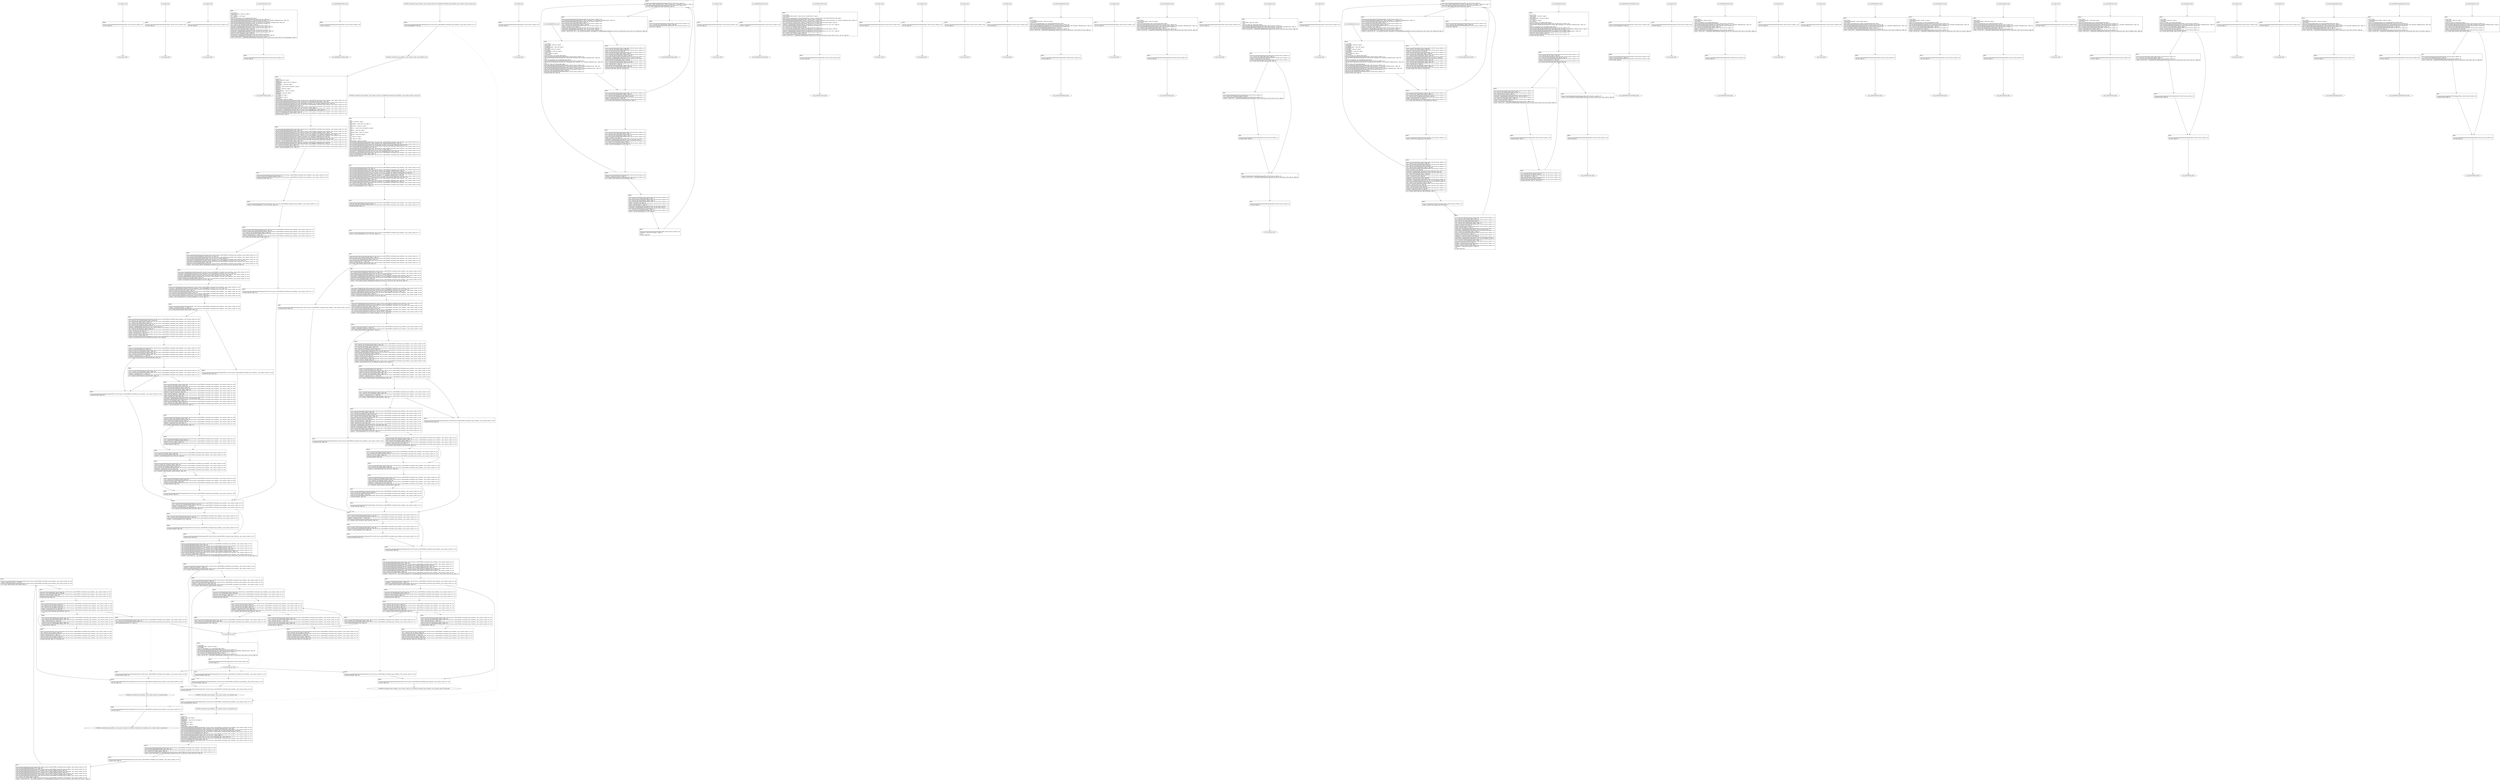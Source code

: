 digraph "icfg graph" {
BBio_ll_good1_end [label="{io_ll_good1_end}"];
BBio_ll_bad6_end [label="{io_ll_bad6_end}"];
BBio_ll_good5_end [label="{io_ll_good5_end}"];
BBio_ll_printWcharLine_end [label="{io_ll_printWcharLine_end}"];
BBio_ll_globalReturnsFalse_end [label="{io_ll_globalReturnsFalse_end}"];
BBCWE606_Unchecked_Loop_Condition__char_connect_socket_18_ll_CWE606_Unchecked_Loop_Condition__char_connect_socket_18_good_end [label="{CWE606_Unchecked_Loop_Condition__char_connect_socket_18_ll_CWE606_Unchecked_Loop_Condition__char_connect_socket_18_good_end}"];
BBio_ll_bad8_end [label="{io_ll_bad8_end}"];
BBio_ll_decodeHexWChars_end [label="{io_ll_decodeHexWChars_end}"];
BBio_ll_good7_end [label="{io_ll_good7_end}"];
BBCWE606_Unchecked_Loop_Condition__char_connect_socket_18_ll_goodB2G_end [label="{CWE606_Unchecked_Loop_Condition__char_connect_socket_18_ll_goodB2G_end}"];
BBio_ll_globalReturnsTrue_end [label="{io_ll_globalReturnsTrue_end}"];
BBio_ll_printStructLine_end [label="{io_ll_printStructLine_end}"];
BBio_ll_bad7_end [label="{io_ll_bad7_end}"];
BBio_ll_good6_end [label="{io_ll_good6_end}"];
BBio_ll_bad2_end [label="{io_ll_bad2_end}"];
BBio_ll_bad9_end [label="{io_ll_bad9_end}"];
BBio_ll_printUnsignedLine_end [label="{io_ll_printUnsignedLine_end}"];
BBio_ll_good4_end [label="{io_ll_good4_end}"];
BBio_ll_printSizeTLine_end [label="{io_ll_printSizeTLine_end}"];
BBio_ll_bad5_end [label="{io_ll_bad5_end}"];
BBio_ll_printLine_end [label="{io_ll_printLine_end}"];
BBCWE606_Unchecked_Loop_Condition__char_connect_socket_18_ll_CWE606_Unchecked_Loop_Condition__char_connect_socket_18_bad_end [label="{CWE606_Unchecked_Loop_Condition__char_connect_socket_18_ll_CWE606_Unchecked_Loop_Condition__char_connect_socket_18_bad_end}"];
BBio_ll_bad4_end [label="{io_ll_bad4_end}"];
BBio_ll_decodeHexChars_end [label="{io_ll_decodeHexChars_end}"];
BBio_ll_printBytesLine_end [label="{io_ll_printBytesLine_end}"];
BBio_ll_globalReturnsTrueOrFalse_end [label="{io_ll_globalReturnsTrueOrFalse_end}"];
BBio_ll_good3_end [label="{io_ll_good3_end}"];
BBio_ll_printHexCharLine_end [label="{io_ll_printHexCharLine_end}"];
BBio_ll_good9_end [label="{io_ll_good9_end}"];
BBio_ll_bad3_end [label="{io_ll_bad3_end}"];
BBio_ll_printDoubleLine_end [label="{io_ll_printDoubleLine_end}"];
BBio_ll_printShortLine_end [label="{io_ll_printShortLine_end}"];
BBio_ll_printLongLine_end [label="{io_ll_printLongLine_end}"];
BBio_ll_bad1_end [label="{io_ll_bad1_end}"];
BBCWE606_Unchecked_Loop_Condition__char_connect_socket_18_ll_goodG2B_end [label="{CWE606_Unchecked_Loop_Condition__char_connect_socket_18_ll_goodG2B_end}"];
BBio_ll_printFloatLine_end [label="{io_ll_printFloatLine_end}"];
BBio_ll_printWLine_end [label="{io_ll_printWLine_end}"];
BBio_ll_good2_end [label="{io_ll_good2_end}"];
BBio_ll_printIntLine_end [label="{io_ll_printIntLine_end}"];
BBio_ll_good8_end [label="{io_ll_good8_end}"];
BBio_ll_printLongLongLine_end [label="{io_ll_printLongLongLine_end}"];
BBio_ll_printHexUnsignedCharLine_end [label="{io_ll_printHexUnsignedCharLine_end}"];
BBio_ll_printSinkLine_end [label="{io_ll_printSinkLine_end}"];
BBio_ll_good1_start [label="{io_ll_good1_start}", shape=record];
io_ll_good1BB69 [label="{BB69:\l\l/home/raoxue/Desktop/MemVerif/workspace/000_108_947/source_code/io.c:187\l
  ret void, !dbg !52\l
}", shape=record];
BBio_ll_bad6_start [label="{io_ll_bad6_start}", shape=record];
io_ll_bad6BB83 [label="{BB83:\l\l/home/raoxue/Desktop/MemVerif/workspace/000_108_947/source_code/io.c:203\l
  ret void, !dbg !52\l
}", shape=record];
BBio_ll_good5_start [label="{io_ll_good5_start}", shape=record];
io_ll_good5BB73 [label="{BB73:\l\l/home/raoxue/Desktop/MemVerif/workspace/000_108_947/source_code/io.c:191\l
  ret void, !dbg !52\l
}", shape=record];
BBio_ll_printWcharLine_start [label="{io_ll_printWcharLine_start}", shape=record];
io_ll_printWcharLineBB28 [label="{BB28:\l\l/:444770816\l
  %wideChar.addr = alloca i32, align 4\l
/:444770816\l
  %s = alloca [2 x i32], align 4\l
/:444770816\l
  store i32 %wideChar, i32* %wideChar.addr, align 4\l
/home/raoxue/Desktop/MemVerif/workspace/000_108_947/source_code/io.c:70\l
  call void @llvm.dbg.declare(metadata i32* %wideChar.addr, metadata !162, metadata !DIExpression()), !dbg !163\l
/home/raoxue/Desktop/MemVerif/workspace/000_108_947/source_code/io.c:74\l
  call void @llvm.dbg.declare(metadata [2 x i32]* %s, metadata !164, metadata !DIExpression()), !dbg !168\l
/home/raoxue/Desktop/MemVerif/workspace/000_108_947/source_code/io.c:75\l
  %0 = load i32, i32* %wideChar.addr, align 4, !dbg !61\l
/home/raoxue/Desktop/MemVerif/workspace/000_108_947/source_code/io.c:75\l
  %arrayidx = getelementptr inbounds [2 x i32], [2 x i32]* %s, i64 0, i64 0, !dbg !62\l
/home/raoxue/Desktop/MemVerif/workspace/000_108_947/source_code/io.c:75\l
  store i32 %0, i32* %arrayidx, align 4, !dbg !63\l
/home/raoxue/Desktop/MemVerif/workspace/000_108_947/source_code/io.c:76\l
  %arrayidx1 = getelementptr inbounds [2 x i32], [2 x i32]* %s, i64 0, i64 1, !dbg !64\l
/home/raoxue/Desktop/MemVerif/workspace/000_108_947/source_code/io.c:76\l
  store i32 0, i32* %arrayidx1, align 4, !dbg !65\l
/home/raoxue/Desktop/MemVerif/workspace/000_108_947/source_code/io.c:77\l
  %arraydecay = getelementptr inbounds [2 x i32], [2 x i32]* %s, i64 0, i64 0, !dbg !66\l
/home/raoxue/Desktop/MemVerif/workspace/000_108_947/source_code/io.c:77\l
  %call = call i32 (i8*, ...) @printf(i8* getelementptr inbounds ([5 x i8], [5 x i8]* @.str.10, i64 0, i64 0), i32* %arraydecay), !dbg !67\l
}", shape=record];
io_ll_printWcharLineBB28 [label="{BB28:\l\l/:444770816\l
  %wideChar.addr = alloca i32, align 4\l
/:444770816\l
  %s = alloca [2 x i32], align 4\l
/:444770816\l
  store i32 %wideChar, i32* %wideChar.addr, align 4\l
/home/raoxue/Desktop/MemVerif/workspace/000_108_947/source_code/io.c:70\l
  call void @llvm.dbg.declare(metadata i32* %wideChar.addr, metadata !162, metadata !DIExpression()), !dbg !163\l
/home/raoxue/Desktop/MemVerif/workspace/000_108_947/source_code/io.c:74\l
  call void @llvm.dbg.declare(metadata [2 x i32]* %s, metadata !164, metadata !DIExpression()), !dbg !168\l
/home/raoxue/Desktop/MemVerif/workspace/000_108_947/source_code/io.c:75\l
  %0 = load i32, i32* %wideChar.addr, align 4, !dbg !61\l
/home/raoxue/Desktop/MemVerif/workspace/000_108_947/source_code/io.c:75\l
  %arrayidx = getelementptr inbounds [2 x i32], [2 x i32]* %s, i64 0, i64 0, !dbg !62\l
/home/raoxue/Desktop/MemVerif/workspace/000_108_947/source_code/io.c:75\l
  store i32 %0, i32* %arrayidx, align 4, !dbg !63\l
/home/raoxue/Desktop/MemVerif/workspace/000_108_947/source_code/io.c:76\l
  %arrayidx1 = getelementptr inbounds [2 x i32], [2 x i32]* %s, i64 0, i64 1, !dbg !64\l
/home/raoxue/Desktop/MemVerif/workspace/000_108_947/source_code/io.c:76\l
  store i32 0, i32* %arrayidx1, align 4, !dbg !65\l
/home/raoxue/Desktop/MemVerif/workspace/000_108_947/source_code/io.c:77\l
  %arraydecay = getelementptr inbounds [2 x i32], [2 x i32]* %s, i64 0, i64 0, !dbg !66\l
/home/raoxue/Desktop/MemVerif/workspace/000_108_947/source_code/io.c:77\l
  %call = call i32 (i8*, ...) @printf(i8* getelementptr inbounds ([5 x i8], [5 x i8]* @.str.10, i64 0, i64 0), i32* %arraydecay), !dbg !67\l
}", shape=record];
io_ll_printWcharLineBB29 [label="{BB29:\l\l/home/raoxue/Desktop/MemVerif/workspace/000_108_947/source_code/io.c:78\l
  ret void, !dbg !68\l
}", shape=record];
BBio_ll_globalReturnsFalse_start [label="{io_ll_globalReturnsFalse_start}", shape=record];
io_ll_globalReturnsFalseBB66 [label="{BB66:\l\l/home/raoxue/Desktop/MemVerif/workspace/000_108_947/source_code/io.c:163\l
  ret i32 0, !dbg !52\l
}", shape=record];
BBCWE606_Unchecked_Loop_Condition__char_connect_socket_18_ll_CWE606_Unchecked_Loop_Condition__char_connect_socket_18_good_start [label="{CWE606_Unchecked_Loop_Condition__char_connect_socket_18_ll_CWE606_Unchecked_Loop_Condition__char_connect_socket_18_good_start}", shape=record];
CWE606_Unchecked_Loop_Condition__char_connect_socket_18_ll_CWE606_Unchecked_Loop_Condition__char_connect_socket_18_goodBB84 [label="{BB84:\l\l/home/raoxue/Desktop/MemVerif/workspace/000_108_947/source_code/CWE606_Unchecked_Loop_Condition__char_connect_socket_18.c:272\l
  call void @goodB2G(), !dbg !68\l
}", shape=record];
CWE606_Unchecked_Loop_Condition__char_connect_socket_18_ll_CWE606_Unchecked_Loop_Condition__char_connect_socket_18_goodBB84 [label="{BB84:\l\l/home/raoxue/Desktop/MemVerif/workspace/000_108_947/source_code/CWE606_Unchecked_Loop_Condition__char_connect_socket_18.c:272\l
  call void @goodB2G(), !dbg !68\l
}", shape=record];
CWE606_Unchecked_Loop_Condition__char_connect_socket_18_ll_CWE606_Unchecked_Loop_Condition__char_connect_socket_18_goodBB85 [label="{BB85:\l\l/home/raoxue/Desktop/MemVerif/workspace/000_108_947/source_code/CWE606_Unchecked_Loop_Condition__char_connect_socket_18.c:273\l
  call void @goodG2B(), !dbg !69\l
}", shape=record];
CWE606_Unchecked_Loop_Condition__char_connect_socket_18_ll_CWE606_Unchecked_Loop_Condition__char_connect_socket_18_goodBB85 [label="{BB85:\l\l/home/raoxue/Desktop/MemVerif/workspace/000_108_947/source_code/CWE606_Unchecked_Loop_Condition__char_connect_socket_18.c:273\l
  call void @goodG2B(), !dbg !69\l
}", shape=record];
CWE606_Unchecked_Loop_Condition__char_connect_socket_18_ll_CWE606_Unchecked_Loop_Condition__char_connect_socket_18_goodBB86 [label="{BB86:\l\l/home/raoxue/Desktop/MemVerif/workspace/000_108_947/source_code/CWE606_Unchecked_Loop_Condition__char_connect_socket_18.c:274\l
  ret void, !dbg !70\l
}", shape=record];
BBio_ll_bad8_start [label="{io_ll_bad8_start}", shape=record];
io_ll_bad8BB85 [label="{BB85:\l\l/home/raoxue/Desktop/MemVerif/workspace/000_108_947/source_code/io.c:205\l
  ret void, !dbg !52\l
}", shape=record];
BBio_ll_decodeHexWChars_start [label="{io_ll_decodeHexWChars_start}", shape=record];
io_ll_decodeHexWCharsBB55 [label="{BB55:\l\l/:113150536\l
  %bytes.addr = alloca i8*, align 8\l
/:113150536\l
  %numBytes.addr = alloca i64, align 8\l
/:113150536\l
  %hex.addr = alloca i32*, align 8\l
/:113150536\l
  %numWritten = alloca i64, align 8\l
/:113150536\l
  %byte = alloca i32, align 4\l
/:113150536\l
  store i8* %bytes, i8** %bytes.addr, align 8\l
/home/raoxue/Desktop/MemVerif/workspace/000_108_947/source_code/io.c:135\l
  call void @llvm.dbg.declare(metadata i8** %bytes.addr, metadata !290, metadata !DIExpression()), !dbg !291\l
/:135\l
  store i64 %numBytes, i64* %numBytes.addr, align 8\l
/home/raoxue/Desktop/MemVerif/workspace/000_108_947/source_code/io.c:135\l
  call void @llvm.dbg.declare(metadata i64* %numBytes.addr, metadata !292, metadata !DIExpression()), !dbg !293\l
/:135\l
  store i32* %hex, i32** %hex.addr, align 8\l
/home/raoxue/Desktop/MemVerif/workspace/000_108_947/source_code/io.c:135\l
  call void @llvm.dbg.declare(metadata i32** %hex.addr, metadata !294, metadata !DIExpression()), !dbg !295\l
/home/raoxue/Desktop/MemVerif/workspace/000_108_947/source_code/io.c:137\l
  call void @llvm.dbg.declare(metadata i64* %numWritten, metadata !296, metadata !DIExpression()), !dbg !297\l
/home/raoxue/Desktop/MemVerif/workspace/000_108_947/source_code/io.c:137\l
  store i64 0, i64* %numWritten, align 8, !dbg !65\l
/home/raoxue/Desktop/MemVerif/workspace/000_108_947/source_code/io.c:143\l
  br label %while.cond, !dbg !66\l
}", shape=record];
io_ll_decodeHexWCharsBB56 [label="{BB56:\l\l/home/raoxue/Desktop/MemVerif/workspace/000_108_947/source_code/io.c:143\l
  %0 = load i64, i64* %numWritten, align 8, !dbg !67\l
/home/raoxue/Desktop/MemVerif/workspace/000_108_947/source_code/io.c:143\l
  %1 = load i64, i64* %numBytes.addr, align 8, !dbg !68\l
/home/raoxue/Desktop/MemVerif/workspace/000_108_947/source_code/io.c:143\l
  %cmp = icmp ult i64 %0, %1, !dbg !69\l
/home/raoxue/Desktop/MemVerif/workspace/000_108_947/source_code/io.c:143\l
  br i1 %cmp, label %land.lhs.true, label %land.end, !dbg !70\l
}", shape=record];
io_ll_decodeHexWCharsBB57 [label="{BB57:\l\l/home/raoxue/Desktop/MemVerif/workspace/000_108_947/source_code/io.c:143\l
  %2 = load i32*, i32** %hex.addr, align 8, !dbg !71\l
/home/raoxue/Desktop/MemVerif/workspace/000_108_947/source_code/io.c:143\l
  %3 = load i64, i64* %numWritten, align 8, !dbg !72\l
/home/raoxue/Desktop/MemVerif/workspace/000_108_947/source_code/io.c:143\l
  %mul = mul i64 2, %3, !dbg !73\l
/home/raoxue/Desktop/MemVerif/workspace/000_108_947/source_code/io.c:143\l
  %arrayidx = getelementptr inbounds i32, i32* %2, i64 %mul, !dbg !71\l
/home/raoxue/Desktop/MemVerif/workspace/000_108_947/source_code/io.c:143\l
  %4 = load i32, i32* %arrayidx, align 4, !dbg !71\l
/home/raoxue/Desktop/MemVerif/workspace/000_108_947/source_code/io.c:143\l
  %call = call i32 @iswxdigit(i32 %4) #5, !dbg !74\l
}", shape=record];
io_ll_decodeHexWCharsBB57 [label="{BB57:\l\l/home/raoxue/Desktop/MemVerif/workspace/000_108_947/source_code/io.c:143\l
  %2 = load i32*, i32** %hex.addr, align 8, !dbg !71\l
/home/raoxue/Desktop/MemVerif/workspace/000_108_947/source_code/io.c:143\l
  %3 = load i64, i64* %numWritten, align 8, !dbg !72\l
/home/raoxue/Desktop/MemVerif/workspace/000_108_947/source_code/io.c:143\l
  %mul = mul i64 2, %3, !dbg !73\l
/home/raoxue/Desktop/MemVerif/workspace/000_108_947/source_code/io.c:143\l
  %arrayidx = getelementptr inbounds i32, i32* %2, i64 %mul, !dbg !71\l
/home/raoxue/Desktop/MemVerif/workspace/000_108_947/source_code/io.c:143\l
  %4 = load i32, i32* %arrayidx, align 4, !dbg !71\l
/home/raoxue/Desktop/MemVerif/workspace/000_108_947/source_code/io.c:143\l
  %call = call i32 @iswxdigit(i32 %4) #5, !dbg !74\l
}", shape=record];
io_ll_decodeHexWCharsBB59 [label="{BB59:\l\l/home/raoxue/Desktop/MemVerif/workspace/000_108_947/source_code/io.c:143\l
  %tobool = icmp ne i32 %call, 0, !dbg !74\l
/home/raoxue/Desktop/MemVerif/workspace/000_108_947/source_code/io.c:143\l
  br i1 %tobool, label %land.rhs, label %land.end, !dbg !75\l
}", shape=record];
io_ll_decodeHexWCharsBB60 [label="{BB60:\l\l/home/raoxue/Desktop/MemVerif/workspace/000_108_947/source_code/io.c:143\l
  %5 = load i32*, i32** %hex.addr, align 8, !dbg !76\l
/home/raoxue/Desktop/MemVerif/workspace/000_108_947/source_code/io.c:143\l
  %6 = load i64, i64* %numWritten, align 8, !dbg !77\l
/home/raoxue/Desktop/MemVerif/workspace/000_108_947/source_code/io.c:143\l
  %mul1 = mul i64 2, %6, !dbg !78\l
/home/raoxue/Desktop/MemVerif/workspace/000_108_947/source_code/io.c:143\l
  %add = add i64 %mul1, 1, !dbg !79\l
/home/raoxue/Desktop/MemVerif/workspace/000_108_947/source_code/io.c:143\l
  %arrayidx2 = getelementptr inbounds i32, i32* %5, i64 %add, !dbg !76\l
/home/raoxue/Desktop/MemVerif/workspace/000_108_947/source_code/io.c:143\l
  %7 = load i32, i32* %arrayidx2, align 4, !dbg !76\l
/home/raoxue/Desktop/MemVerif/workspace/000_108_947/source_code/io.c:143\l
  %call3 = call i32 @iswxdigit(i32 %7) #5, !dbg !80\l
}", shape=record];
io_ll_decodeHexWCharsBB60 [label="{BB60:\l\l/home/raoxue/Desktop/MemVerif/workspace/000_108_947/source_code/io.c:143\l
  %5 = load i32*, i32** %hex.addr, align 8, !dbg !76\l
/home/raoxue/Desktop/MemVerif/workspace/000_108_947/source_code/io.c:143\l
  %6 = load i64, i64* %numWritten, align 8, !dbg !77\l
/home/raoxue/Desktop/MemVerif/workspace/000_108_947/source_code/io.c:143\l
  %mul1 = mul i64 2, %6, !dbg !78\l
/home/raoxue/Desktop/MemVerif/workspace/000_108_947/source_code/io.c:143\l
  %add = add i64 %mul1, 1, !dbg !79\l
/home/raoxue/Desktop/MemVerif/workspace/000_108_947/source_code/io.c:143\l
  %arrayidx2 = getelementptr inbounds i32, i32* %5, i64 %add, !dbg !76\l
/home/raoxue/Desktop/MemVerif/workspace/000_108_947/source_code/io.c:143\l
  %7 = load i32, i32* %arrayidx2, align 4, !dbg !76\l
/home/raoxue/Desktop/MemVerif/workspace/000_108_947/source_code/io.c:143\l
  %call3 = call i32 @iswxdigit(i32 %7) #5, !dbg !80\l
}", shape=record];
io_ll_decodeHexWCharsBB61 [label="{BB61:\l\l/home/raoxue/Desktop/MemVerif/workspace/000_108_947/source_code/io.c:143\l
  %tobool4 = icmp ne i32 %call3, 0, !dbg !75\l
/:143\l
  br label %land.end\l
}", shape=record];
io_ll_decodeHexWCharsBB58 [label="{BB58:\l\l/home/raoxue/Desktop/MemVerif/workspace/000_108_947/source_code/io.c:0\l
  %8 = phi i1 [ false, %land.lhs.true ], [ false, %while.cond ], [ %tobool4, %land.rhs ], !dbg !81\l
/home/raoxue/Desktop/MemVerif/workspace/000_108_947/source_code/io.c:143\l
  br i1 %8, label %while.body, label %while.end, !dbg !66\l
}", shape=record];
io_ll_decodeHexWCharsBB62 [label="{BB62:\l\l/home/raoxue/Desktop/MemVerif/workspace/000_108_947/source_code/io.c:145\l
  call void @llvm.dbg.declare(metadata i32* %byte, metadata !314, metadata !DIExpression()), !dbg !316\l
/home/raoxue/Desktop/MemVerif/workspace/000_108_947/source_code/io.c:146\l
  %9 = load i32*, i32** %hex.addr, align 8, !dbg !85\l
/home/raoxue/Desktop/MemVerif/workspace/000_108_947/source_code/io.c:146\l
  %10 = load i64, i64* %numWritten, align 8, !dbg !86\l
/home/raoxue/Desktop/MemVerif/workspace/000_108_947/source_code/io.c:146\l
  %mul5 = mul i64 2, %10, !dbg !87\l
/home/raoxue/Desktop/MemVerif/workspace/000_108_947/source_code/io.c:146\l
  %arrayidx6 = getelementptr inbounds i32, i32* %9, i64 %mul5, !dbg !85\l
/home/raoxue/Desktop/MemVerif/workspace/000_108_947/source_code/io.c:146\l
  %call7 = call i32 (i32*, i32*, ...) @__isoc99_swscanf(i32* %arrayidx6, i32* getelementptr inbounds ([5 x i32], [5 x i32]* @.str.16, i64 0, i64 0), i32* %byte) #5, !dbg !88\l
}", shape=record];
io_ll_decodeHexWCharsBB62 [label="{BB62:\l\l/home/raoxue/Desktop/MemVerif/workspace/000_108_947/source_code/io.c:145\l
  call void @llvm.dbg.declare(metadata i32* %byte, metadata !314, metadata !DIExpression()), !dbg !316\l
/home/raoxue/Desktop/MemVerif/workspace/000_108_947/source_code/io.c:146\l
  %9 = load i32*, i32** %hex.addr, align 8, !dbg !85\l
/home/raoxue/Desktop/MemVerif/workspace/000_108_947/source_code/io.c:146\l
  %10 = load i64, i64* %numWritten, align 8, !dbg !86\l
/home/raoxue/Desktop/MemVerif/workspace/000_108_947/source_code/io.c:146\l
  %mul5 = mul i64 2, %10, !dbg !87\l
/home/raoxue/Desktop/MemVerif/workspace/000_108_947/source_code/io.c:146\l
  %arrayidx6 = getelementptr inbounds i32, i32* %9, i64 %mul5, !dbg !85\l
/home/raoxue/Desktop/MemVerif/workspace/000_108_947/source_code/io.c:146\l
  %call7 = call i32 (i32*, i32*, ...) @__isoc99_swscanf(i32* %arrayidx6, i32* getelementptr inbounds ([5 x i32], [5 x i32]* @.str.16, i64 0, i64 0), i32* %byte) #5, !dbg !88\l
}", shape=record];
io_ll_decodeHexWCharsBB64 [label="{BB64:\l\l/home/raoxue/Desktop/MemVerif/workspace/000_108_947/source_code/io.c:147\l
  %11 = load i32, i32* %byte, align 4, !dbg !89\l
/home/raoxue/Desktop/MemVerif/workspace/000_108_947/source_code/io.c:147\l
  %conv = trunc i32 %11 to i8, !dbg !90\l
/home/raoxue/Desktop/MemVerif/workspace/000_108_947/source_code/io.c:147\l
  %12 = load i8*, i8** %bytes.addr, align 8, !dbg !91\l
/home/raoxue/Desktop/MemVerif/workspace/000_108_947/source_code/io.c:147\l
  %13 = load i64, i64* %numWritten, align 8, !dbg !92\l
/home/raoxue/Desktop/MemVerif/workspace/000_108_947/source_code/io.c:147\l
  %arrayidx8 = getelementptr inbounds i8, i8* %12, i64 %13, !dbg !91\l
/home/raoxue/Desktop/MemVerif/workspace/000_108_947/source_code/io.c:147\l
  store i8 %conv, i8* %arrayidx8, align 1, !dbg !93\l
/home/raoxue/Desktop/MemVerif/workspace/000_108_947/source_code/io.c:148\l
  %14 = load i64, i64* %numWritten, align 8, !dbg !94\l
/home/raoxue/Desktop/MemVerif/workspace/000_108_947/source_code/io.c:148\l
  %inc = add i64 %14, 1, !dbg !94\l
/home/raoxue/Desktop/MemVerif/workspace/000_108_947/source_code/io.c:148\l
  store i64 %inc, i64* %numWritten, align 8, !dbg !94\l
/home/raoxue/Desktop/MemVerif/workspace/000_108_947/source_code/io.c:143\l
  br label %while.cond, !dbg !66, !llvm.loop !95\l
}", shape=record];
io_ll_decodeHexWCharsBB63 [label="{BB63:\l\l/home/raoxue/Desktop/MemVerif/workspace/000_108_947/source_code/io.c:151\l
  %15 = load i64, i64* %numWritten, align 8, !dbg !98\l
/home/raoxue/Desktop/MemVerif/workspace/000_108_947/source_code/io.c:151\l
  ret i64 %15, !dbg !99\l
}", shape=record];
BBio_ll_good7_start [label="{io_ll_good7_start}", shape=record];
io_ll_good7BB75 [label="{BB75:\l\l/home/raoxue/Desktop/MemVerif/workspace/000_108_947/source_code/io.c:193\l
  ret void, !dbg !52\l
}", shape=record];
BBCWE606_Unchecked_Loop_Condition__char_connect_socket_18_ll_goodB2G_start [label="{CWE606_Unchecked_Loop_Condition__char_connect_socket_18_ll_goodB2G_start}", shape=record];
CWE606_Unchecked_Loop_Condition__char_connect_socket_18_ll_goodB2GBB35 [label="{BB35:\l\l/:86595072\l
  %data = alloca i8*, align 8\l
/:86595072\l
  %dataBuffer = alloca [100 x i8], align 16\l
/:86595072\l
  %recvResult = alloca i32, align 4\l
/:86595072\l
  %service = alloca %struct.sockaddr_in, align 4\l
/:86595072\l
  %replace = alloca i8*, align 8\l
/:86595072\l
  %connectSocket = alloca i32, align 4\l
/:86595072\l
  %dataLen = alloca i64, align 8\l
/:86595072\l
  %i = alloca i32, align 4\l
/:86595072\l
  %n = alloca i32, align 4\l
/:86595072\l
  %intVariable = alloca i32, align 4\l
/home/raoxue/Desktop/MemVerif/workspace/000_108_947/source_code/CWE606_Unchecked_Loop_Condition__char_connect_socket_18.c:149\l
  call void @llvm.dbg.declare(metadata i8** %data, metadata !238, metadata !DIExpression()), !dbg !239\l
/home/raoxue/Desktop/MemVerif/workspace/000_108_947/source_code/CWE606_Unchecked_Loop_Condition__char_connect_socket_18.c:150\l
  call void @llvm.dbg.declare(metadata [100 x i8]* %dataBuffer, metadata !240, metadata !DIExpression()), !dbg !241\l
/home/raoxue/Desktop/MemVerif/workspace/000_108_947/source_code/CWE606_Unchecked_Loop_Condition__char_connect_socket_18.c:150\l
  %0 = bitcast [100 x i8]* %dataBuffer to i8*, !dbg !74\l
/home/raoxue/Desktop/MemVerif/workspace/000_108_947/source_code/CWE606_Unchecked_Loop_Condition__char_connect_socket_18.c:150\l
  call void @llvm.memset.p0i8.i64(i8* align 16 %0, i8 0, i64 100, i1 false), !dbg !74\l
/home/raoxue/Desktop/MemVerif/workspace/000_108_947/source_code/CWE606_Unchecked_Loop_Condition__char_connect_socket_18.c:151\l
  %arraydecay = getelementptr inbounds [100 x i8], [100 x i8]* %dataBuffer, i64 0, i64 0, !dbg !75\l
/home/raoxue/Desktop/MemVerif/workspace/000_108_947/source_code/CWE606_Unchecked_Loop_Condition__char_connect_socket_18.c:151\l
  store i8* %arraydecay, i8** %data, align 8, !dbg !76\l
/home/raoxue/Desktop/MemVerif/workspace/000_108_947/source_code/CWE606_Unchecked_Loop_Condition__char_connect_socket_18.c:152\l
  br label %source, !dbg !77\l
}", shape=record];
CWE606_Unchecked_Loop_Condition__char_connect_socket_18_ll_goodB2GBB36 [label="{BB36:\l\l/home/raoxue/Desktop/MemVerif/workspace/000_108_947/source_code/CWE606_Unchecked_Loop_Condition__char_connect_socket_18.c:153\l
  call void @llvm.dbg.label(metadata !245), !dbg !246\l
/home/raoxue/Desktop/MemVerif/workspace/000_108_947/source_code/CWE606_Unchecked_Loop_Condition__char_connect_socket_18.c:159\l
  call void @llvm.dbg.declare(metadata i32* %recvResult, metadata !247, metadata !DIExpression()), !dbg !249\l
/home/raoxue/Desktop/MemVerif/workspace/000_108_947/source_code/CWE606_Unchecked_Loop_Condition__char_connect_socket_18.c:160\l
  call void @llvm.dbg.declare(metadata %struct.sockaddr_in* %service, metadata !250, metadata !DIExpression()), !dbg !251\l
/home/raoxue/Desktop/MemVerif/workspace/000_108_947/source_code/CWE606_Unchecked_Loop_Condition__char_connect_socket_18.c:161\l
  call void @llvm.dbg.declare(metadata i8** %replace, metadata !252, metadata !DIExpression()), !dbg !253\l
/home/raoxue/Desktop/MemVerif/workspace/000_108_947/source_code/CWE606_Unchecked_Loop_Condition__char_connect_socket_18.c:162\l
  call void @llvm.dbg.declare(metadata i32* %connectSocket, metadata !254, metadata !DIExpression()), !dbg !255\l
/home/raoxue/Desktop/MemVerif/workspace/000_108_947/source_code/CWE606_Unchecked_Loop_Condition__char_connect_socket_18.c:162\l
  store i32 -1, i32* %connectSocket, align 4, !dbg !110\l
/home/raoxue/Desktop/MemVerif/workspace/000_108_947/source_code/CWE606_Unchecked_Loop_Condition__char_connect_socket_18.c:163\l
  call void @llvm.dbg.declare(metadata i64* %dataLen, metadata !256, metadata !DIExpression()), !dbg !257\l
/home/raoxue/Desktop/MemVerif/workspace/000_108_947/source_code/CWE606_Unchecked_Loop_Condition__char_connect_socket_18.c:163\l
  %1 = load i8*, i8** %data, align 8, !dbg !116\l
/home/raoxue/Desktop/MemVerif/workspace/000_108_947/source_code/CWE606_Unchecked_Loop_Condition__char_connect_socket_18.c:163\l
  %call = call i64 @strlen(i8* %1) #7, !dbg !117\l
}", shape=record];
CWE606_Unchecked_Loop_Condition__char_connect_socket_18_ll_goodB2GBB36 [label="{BB36:\l\l/home/raoxue/Desktop/MemVerif/workspace/000_108_947/source_code/CWE606_Unchecked_Loop_Condition__char_connect_socket_18.c:153\l
  call void @llvm.dbg.label(metadata !245), !dbg !246\l
/home/raoxue/Desktop/MemVerif/workspace/000_108_947/source_code/CWE606_Unchecked_Loop_Condition__char_connect_socket_18.c:159\l
  call void @llvm.dbg.declare(metadata i32* %recvResult, metadata !247, metadata !DIExpression()), !dbg !249\l
/home/raoxue/Desktop/MemVerif/workspace/000_108_947/source_code/CWE606_Unchecked_Loop_Condition__char_connect_socket_18.c:160\l
  call void @llvm.dbg.declare(metadata %struct.sockaddr_in* %service, metadata !250, metadata !DIExpression()), !dbg !251\l
/home/raoxue/Desktop/MemVerif/workspace/000_108_947/source_code/CWE606_Unchecked_Loop_Condition__char_connect_socket_18.c:161\l
  call void @llvm.dbg.declare(metadata i8** %replace, metadata !252, metadata !DIExpression()), !dbg !253\l
/home/raoxue/Desktop/MemVerif/workspace/000_108_947/source_code/CWE606_Unchecked_Loop_Condition__char_connect_socket_18.c:162\l
  call void @llvm.dbg.declare(metadata i32* %connectSocket, metadata !254, metadata !DIExpression()), !dbg !255\l
/home/raoxue/Desktop/MemVerif/workspace/000_108_947/source_code/CWE606_Unchecked_Loop_Condition__char_connect_socket_18.c:162\l
  store i32 -1, i32* %connectSocket, align 4, !dbg !110\l
/home/raoxue/Desktop/MemVerif/workspace/000_108_947/source_code/CWE606_Unchecked_Loop_Condition__char_connect_socket_18.c:163\l
  call void @llvm.dbg.declare(metadata i64* %dataLen, metadata !256, metadata !DIExpression()), !dbg !257\l
/home/raoxue/Desktop/MemVerif/workspace/000_108_947/source_code/CWE606_Unchecked_Loop_Condition__char_connect_socket_18.c:163\l
  %1 = load i8*, i8** %data, align 8, !dbg !116\l
/home/raoxue/Desktop/MemVerif/workspace/000_108_947/source_code/CWE606_Unchecked_Loop_Condition__char_connect_socket_18.c:163\l
  %call = call i64 @strlen(i8* %1) #7, !dbg !117\l
}", shape=record];
CWE606_Unchecked_Loop_Condition__char_connect_socket_18_ll_goodB2GBB37 [label="{BB37:\l\l/home/raoxue/Desktop/MemVerif/workspace/000_108_947/source_code/CWE606_Unchecked_Loop_Condition__char_connect_socket_18.c:163\l
  store i64 %call, i64* %dataLen, align 8, !dbg !115\l
/home/raoxue/Desktop/MemVerif/workspace/000_108_947/source_code/CWE606_Unchecked_Loop_Condition__char_connect_socket_18.c:164\l
  br label %do.body, !dbg !118\l
}", shape=record];
CWE606_Unchecked_Loop_Condition__char_connect_socket_18_ll_goodB2GBB38 [label="{BB38:\l\l/home/raoxue/Desktop/MemVerif/workspace/000_108_947/source_code/CWE606_Unchecked_Loop_Condition__char_connect_socket_18.c:174\l
  %call1 = call i32 @socket(i32 2, i32 1, i32 6) #8, !dbg !119\l
}", shape=record];
CWE606_Unchecked_Loop_Condition__char_connect_socket_18_ll_goodB2GBB38 [label="{BB38:\l\l/home/raoxue/Desktop/MemVerif/workspace/000_108_947/source_code/CWE606_Unchecked_Loop_Condition__char_connect_socket_18.c:174\l
  %call1 = call i32 @socket(i32 2, i32 1, i32 6) #8, !dbg !119\l
}", shape=record];
CWE606_Unchecked_Loop_Condition__char_connect_socket_18_ll_goodB2GBB39 [label="{BB39:\l\l/home/raoxue/Desktop/MemVerif/workspace/000_108_947/source_code/CWE606_Unchecked_Loop_Condition__char_connect_socket_18.c:174\l
  store i32 %call1, i32* %connectSocket, align 4, !dbg !121\l
/home/raoxue/Desktop/MemVerif/workspace/000_108_947/source_code/CWE606_Unchecked_Loop_Condition__char_connect_socket_18.c:175\l
  %2 = load i32, i32* %connectSocket, align 4, !dbg !122\l
/home/raoxue/Desktop/MemVerif/workspace/000_108_947/source_code/CWE606_Unchecked_Loop_Condition__char_connect_socket_18.c:175\l
  %cmp = icmp eq i32 %2, -1, !dbg !124\l
/home/raoxue/Desktop/MemVerif/workspace/000_108_947/source_code/CWE606_Unchecked_Loop_Condition__char_connect_socket_18.c:175\l
  br i1 %cmp, label %if.then, label %if.end, !dbg !125\l
}", shape=record];
CWE606_Unchecked_Loop_Condition__char_connect_socket_18_ll_goodB2GBB40 [label="{BB40:\l\l/home/raoxue/Desktop/MemVerif/workspace/000_108_947/source_code/CWE606_Unchecked_Loop_Condition__char_connect_socket_18.c:177\l
  br label %do.end, !dbg !126\l
}", shape=record];
CWE606_Unchecked_Loop_Condition__char_connect_socket_18_ll_goodB2GBB41 [label="{BB41:\l\l/home/raoxue/Desktop/MemVerif/workspace/000_108_947/source_code/CWE606_Unchecked_Loop_Condition__char_connect_socket_18.c:179\l
  %3 = bitcast %struct.sockaddr_in* %service to i8*, !dbg !128\l
/home/raoxue/Desktop/MemVerif/workspace/000_108_947/source_code/CWE606_Unchecked_Loop_Condition__char_connect_socket_18.c:179\l
  call void @llvm.memset.p0i8.i64(i8* align 4 %3, i8 0, i64 16, i1 false), !dbg !128\l
/home/raoxue/Desktop/MemVerif/workspace/000_108_947/source_code/CWE606_Unchecked_Loop_Condition__char_connect_socket_18.c:180\l
  %sin_family = getelementptr inbounds %struct.sockaddr_in, %struct.sockaddr_in* %service, i32 0, i32 0, !dbg !129\l
/home/raoxue/Desktop/MemVerif/workspace/000_108_947/source_code/CWE606_Unchecked_Loop_Condition__char_connect_socket_18.c:180\l
  store i16 2, i16* %sin_family, align 4, !dbg !130\l
/home/raoxue/Desktop/MemVerif/workspace/000_108_947/source_code/CWE606_Unchecked_Loop_Condition__char_connect_socket_18.c:181\l
  %call2 = call i32 @inet_addr(i8* getelementptr inbounds ([10 x i8], [10 x i8]* @.str, i64 0, i64 0)) #8, !dbg !131\l
}", shape=record];
CWE606_Unchecked_Loop_Condition__char_connect_socket_18_ll_goodB2GBB41 [label="{BB41:\l\l/home/raoxue/Desktop/MemVerif/workspace/000_108_947/source_code/CWE606_Unchecked_Loop_Condition__char_connect_socket_18.c:179\l
  %3 = bitcast %struct.sockaddr_in* %service to i8*, !dbg !128\l
/home/raoxue/Desktop/MemVerif/workspace/000_108_947/source_code/CWE606_Unchecked_Loop_Condition__char_connect_socket_18.c:179\l
  call void @llvm.memset.p0i8.i64(i8* align 4 %3, i8 0, i64 16, i1 false), !dbg !128\l
/home/raoxue/Desktop/MemVerif/workspace/000_108_947/source_code/CWE606_Unchecked_Loop_Condition__char_connect_socket_18.c:180\l
  %sin_family = getelementptr inbounds %struct.sockaddr_in, %struct.sockaddr_in* %service, i32 0, i32 0, !dbg !129\l
/home/raoxue/Desktop/MemVerif/workspace/000_108_947/source_code/CWE606_Unchecked_Loop_Condition__char_connect_socket_18.c:180\l
  store i16 2, i16* %sin_family, align 4, !dbg !130\l
/home/raoxue/Desktop/MemVerif/workspace/000_108_947/source_code/CWE606_Unchecked_Loop_Condition__char_connect_socket_18.c:181\l
  %call2 = call i32 @inet_addr(i8* getelementptr inbounds ([10 x i8], [10 x i8]* @.str, i64 0, i64 0)) #8, !dbg !131\l
}", shape=record];
CWE606_Unchecked_Loop_Condition__char_connect_socket_18_ll_goodB2GBB43 [label="{BB43:\l\l/home/raoxue/Desktop/MemVerif/workspace/000_108_947/source_code/CWE606_Unchecked_Loop_Condition__char_connect_socket_18.c:181\l
  %sin_addr = getelementptr inbounds %struct.sockaddr_in, %struct.sockaddr_in* %service, i32 0, i32 2, !dbg !132\l
/home/raoxue/Desktop/MemVerif/workspace/000_108_947/source_code/CWE606_Unchecked_Loop_Condition__char_connect_socket_18.c:181\l
  %s_addr = getelementptr inbounds %struct.in_addr, %struct.in_addr* %sin_addr, i32 0, i32 0, !dbg !133\l
/home/raoxue/Desktop/MemVerif/workspace/000_108_947/source_code/CWE606_Unchecked_Loop_Condition__char_connect_socket_18.c:181\l
  store i32 %call2, i32* %s_addr, align 4, !dbg !134\l
/home/raoxue/Desktop/MemVerif/workspace/000_108_947/source_code/CWE606_Unchecked_Loop_Condition__char_connect_socket_18.c:182\l
  %call3 = call zeroext i16 @htons(i16 zeroext 27015) #9, !dbg !135\l
}", shape=record];
CWE606_Unchecked_Loop_Condition__char_connect_socket_18_ll_goodB2GBB43 [label="{BB43:\l\l/home/raoxue/Desktop/MemVerif/workspace/000_108_947/source_code/CWE606_Unchecked_Loop_Condition__char_connect_socket_18.c:181\l
  %sin_addr = getelementptr inbounds %struct.sockaddr_in, %struct.sockaddr_in* %service, i32 0, i32 2, !dbg !132\l
/home/raoxue/Desktop/MemVerif/workspace/000_108_947/source_code/CWE606_Unchecked_Loop_Condition__char_connect_socket_18.c:181\l
  %s_addr = getelementptr inbounds %struct.in_addr, %struct.in_addr* %sin_addr, i32 0, i32 0, !dbg !133\l
/home/raoxue/Desktop/MemVerif/workspace/000_108_947/source_code/CWE606_Unchecked_Loop_Condition__char_connect_socket_18.c:181\l
  store i32 %call2, i32* %s_addr, align 4, !dbg !134\l
/home/raoxue/Desktop/MemVerif/workspace/000_108_947/source_code/CWE606_Unchecked_Loop_Condition__char_connect_socket_18.c:182\l
  %call3 = call zeroext i16 @htons(i16 zeroext 27015) #9, !dbg !135\l
}", shape=record];
CWE606_Unchecked_Loop_Condition__char_connect_socket_18_ll_goodB2GBB44 [label="{BB44:\l\l/home/raoxue/Desktop/MemVerif/workspace/000_108_947/source_code/CWE606_Unchecked_Loop_Condition__char_connect_socket_18.c:182\l
  %sin_port = getelementptr inbounds %struct.sockaddr_in, %struct.sockaddr_in* %service, i32 0, i32 1, !dbg !136\l
/home/raoxue/Desktop/MemVerif/workspace/000_108_947/source_code/CWE606_Unchecked_Loop_Condition__char_connect_socket_18.c:182\l
  store i16 %call3, i16* %sin_port, align 2, !dbg !137\l
/home/raoxue/Desktop/MemVerif/workspace/000_108_947/source_code/CWE606_Unchecked_Loop_Condition__char_connect_socket_18.c:183\l
  %4 = load i32, i32* %connectSocket, align 4, !dbg !138\l
/home/raoxue/Desktop/MemVerif/workspace/000_108_947/source_code/CWE606_Unchecked_Loop_Condition__char_connect_socket_18.c:183\l
  %5 = bitcast %struct.sockaddr_in* %service to %struct.sockaddr*, !dbg !140\l
/home/raoxue/Desktop/MemVerif/workspace/000_108_947/source_code/CWE606_Unchecked_Loop_Condition__char_connect_socket_18.c:183\l
  %call4 = call i32 @connect(i32 %4, %struct.sockaddr* %5, i32 16), !dbg !141\l
}", shape=record];
CWE606_Unchecked_Loop_Condition__char_connect_socket_18_ll_goodB2GBB44 [label="{BB44:\l\l/home/raoxue/Desktop/MemVerif/workspace/000_108_947/source_code/CWE606_Unchecked_Loop_Condition__char_connect_socket_18.c:182\l
  %sin_port = getelementptr inbounds %struct.sockaddr_in, %struct.sockaddr_in* %service, i32 0, i32 1, !dbg !136\l
/home/raoxue/Desktop/MemVerif/workspace/000_108_947/source_code/CWE606_Unchecked_Loop_Condition__char_connect_socket_18.c:182\l
  store i16 %call3, i16* %sin_port, align 2, !dbg !137\l
/home/raoxue/Desktop/MemVerif/workspace/000_108_947/source_code/CWE606_Unchecked_Loop_Condition__char_connect_socket_18.c:183\l
  %4 = load i32, i32* %connectSocket, align 4, !dbg !138\l
/home/raoxue/Desktop/MemVerif/workspace/000_108_947/source_code/CWE606_Unchecked_Loop_Condition__char_connect_socket_18.c:183\l
  %5 = bitcast %struct.sockaddr_in* %service to %struct.sockaddr*, !dbg !140\l
/home/raoxue/Desktop/MemVerif/workspace/000_108_947/source_code/CWE606_Unchecked_Loop_Condition__char_connect_socket_18.c:183\l
  %call4 = call i32 @connect(i32 %4, %struct.sockaddr* %5, i32 16), !dbg !141\l
}", shape=record];
CWE606_Unchecked_Loop_Condition__char_connect_socket_18_ll_goodB2GBB45 [label="{BB45:\l\l/home/raoxue/Desktop/MemVerif/workspace/000_108_947/source_code/CWE606_Unchecked_Loop_Condition__char_connect_socket_18.c:183\l
  %cmp5 = icmp eq i32 %call4, -1, !dbg !142\l
/home/raoxue/Desktop/MemVerif/workspace/000_108_947/source_code/CWE606_Unchecked_Loop_Condition__char_connect_socket_18.c:183\l
  br i1 %cmp5, label %if.then6, label %if.end7, !dbg !143\l
}", shape=record];
CWE606_Unchecked_Loop_Condition__char_connect_socket_18_ll_goodB2GBB46 [label="{BB46:\l\l/home/raoxue/Desktop/MemVerif/workspace/000_108_947/source_code/CWE606_Unchecked_Loop_Condition__char_connect_socket_18.c:185\l
  br label %do.end, !dbg !144\l
}", shape=record];
CWE606_Unchecked_Loop_Condition__char_connect_socket_18_ll_goodB2GBB47 [label="{BB47:\l\l/home/raoxue/Desktop/MemVerif/workspace/000_108_947/source_code/CWE606_Unchecked_Loop_Condition__char_connect_socket_18.c:190\l
  %6 = load i32, i32* %connectSocket, align 4, !dbg !146\l
/home/raoxue/Desktop/MemVerif/workspace/000_108_947/source_code/CWE606_Unchecked_Loop_Condition__char_connect_socket_18.c:190\l
  %7 = load i8*, i8** %data, align 8, !dbg !147\l
/home/raoxue/Desktop/MemVerif/workspace/000_108_947/source_code/CWE606_Unchecked_Loop_Condition__char_connect_socket_18.c:190\l
  %8 = load i64, i64* %dataLen, align 8, !dbg !148\l
/home/raoxue/Desktop/MemVerif/workspace/000_108_947/source_code/CWE606_Unchecked_Loop_Condition__char_connect_socket_18.c:190\l
  %add.ptr = getelementptr inbounds i8, i8* %7, i64 %8, !dbg !149\l
/home/raoxue/Desktop/MemVerif/workspace/000_108_947/source_code/CWE606_Unchecked_Loop_Condition__char_connect_socket_18.c:190\l
  %9 = load i64, i64* %dataLen, align 8, !dbg !150\l
/home/raoxue/Desktop/MemVerif/workspace/000_108_947/source_code/CWE606_Unchecked_Loop_Condition__char_connect_socket_18.c:190\l
  %sub = sub i64 100, %9, !dbg !151\l
/home/raoxue/Desktop/MemVerif/workspace/000_108_947/source_code/CWE606_Unchecked_Loop_Condition__char_connect_socket_18.c:190\l
  %sub8 = sub i64 %sub, 1, !dbg !152\l
/home/raoxue/Desktop/MemVerif/workspace/000_108_947/source_code/CWE606_Unchecked_Loop_Condition__char_connect_socket_18.c:190\l
  %mul = mul i64 1, %sub8, !dbg !153\l
/home/raoxue/Desktop/MemVerif/workspace/000_108_947/source_code/CWE606_Unchecked_Loop_Condition__char_connect_socket_18.c:190\l
  %call9 = call i64 @recv(i32 %6, i8* %add.ptr, i64 %mul, i32 0), !dbg !154\l
}", shape=record];
CWE606_Unchecked_Loop_Condition__char_connect_socket_18_ll_goodB2GBB47 [label="{BB47:\l\l/home/raoxue/Desktop/MemVerif/workspace/000_108_947/source_code/CWE606_Unchecked_Loop_Condition__char_connect_socket_18.c:190\l
  %6 = load i32, i32* %connectSocket, align 4, !dbg !146\l
/home/raoxue/Desktop/MemVerif/workspace/000_108_947/source_code/CWE606_Unchecked_Loop_Condition__char_connect_socket_18.c:190\l
  %7 = load i8*, i8** %data, align 8, !dbg !147\l
/home/raoxue/Desktop/MemVerif/workspace/000_108_947/source_code/CWE606_Unchecked_Loop_Condition__char_connect_socket_18.c:190\l
  %8 = load i64, i64* %dataLen, align 8, !dbg !148\l
/home/raoxue/Desktop/MemVerif/workspace/000_108_947/source_code/CWE606_Unchecked_Loop_Condition__char_connect_socket_18.c:190\l
  %add.ptr = getelementptr inbounds i8, i8* %7, i64 %8, !dbg !149\l
/home/raoxue/Desktop/MemVerif/workspace/000_108_947/source_code/CWE606_Unchecked_Loop_Condition__char_connect_socket_18.c:190\l
  %9 = load i64, i64* %dataLen, align 8, !dbg !150\l
/home/raoxue/Desktop/MemVerif/workspace/000_108_947/source_code/CWE606_Unchecked_Loop_Condition__char_connect_socket_18.c:190\l
  %sub = sub i64 100, %9, !dbg !151\l
/home/raoxue/Desktop/MemVerif/workspace/000_108_947/source_code/CWE606_Unchecked_Loop_Condition__char_connect_socket_18.c:190\l
  %sub8 = sub i64 %sub, 1, !dbg !152\l
/home/raoxue/Desktop/MemVerif/workspace/000_108_947/source_code/CWE606_Unchecked_Loop_Condition__char_connect_socket_18.c:190\l
  %mul = mul i64 1, %sub8, !dbg !153\l
/home/raoxue/Desktop/MemVerif/workspace/000_108_947/source_code/CWE606_Unchecked_Loop_Condition__char_connect_socket_18.c:190\l
  %call9 = call i64 @recv(i32 %6, i8* %add.ptr, i64 %mul, i32 0), !dbg !154\l
}", shape=record];
CWE606_Unchecked_Loop_Condition__char_connect_socket_18_ll_goodB2GBB48 [label="{BB48:\l\l/home/raoxue/Desktop/MemVerif/workspace/000_108_947/source_code/CWE606_Unchecked_Loop_Condition__char_connect_socket_18.c:190\l
  %conv = trunc i64 %call9 to i32, !dbg !154\l
/home/raoxue/Desktop/MemVerif/workspace/000_108_947/source_code/CWE606_Unchecked_Loop_Condition__char_connect_socket_18.c:190\l
  store i32 %conv, i32* %recvResult, align 4, !dbg !155\l
/home/raoxue/Desktop/MemVerif/workspace/000_108_947/source_code/CWE606_Unchecked_Loop_Condition__char_connect_socket_18.c:191\l
  %10 = load i32, i32* %recvResult, align 4, !dbg !156\l
/home/raoxue/Desktop/MemVerif/workspace/000_108_947/source_code/CWE606_Unchecked_Loop_Condition__char_connect_socket_18.c:191\l
  %cmp10 = icmp eq i32 %10, -1, !dbg !158\l
/home/raoxue/Desktop/MemVerif/workspace/000_108_947/source_code/CWE606_Unchecked_Loop_Condition__char_connect_socket_18.c:191\l
  br i1 %cmp10, label %if.then14, label %lor.lhs.false, !dbg !159\l
}", shape=record];
CWE606_Unchecked_Loop_Condition__char_connect_socket_18_ll_goodB2GBB50 [label="{BB50:\l\l/home/raoxue/Desktop/MemVerif/workspace/000_108_947/source_code/CWE606_Unchecked_Loop_Condition__char_connect_socket_18.c:191\l
  %11 = load i32, i32* %recvResult, align 4, !dbg !160\l
/home/raoxue/Desktop/MemVerif/workspace/000_108_947/source_code/CWE606_Unchecked_Loop_Condition__char_connect_socket_18.c:191\l
  %cmp12 = icmp eq i32 %11, 0, !dbg !161\l
/home/raoxue/Desktop/MemVerif/workspace/000_108_947/source_code/CWE606_Unchecked_Loop_Condition__char_connect_socket_18.c:191\l
  br i1 %cmp12, label %if.then14, label %if.end15, !dbg !162\l
}", shape=record];
CWE606_Unchecked_Loop_Condition__char_connect_socket_18_ll_goodB2GBB49 [label="{BB49:\l\l/home/raoxue/Desktop/MemVerif/workspace/000_108_947/source_code/CWE606_Unchecked_Loop_Condition__char_connect_socket_18.c:193\l
  br label %do.end, !dbg !163\l
}", shape=record];
CWE606_Unchecked_Loop_Condition__char_connect_socket_18_ll_goodB2GBB51 [label="{BB51:\l\l/home/raoxue/Desktop/MemVerif/workspace/000_108_947/source_code/CWE606_Unchecked_Loop_Condition__char_connect_socket_18.c:196\l
  %12 = load i8*, i8** %data, align 8, !dbg !165\l
/home/raoxue/Desktop/MemVerif/workspace/000_108_947/source_code/CWE606_Unchecked_Loop_Condition__char_connect_socket_18.c:196\l
  %13 = load i64, i64* %dataLen, align 8, !dbg !166\l
/home/raoxue/Desktop/MemVerif/workspace/000_108_947/source_code/CWE606_Unchecked_Loop_Condition__char_connect_socket_18.c:196\l
  %14 = load i32, i32* %recvResult, align 4, !dbg !167\l
/home/raoxue/Desktop/MemVerif/workspace/000_108_947/source_code/CWE606_Unchecked_Loop_Condition__char_connect_socket_18.c:196\l
  %conv16 = sext i32 %14 to i64, !dbg !167\l
/home/raoxue/Desktop/MemVerif/workspace/000_108_947/source_code/CWE606_Unchecked_Loop_Condition__char_connect_socket_18.c:196\l
  %div = udiv i64 %conv16, 1, !dbg !168\l
/home/raoxue/Desktop/MemVerif/workspace/000_108_947/source_code/CWE606_Unchecked_Loop_Condition__char_connect_socket_18.c:196\l
  %add = add i64 %13, %div, !dbg !169\l
/home/raoxue/Desktop/MemVerif/workspace/000_108_947/source_code/CWE606_Unchecked_Loop_Condition__char_connect_socket_18.c:196\l
  %arrayidx = getelementptr inbounds i8, i8* %12, i64 %add, !dbg !165\l
/home/raoxue/Desktop/MemVerif/workspace/000_108_947/source_code/CWE606_Unchecked_Loop_Condition__char_connect_socket_18.c:196\l
  store i8 0, i8* %arrayidx, align 1, !dbg !170\l
/home/raoxue/Desktop/MemVerif/workspace/000_108_947/source_code/CWE606_Unchecked_Loop_Condition__char_connect_socket_18.c:198\l
  %15 = load i8*, i8** %data, align 8, !dbg !171\l
/home/raoxue/Desktop/MemVerif/workspace/000_108_947/source_code/CWE606_Unchecked_Loop_Condition__char_connect_socket_18.c:198\l
  %call17 = call i8* @strchr(i8* %15, i32 13) #7, !dbg !172\l
}", shape=record];
CWE606_Unchecked_Loop_Condition__char_connect_socket_18_ll_goodB2GBB51 [label="{BB51:\l\l/home/raoxue/Desktop/MemVerif/workspace/000_108_947/source_code/CWE606_Unchecked_Loop_Condition__char_connect_socket_18.c:196\l
  %12 = load i8*, i8** %data, align 8, !dbg !165\l
/home/raoxue/Desktop/MemVerif/workspace/000_108_947/source_code/CWE606_Unchecked_Loop_Condition__char_connect_socket_18.c:196\l
  %13 = load i64, i64* %dataLen, align 8, !dbg !166\l
/home/raoxue/Desktop/MemVerif/workspace/000_108_947/source_code/CWE606_Unchecked_Loop_Condition__char_connect_socket_18.c:196\l
  %14 = load i32, i32* %recvResult, align 4, !dbg !167\l
/home/raoxue/Desktop/MemVerif/workspace/000_108_947/source_code/CWE606_Unchecked_Loop_Condition__char_connect_socket_18.c:196\l
  %conv16 = sext i32 %14 to i64, !dbg !167\l
/home/raoxue/Desktop/MemVerif/workspace/000_108_947/source_code/CWE606_Unchecked_Loop_Condition__char_connect_socket_18.c:196\l
  %div = udiv i64 %conv16, 1, !dbg !168\l
/home/raoxue/Desktop/MemVerif/workspace/000_108_947/source_code/CWE606_Unchecked_Loop_Condition__char_connect_socket_18.c:196\l
  %add = add i64 %13, %div, !dbg !169\l
/home/raoxue/Desktop/MemVerif/workspace/000_108_947/source_code/CWE606_Unchecked_Loop_Condition__char_connect_socket_18.c:196\l
  %arrayidx = getelementptr inbounds i8, i8* %12, i64 %add, !dbg !165\l
/home/raoxue/Desktop/MemVerif/workspace/000_108_947/source_code/CWE606_Unchecked_Loop_Condition__char_connect_socket_18.c:196\l
  store i8 0, i8* %arrayidx, align 1, !dbg !170\l
/home/raoxue/Desktop/MemVerif/workspace/000_108_947/source_code/CWE606_Unchecked_Loop_Condition__char_connect_socket_18.c:198\l
  %15 = load i8*, i8** %data, align 8, !dbg !171\l
/home/raoxue/Desktop/MemVerif/workspace/000_108_947/source_code/CWE606_Unchecked_Loop_Condition__char_connect_socket_18.c:198\l
  %call17 = call i8* @strchr(i8* %15, i32 13) #7, !dbg !172\l
}", shape=record];
CWE606_Unchecked_Loop_Condition__char_connect_socket_18_ll_goodB2GBB52 [label="{BB52:\l\l/home/raoxue/Desktop/MemVerif/workspace/000_108_947/source_code/CWE606_Unchecked_Loop_Condition__char_connect_socket_18.c:198\l
  store i8* %call17, i8** %replace, align 8, !dbg !173\l
/home/raoxue/Desktop/MemVerif/workspace/000_108_947/source_code/CWE606_Unchecked_Loop_Condition__char_connect_socket_18.c:199\l
  %16 = load i8*, i8** %replace, align 8, !dbg !174\l
/home/raoxue/Desktop/MemVerif/workspace/000_108_947/source_code/CWE606_Unchecked_Loop_Condition__char_connect_socket_18.c:199\l
  %tobool = icmp ne i8* %16, null, !dbg !174\l
/home/raoxue/Desktop/MemVerif/workspace/000_108_947/source_code/CWE606_Unchecked_Loop_Condition__char_connect_socket_18.c:199\l
  br i1 %tobool, label %if.then18, label %if.end19, !dbg !176\l
}", shape=record];
CWE606_Unchecked_Loop_Condition__char_connect_socket_18_ll_goodB2GBB53 [label="{BB53:\l\l/home/raoxue/Desktop/MemVerif/workspace/000_108_947/source_code/CWE606_Unchecked_Loop_Condition__char_connect_socket_18.c:201\l
  %17 = load i8*, i8** %replace, align 8, !dbg !177\l
/home/raoxue/Desktop/MemVerif/workspace/000_108_947/source_code/CWE606_Unchecked_Loop_Condition__char_connect_socket_18.c:201\l
  store i8 0, i8* %17, align 1, !dbg !179\l
/home/raoxue/Desktop/MemVerif/workspace/000_108_947/source_code/CWE606_Unchecked_Loop_Condition__char_connect_socket_18.c:202\l
  br label %if.end19, !dbg !180\l
}", shape=record];
CWE606_Unchecked_Loop_Condition__char_connect_socket_18_ll_goodB2GBB54 [label="{BB54:\l\l/home/raoxue/Desktop/MemVerif/workspace/000_108_947/source_code/CWE606_Unchecked_Loop_Condition__char_connect_socket_18.c:203\l
  %18 = load i8*, i8** %data, align 8, !dbg !181\l
/home/raoxue/Desktop/MemVerif/workspace/000_108_947/source_code/CWE606_Unchecked_Loop_Condition__char_connect_socket_18.c:203\l
  %call20 = call i8* @strchr(i8* %18, i32 10) #7, !dbg !182\l
}", shape=record];
CWE606_Unchecked_Loop_Condition__char_connect_socket_18_ll_goodB2GBB54 [label="{BB54:\l\l/home/raoxue/Desktop/MemVerif/workspace/000_108_947/source_code/CWE606_Unchecked_Loop_Condition__char_connect_socket_18.c:203\l
  %18 = load i8*, i8** %data, align 8, !dbg !181\l
/home/raoxue/Desktop/MemVerif/workspace/000_108_947/source_code/CWE606_Unchecked_Loop_Condition__char_connect_socket_18.c:203\l
  %call20 = call i8* @strchr(i8* %18, i32 10) #7, !dbg !182\l
}", shape=record];
CWE606_Unchecked_Loop_Condition__char_connect_socket_18_ll_goodB2GBB55 [label="{BB55:\l\l/home/raoxue/Desktop/MemVerif/workspace/000_108_947/source_code/CWE606_Unchecked_Loop_Condition__char_connect_socket_18.c:203\l
  store i8* %call20, i8** %replace, align 8, !dbg !183\l
/home/raoxue/Desktop/MemVerif/workspace/000_108_947/source_code/CWE606_Unchecked_Loop_Condition__char_connect_socket_18.c:204\l
  %19 = load i8*, i8** %replace, align 8, !dbg !184\l
/home/raoxue/Desktop/MemVerif/workspace/000_108_947/source_code/CWE606_Unchecked_Loop_Condition__char_connect_socket_18.c:204\l
  %tobool21 = icmp ne i8* %19, null, !dbg !184\l
/home/raoxue/Desktop/MemVerif/workspace/000_108_947/source_code/CWE606_Unchecked_Loop_Condition__char_connect_socket_18.c:204\l
  br i1 %tobool21, label %if.then22, label %if.end23, !dbg !186\l
}", shape=record];
CWE606_Unchecked_Loop_Condition__char_connect_socket_18_ll_goodB2GBB56 [label="{BB56:\l\l/home/raoxue/Desktop/MemVerif/workspace/000_108_947/source_code/CWE606_Unchecked_Loop_Condition__char_connect_socket_18.c:206\l
  %20 = load i8*, i8** %replace, align 8, !dbg !187\l
/home/raoxue/Desktop/MemVerif/workspace/000_108_947/source_code/CWE606_Unchecked_Loop_Condition__char_connect_socket_18.c:206\l
  store i8 0, i8* %20, align 1, !dbg !189\l
/home/raoxue/Desktop/MemVerif/workspace/000_108_947/source_code/CWE606_Unchecked_Loop_Condition__char_connect_socket_18.c:207\l
  br label %if.end23, !dbg !190\l
}", shape=record];
CWE606_Unchecked_Loop_Condition__char_connect_socket_18_ll_goodB2GBB57 [label="{BB57:\l\l/home/raoxue/Desktop/MemVerif/workspace/000_108_947/source_code/CWE606_Unchecked_Loop_Condition__char_connect_socket_18.c:208\l
  br label %do.end, !dbg !191\l
}", shape=record];
CWE606_Unchecked_Loop_Condition__char_connect_socket_18_ll_goodB2GBB42 [label="{BB42:\l\l/home/raoxue/Desktop/MemVerif/workspace/000_108_947/source_code/CWE606_Unchecked_Loop_Condition__char_connect_socket_18.c:210\l
  %21 = load i32, i32* %connectSocket, align 4, !dbg !192\l
/home/raoxue/Desktop/MemVerif/workspace/000_108_947/source_code/CWE606_Unchecked_Loop_Condition__char_connect_socket_18.c:210\l
  %cmp24 = icmp ne i32 %21, -1, !dbg !194\l
/home/raoxue/Desktop/MemVerif/workspace/000_108_947/source_code/CWE606_Unchecked_Loop_Condition__char_connect_socket_18.c:210\l
  br i1 %cmp24, label %if.then26, label %if.end28, !dbg !195\l
}", shape=record];
CWE606_Unchecked_Loop_Condition__char_connect_socket_18_ll_goodB2GBB58 [label="{BB58:\l\l/home/raoxue/Desktop/MemVerif/workspace/000_108_947/source_code/CWE606_Unchecked_Loop_Condition__char_connect_socket_18.c:212\l
  %22 = load i32, i32* %connectSocket, align 4, !dbg !196\l
/home/raoxue/Desktop/MemVerif/workspace/000_108_947/source_code/CWE606_Unchecked_Loop_Condition__char_connect_socket_18.c:212\l
  %call27 = call i32 @close(i32 %22), !dbg !198\l
}", shape=record];
CWE606_Unchecked_Loop_Condition__char_connect_socket_18_ll_goodB2GBB58 [label="{BB58:\l\l/home/raoxue/Desktop/MemVerif/workspace/000_108_947/source_code/CWE606_Unchecked_Loop_Condition__char_connect_socket_18.c:212\l
  %22 = load i32, i32* %connectSocket, align 4, !dbg !196\l
/home/raoxue/Desktop/MemVerif/workspace/000_108_947/source_code/CWE606_Unchecked_Loop_Condition__char_connect_socket_18.c:212\l
  %call27 = call i32 @close(i32 %22), !dbg !198\l
}", shape=record];
CWE606_Unchecked_Loop_Condition__char_connect_socket_18_ll_goodB2GBB60 [label="{BB60:\l\l/home/raoxue/Desktop/MemVerif/workspace/000_108_947/source_code/CWE606_Unchecked_Loop_Condition__char_connect_socket_18.c:213\l
  br label %if.end28, !dbg !199\l
}", shape=record];
CWE606_Unchecked_Loop_Condition__char_connect_socket_18_ll_goodB2GBB59 [label="{BB59:\l\l/home/raoxue/Desktop/MemVerif/workspace/000_108_947/source_code/CWE606_Unchecked_Loop_Condition__char_connect_socket_18.c:221\l
  br label %sink, !dbg !200\l
}", shape=record];
CWE606_Unchecked_Loop_Condition__char_connect_socket_18_ll_goodB2GBB61 [label="{BB61:\l\l/home/raoxue/Desktop/MemVerif/workspace/000_108_947/source_code/CWE606_Unchecked_Loop_Condition__char_connect_socket_18.c:222\l
  call void @llvm.dbg.label(metadata !343), !dbg !344\l
/home/raoxue/Desktop/MemVerif/workspace/000_108_947/source_code/CWE606_Unchecked_Loop_Condition__char_connect_socket_18.c:224\l
  call void @llvm.dbg.declare(metadata i32* %i, metadata !345, metadata !DIExpression()), !dbg !347\l
/home/raoxue/Desktop/MemVerif/workspace/000_108_947/source_code/CWE606_Unchecked_Loop_Condition__char_connect_socket_18.c:224\l
  call void @llvm.dbg.declare(metadata i32* %n, metadata !348, metadata !DIExpression()), !dbg !349\l
/home/raoxue/Desktop/MemVerif/workspace/000_108_947/source_code/CWE606_Unchecked_Loop_Condition__char_connect_socket_18.c:224\l
  call void @llvm.dbg.declare(metadata i32* %intVariable, metadata !350, metadata !DIExpression()), !dbg !351\l
/home/raoxue/Desktop/MemVerif/workspace/000_108_947/source_code/CWE606_Unchecked_Loop_Condition__char_connect_socket_18.c:225\l
  %23 = load i8*, i8** %data, align 8, !dbg !210\l
/home/raoxue/Desktop/MemVerif/workspace/000_108_947/source_code/CWE606_Unchecked_Loop_Condition__char_connect_socket_18.c:225\l
  %call29 = call i32 (i8*, i8*, ...) @__isoc99_sscanf(i8* %23, i8* getelementptr inbounds ([3 x i8], [3 x i8]* @.str.1, i64 0, i64 0), i32* %n) #8, !dbg !212\l
}", shape=record];
CWE606_Unchecked_Loop_Condition__char_connect_socket_18_ll_goodB2GBB61 [label="{BB61:\l\l/home/raoxue/Desktop/MemVerif/workspace/000_108_947/source_code/CWE606_Unchecked_Loop_Condition__char_connect_socket_18.c:222\l
  call void @llvm.dbg.label(metadata !343), !dbg !344\l
/home/raoxue/Desktop/MemVerif/workspace/000_108_947/source_code/CWE606_Unchecked_Loop_Condition__char_connect_socket_18.c:224\l
  call void @llvm.dbg.declare(metadata i32* %i, metadata !345, metadata !DIExpression()), !dbg !347\l
/home/raoxue/Desktop/MemVerif/workspace/000_108_947/source_code/CWE606_Unchecked_Loop_Condition__char_connect_socket_18.c:224\l
  call void @llvm.dbg.declare(metadata i32* %n, metadata !348, metadata !DIExpression()), !dbg !349\l
/home/raoxue/Desktop/MemVerif/workspace/000_108_947/source_code/CWE606_Unchecked_Loop_Condition__char_connect_socket_18.c:224\l
  call void @llvm.dbg.declare(metadata i32* %intVariable, metadata !350, metadata !DIExpression()), !dbg !351\l
/home/raoxue/Desktop/MemVerif/workspace/000_108_947/source_code/CWE606_Unchecked_Loop_Condition__char_connect_socket_18.c:225\l
  %23 = load i8*, i8** %data, align 8, !dbg !210\l
/home/raoxue/Desktop/MemVerif/workspace/000_108_947/source_code/CWE606_Unchecked_Loop_Condition__char_connect_socket_18.c:225\l
  %call29 = call i32 (i8*, i8*, ...) @__isoc99_sscanf(i8* %23, i8* getelementptr inbounds ([3 x i8], [3 x i8]* @.str.1, i64 0, i64 0), i32* %n) #8, !dbg !212\l
}", shape=record];
CWE606_Unchecked_Loop_Condition__char_connect_socket_18_ll_goodB2GBB62 [label="{BB62:\l\l/home/raoxue/Desktop/MemVerif/workspace/000_108_947/source_code/CWE606_Unchecked_Loop_Condition__char_connect_socket_18.c:225\l
  %cmp30 = icmp eq i32 %call29, 1, !dbg !213\l
/home/raoxue/Desktop/MemVerif/workspace/000_108_947/source_code/CWE606_Unchecked_Loop_Condition__char_connect_socket_18.c:225\l
  br i1 %cmp30, label %if.then32, label %if.end40, !dbg !214\l
}", shape=record];
CWE606_Unchecked_Loop_Condition__char_connect_socket_18_ll_goodB2GBB63 [label="{BB63:\l\l/home/raoxue/Desktop/MemVerif/workspace/000_108_947/source_code/CWE606_Unchecked_Loop_Condition__char_connect_socket_18.c:228\l
  %24 = load i32, i32* %n, align 4, !dbg !215\l
/home/raoxue/Desktop/MemVerif/workspace/000_108_947/source_code/CWE606_Unchecked_Loop_Condition__char_connect_socket_18.c:228\l
  %cmp33 = icmp slt i32 %24, 10000, !dbg !218\l
/home/raoxue/Desktop/MemVerif/workspace/000_108_947/source_code/CWE606_Unchecked_Loop_Condition__char_connect_socket_18.c:228\l
  br i1 %cmp33, label %if.then35, label %if.end39, !dbg !219\l
}", shape=record];
CWE606_Unchecked_Loop_Condition__char_connect_socket_18_ll_goodB2GBB65 [label="{BB65:\l\l/home/raoxue/Desktop/MemVerif/workspace/000_108_947/source_code/CWE606_Unchecked_Loop_Condition__char_connect_socket_18.c:230\l
  store i32 0, i32* %intVariable, align 4, !dbg !220\l
/home/raoxue/Desktop/MemVerif/workspace/000_108_947/source_code/CWE606_Unchecked_Loop_Condition__char_connect_socket_18.c:231\l
  store i32 0, i32* %i, align 4, !dbg !222\l
/home/raoxue/Desktop/MemVerif/workspace/000_108_947/source_code/CWE606_Unchecked_Loop_Condition__char_connect_socket_18.c:231\l
  br label %for.cond, !dbg !224\l
}", shape=record];
CWE606_Unchecked_Loop_Condition__char_connect_socket_18_ll_goodB2GBB67 [label="{BB67:\l\l/home/raoxue/Desktop/MemVerif/workspace/000_108_947/source_code/CWE606_Unchecked_Loop_Condition__char_connect_socket_18.c:231\l
  %25 = load i32, i32* %i, align 4, !dbg !225\l
/home/raoxue/Desktop/MemVerif/workspace/000_108_947/source_code/CWE606_Unchecked_Loop_Condition__char_connect_socket_18.c:231\l
  %26 = load i32, i32* %n, align 4, !dbg !227\l
/home/raoxue/Desktop/MemVerif/workspace/000_108_947/source_code/CWE606_Unchecked_Loop_Condition__char_connect_socket_18.c:231\l
  %cmp36 = icmp slt i32 %25, %26, !dbg !228\l
/home/raoxue/Desktop/MemVerif/workspace/000_108_947/source_code/CWE606_Unchecked_Loop_Condition__char_connect_socket_18.c:231\l
  br i1 %cmp36, label %for.body, label %for.end, !dbg !229\l
}", shape=record];
CWE606_Unchecked_Loop_Condition__char_connect_socket_18_ll_goodB2GBB68 [label="{BB68:\l\l/home/raoxue/Desktop/MemVerif/workspace/000_108_947/source_code/CWE606_Unchecked_Loop_Condition__char_connect_socket_18.c:234\l
  %27 = load i32, i32* %intVariable, align 4, !dbg !230\l
/home/raoxue/Desktop/MemVerif/workspace/000_108_947/source_code/CWE606_Unchecked_Loop_Condition__char_connect_socket_18.c:234\l
  %inc = add nsw i32 %27, 1, !dbg !230\l
/home/raoxue/Desktop/MemVerif/workspace/000_108_947/source_code/CWE606_Unchecked_Loop_Condition__char_connect_socket_18.c:234\l
  store i32 %inc, i32* %intVariable, align 4, !dbg !230\l
/home/raoxue/Desktop/MemVerif/workspace/000_108_947/source_code/CWE606_Unchecked_Loop_Condition__char_connect_socket_18.c:235\l
  br label %for.inc, !dbg !232\l
}", shape=record];
CWE606_Unchecked_Loop_Condition__char_connect_socket_18_ll_goodB2GBB70 [label="{BB70:\l\l/home/raoxue/Desktop/MemVerif/workspace/000_108_947/source_code/CWE606_Unchecked_Loop_Condition__char_connect_socket_18.c:231\l
  %28 = load i32, i32* %i, align 4, !dbg !233\l
/home/raoxue/Desktop/MemVerif/workspace/000_108_947/source_code/CWE606_Unchecked_Loop_Condition__char_connect_socket_18.c:231\l
  %inc38 = add nsw i32 %28, 1, !dbg !233\l
/home/raoxue/Desktop/MemVerif/workspace/000_108_947/source_code/CWE606_Unchecked_Loop_Condition__char_connect_socket_18.c:231\l
  store i32 %inc38, i32* %i, align 4, !dbg !233\l
/home/raoxue/Desktop/MemVerif/workspace/000_108_947/source_code/CWE606_Unchecked_Loop_Condition__char_connect_socket_18.c:231\l
  br label %for.cond, !dbg !234, !llvm.loop !235\l
}", shape=record];
CWE606_Unchecked_Loop_Condition__char_connect_socket_18_ll_goodB2GBB69 [label="{BB69:\l\l/home/raoxue/Desktop/MemVerif/workspace/000_108_947/source_code/CWE606_Unchecked_Loop_Condition__char_connect_socket_18.c:236\l
  %29 = load i32, i32* %intVariable, align 4, !dbg !238\l
/home/raoxue/Desktop/MemVerif/workspace/000_108_947/source_code/CWE606_Unchecked_Loop_Condition__char_connect_socket_18.c:236\l
  call void @printIntLine(i32 %29), !dbg !239\l
}", shape=record];
CWE606_Unchecked_Loop_Condition__char_connect_socket_18_ll_goodB2GBB69 [label="{BB69:\l\l/home/raoxue/Desktop/MemVerif/workspace/000_108_947/source_code/CWE606_Unchecked_Loop_Condition__char_connect_socket_18.c:236\l
  %29 = load i32, i32* %intVariable, align 4, !dbg !238\l
/home/raoxue/Desktop/MemVerif/workspace/000_108_947/source_code/CWE606_Unchecked_Loop_Condition__char_connect_socket_18.c:236\l
  call void @printIntLine(i32 %29), !dbg !239\l
}", shape=record];
CWE606_Unchecked_Loop_Condition__char_connect_socket_18_ll_goodB2GBB71 [label="{BB71:\l\l/home/raoxue/Desktop/MemVerif/workspace/000_108_947/source_code/CWE606_Unchecked_Loop_Condition__char_connect_socket_18.c:237\l
  br label %if.end39, !dbg !240\l
}", shape=record];
CWE606_Unchecked_Loop_Condition__char_connect_socket_18_ll_goodB2GBB66 [label="{BB66:\l\l/home/raoxue/Desktop/MemVerif/workspace/000_108_947/source_code/CWE606_Unchecked_Loop_Condition__char_connect_socket_18.c:238\l
  br label %if.end40, !dbg !241\l
}", shape=record];
CWE606_Unchecked_Loop_Condition__char_connect_socket_18_ll_goodB2GBB64 [label="{BB64:\l\l/home/raoxue/Desktop/MemVerif/workspace/000_108_947/source_code/CWE606_Unchecked_Loop_Condition__char_connect_socket_18.c:240\l
  ret void, !dbg !242\l
}", shape=record];
BBio_ll_globalReturnsTrue_start [label="{io_ll_globalReturnsTrue_start}", shape=record];
io_ll_globalReturnsTrueBB65 [label="{BB65:\l\l/home/raoxue/Desktop/MemVerif/workspace/000_108_947/source_code/io.c:158\l
  ret i32 1, !dbg !52\l
}", shape=record];
BBio_ll_printStructLine_start [label="{io_ll_printStructLine_start}", shape=record];
io_ll_printStructLineBB36 [label="{BB36:\l\l/:444770816\l
  %structTwoIntsStruct.addr = alloca %struct._twoIntsStruct*, align 8\l
/:444770816\l
  store %struct._twoIntsStruct* %structTwoIntsStruct, %struct._twoIntsStruct** %structTwoIntsStruct.addr, align 8\l
/home/raoxue/Desktop/MemVerif/workspace/000_108_947/source_code/io.c:95\l
  call void @llvm.dbg.declare(metadata %struct._twoIntsStruct** %structTwoIntsStruct.addr, metadata !212, metadata !DIExpression()), !dbg !213\l
/home/raoxue/Desktop/MemVerif/workspace/000_108_947/source_code/io.c:97\l
  %0 = load %struct._twoIntsStruct*, %struct._twoIntsStruct** %structTwoIntsStruct.addr, align 8, !dbg !61\l
/home/raoxue/Desktop/MemVerif/workspace/000_108_947/source_code/io.c:97\l
  %intOne = getelementptr inbounds %struct._twoIntsStruct, %struct._twoIntsStruct* %0, i32 0, i32 0, !dbg !62\l
/home/raoxue/Desktop/MemVerif/workspace/000_108_947/source_code/io.c:97\l
  %1 = load i32, i32* %intOne, align 4, !dbg !62\l
/home/raoxue/Desktop/MemVerif/workspace/000_108_947/source_code/io.c:97\l
  %2 = load %struct._twoIntsStruct*, %struct._twoIntsStruct** %structTwoIntsStruct.addr, align 8, !dbg !63\l
/home/raoxue/Desktop/MemVerif/workspace/000_108_947/source_code/io.c:97\l
  %intTwo = getelementptr inbounds %struct._twoIntsStruct, %struct._twoIntsStruct* %2, i32 0, i32 1, !dbg !64\l
/home/raoxue/Desktop/MemVerif/workspace/000_108_947/source_code/io.c:97\l
  %3 = load i32, i32* %intTwo, align 4, !dbg !64\l
/home/raoxue/Desktop/MemVerif/workspace/000_108_947/source_code/io.c:97\l
  %call = call i32 (i8*, ...) @printf(i8* getelementptr inbounds ([10 x i8], [10 x i8]* @.str.13, i64 0, i64 0), i32 %1, i32 %3), !dbg !65\l
}", shape=record];
io_ll_printStructLineBB36 [label="{BB36:\l\l/:444770816\l
  %structTwoIntsStruct.addr = alloca %struct._twoIntsStruct*, align 8\l
/:444770816\l
  store %struct._twoIntsStruct* %structTwoIntsStruct, %struct._twoIntsStruct** %structTwoIntsStruct.addr, align 8\l
/home/raoxue/Desktop/MemVerif/workspace/000_108_947/source_code/io.c:95\l
  call void @llvm.dbg.declare(metadata %struct._twoIntsStruct** %structTwoIntsStruct.addr, metadata !212, metadata !DIExpression()), !dbg !213\l
/home/raoxue/Desktop/MemVerif/workspace/000_108_947/source_code/io.c:97\l
  %0 = load %struct._twoIntsStruct*, %struct._twoIntsStruct** %structTwoIntsStruct.addr, align 8, !dbg !61\l
/home/raoxue/Desktop/MemVerif/workspace/000_108_947/source_code/io.c:97\l
  %intOne = getelementptr inbounds %struct._twoIntsStruct, %struct._twoIntsStruct* %0, i32 0, i32 0, !dbg !62\l
/home/raoxue/Desktop/MemVerif/workspace/000_108_947/source_code/io.c:97\l
  %1 = load i32, i32* %intOne, align 4, !dbg !62\l
/home/raoxue/Desktop/MemVerif/workspace/000_108_947/source_code/io.c:97\l
  %2 = load %struct._twoIntsStruct*, %struct._twoIntsStruct** %structTwoIntsStruct.addr, align 8, !dbg !63\l
/home/raoxue/Desktop/MemVerif/workspace/000_108_947/source_code/io.c:97\l
  %intTwo = getelementptr inbounds %struct._twoIntsStruct, %struct._twoIntsStruct* %2, i32 0, i32 1, !dbg !64\l
/home/raoxue/Desktop/MemVerif/workspace/000_108_947/source_code/io.c:97\l
  %3 = load i32, i32* %intTwo, align 4, !dbg !64\l
/home/raoxue/Desktop/MemVerif/workspace/000_108_947/source_code/io.c:97\l
  %call = call i32 (i8*, ...) @printf(i8* getelementptr inbounds ([10 x i8], [10 x i8]* @.str.13, i64 0, i64 0), i32 %1, i32 %3), !dbg !65\l
}", shape=record];
io_ll_printStructLineBB37 [label="{BB37:\l\l/home/raoxue/Desktop/MemVerif/workspace/000_108_947/source_code/io.c:98\l
  ret void, !dbg !66\l
}", shape=record];
BBio_ll_bad7_start [label="{io_ll_bad7_start}", shape=record];
io_ll_bad7BB84 [label="{BB84:\l\l/home/raoxue/Desktop/MemVerif/workspace/000_108_947/source_code/io.c:204\l
  ret void, !dbg !52\l
}", shape=record];
BBio_ll_good6_start [label="{io_ll_good6_start}", shape=record];
io_ll_good6BB74 [label="{BB74:\l\l/home/raoxue/Desktop/MemVerif/workspace/000_108_947/source_code/io.c:192\l
  ret void, !dbg !52\l
}", shape=record];
BBio_ll_bad2_start [label="{io_ll_bad2_start}", shape=record];
io_ll_bad2BB79 [label="{BB79:\l\l/home/raoxue/Desktop/MemVerif/workspace/000_108_947/source_code/io.c:199\l
  ret void, !dbg !52\l
}", shape=record];
BBio_ll_bad9_start [label="{io_ll_bad9_start}", shape=record];
io_ll_bad9BB86 [label="{BB86:\l\l/home/raoxue/Desktop/MemVerif/workspace/000_108_947/source_code/io.c:206\l
  ret void, !dbg !52\l
}", shape=record];
BBio_ll_printUnsignedLine_start [label="{io_ll_printUnsignedLine_start}", shape=record];
io_ll_printUnsignedLineBB30 [label="{BB30:\l\l/:113311576\l
  %unsignedNumber.addr = alloca i32, align 4\l
/:113311576\l
  store i32 %unsignedNumber, i32* %unsignedNumber.addr, align 4\l
/home/raoxue/Desktop/MemVerif/workspace/000_108_947/source_code/io.c:80\l
  call void @llvm.dbg.declare(metadata i32* %unsignedNumber.addr, metadata !180, metadata !DIExpression()), !dbg !181\l
/home/raoxue/Desktop/MemVerif/workspace/000_108_947/source_code/io.c:82\l
  %0 = load i32, i32* %unsignedNumber.addr, align 4, !dbg !54\l
/home/raoxue/Desktop/MemVerif/workspace/000_108_947/source_code/io.c:82\l
  %call = call i32 (i8*, ...) @printf(i8* getelementptr inbounds ([4 x i8], [4 x i8]* @.str.11, i64 0, i64 0), i32 %0), !dbg !55\l
}", shape=record];
io_ll_printUnsignedLineBB30 [label="{BB30:\l\l/:113311576\l
  %unsignedNumber.addr = alloca i32, align 4\l
/:113311576\l
  store i32 %unsignedNumber, i32* %unsignedNumber.addr, align 4\l
/home/raoxue/Desktop/MemVerif/workspace/000_108_947/source_code/io.c:80\l
  call void @llvm.dbg.declare(metadata i32* %unsignedNumber.addr, metadata !180, metadata !DIExpression()), !dbg !181\l
/home/raoxue/Desktop/MemVerif/workspace/000_108_947/source_code/io.c:82\l
  %0 = load i32, i32* %unsignedNumber.addr, align 4, !dbg !54\l
/home/raoxue/Desktop/MemVerif/workspace/000_108_947/source_code/io.c:82\l
  %call = call i32 (i8*, ...) @printf(i8* getelementptr inbounds ([4 x i8], [4 x i8]* @.str.11, i64 0, i64 0), i32 %0), !dbg !55\l
}", shape=record];
io_ll_printUnsignedLineBB31 [label="{BB31:\l\l/home/raoxue/Desktop/MemVerif/workspace/000_108_947/source_code/io.c:83\l
  ret void, !dbg !56\l
}", shape=record];
BBio_ll_good4_start [label="{io_ll_good4_start}", shape=record];
io_ll_good4BB72 [label="{BB72:\l\l/home/raoxue/Desktop/MemVerif/workspace/000_108_947/source_code/io.c:190\l
  ret void, !dbg !52\l
}", shape=record];
BBio_ll_printSizeTLine_start [label="{io_ll_printSizeTLine_start}", shape=record];
io_ll_printSizeTLineBB24 [label="{BB24:\l\l/:444770816\l
  %sizeTNumber.addr = alloca i64, align 8\l
/:444770816\l
  store i64 %sizeTNumber, i64* %sizeTNumber.addr, align 8\l
/home/raoxue/Desktop/MemVerif/workspace/000_108_947/source_code/io.c:60\l
  call void @llvm.dbg.declare(metadata i64* %sizeTNumber.addr, metadata !146, metadata !DIExpression()), !dbg !147\l
/home/raoxue/Desktop/MemVerif/workspace/000_108_947/source_code/io.c:62\l
  %0 = load i64, i64* %sizeTNumber.addr, align 8, !dbg !57\l
/home/raoxue/Desktop/MemVerif/workspace/000_108_947/source_code/io.c:62\l
  %call = call i32 (i8*, ...) @printf(i8* getelementptr inbounds ([5 x i8], [5 x i8]* @.str.8, i64 0, i64 0), i64 %0), !dbg !58\l
}", shape=record];
io_ll_printSizeTLineBB24 [label="{BB24:\l\l/:444770816\l
  %sizeTNumber.addr = alloca i64, align 8\l
/:444770816\l
  store i64 %sizeTNumber, i64* %sizeTNumber.addr, align 8\l
/home/raoxue/Desktop/MemVerif/workspace/000_108_947/source_code/io.c:60\l
  call void @llvm.dbg.declare(metadata i64* %sizeTNumber.addr, metadata !146, metadata !DIExpression()), !dbg !147\l
/home/raoxue/Desktop/MemVerif/workspace/000_108_947/source_code/io.c:62\l
  %0 = load i64, i64* %sizeTNumber.addr, align 8, !dbg !57\l
/home/raoxue/Desktop/MemVerif/workspace/000_108_947/source_code/io.c:62\l
  %call = call i32 (i8*, ...) @printf(i8* getelementptr inbounds ([5 x i8], [5 x i8]* @.str.8, i64 0, i64 0), i64 %0), !dbg !58\l
}", shape=record];
io_ll_printSizeTLineBB25 [label="{BB25:\l\l/home/raoxue/Desktop/MemVerif/workspace/000_108_947/source_code/io.c:63\l
  ret void, !dbg !59\l
}", shape=record];
BBio_ll_bad5_start [label="{io_ll_bad5_start}", shape=record];
io_ll_bad5BB82 [label="{BB82:\l\l/home/raoxue/Desktop/MemVerif/workspace/000_108_947/source_code/io.c:202\l
  ret void, !dbg !52\l
}", shape=record];
BBio_ll_printLine_start [label="{io_ll_printLine_start}", shape=record];
io_ll_printLineBB0 [label="{BB0:\l\l/:415\l
  %line.addr = alloca i8*, align 8\l
/:415\l
  store i8* %line, i8** %line.addr, align 8\l
/home/raoxue/Desktop/MemVerif/workspace/000_108_947/source_code/io.c:11\l
  call void @llvm.dbg.declare(metadata i8** %line.addr, metadata !52, metadata !DIExpression()), !dbg !53\l
/home/raoxue/Desktop/MemVerif/workspace/000_108_947/source_code/io.c:13\l
  %call = call i32 (i8*, ...) @printf(i8* getelementptr inbounds ([9 x i8], [9 x i8]* @.str, i64 0, i64 0)), !dbg !54\l
}", shape=record];
io_ll_printLineBB0 [label="{BB0:\l\l/:415\l
  %line.addr = alloca i8*, align 8\l
/:415\l
  store i8* %line, i8** %line.addr, align 8\l
/home/raoxue/Desktop/MemVerif/workspace/000_108_947/source_code/io.c:11\l
  call void @llvm.dbg.declare(metadata i8** %line.addr, metadata !52, metadata !DIExpression()), !dbg !53\l
/home/raoxue/Desktop/MemVerif/workspace/000_108_947/source_code/io.c:13\l
  %call = call i32 (i8*, ...) @printf(i8* getelementptr inbounds ([9 x i8], [9 x i8]* @.str, i64 0, i64 0)), !dbg !54\l
}", shape=record];
io_ll_printLineBB1 [label="{BB1:\l\l/home/raoxue/Desktop/MemVerif/workspace/000_108_947/source_code/io.c:14\l
  %0 = load i8*, i8** %line.addr, align 8, !dbg !55\l
/home/raoxue/Desktop/MemVerif/workspace/000_108_947/source_code/io.c:14\l
  %cmp = icmp ne i8* %0, null, !dbg !57\l
/home/raoxue/Desktop/MemVerif/workspace/000_108_947/source_code/io.c:14\l
  br i1 %cmp, label %if.then, label %if.end, !dbg !58\l
}", shape=record];
io_ll_printLineBB2 [label="{BB2:\l\l/home/raoxue/Desktop/MemVerif/workspace/000_108_947/source_code/io.c:16\l
  %1 = load i8*, i8** %line.addr, align 8, !dbg !59\l
/home/raoxue/Desktop/MemVerif/workspace/000_108_947/source_code/io.c:16\l
  %call1 = call i32 (i8*, ...) @printf(i8* getelementptr inbounds ([4 x i8], [4 x i8]* @.str.1, i64 0, i64 0), i8* %1), !dbg !61\l
}", shape=record];
io_ll_printLineBB2 [label="{BB2:\l\l/home/raoxue/Desktop/MemVerif/workspace/000_108_947/source_code/io.c:16\l
  %1 = load i8*, i8** %line.addr, align 8, !dbg !59\l
/home/raoxue/Desktop/MemVerif/workspace/000_108_947/source_code/io.c:16\l
  %call1 = call i32 (i8*, ...) @printf(i8* getelementptr inbounds ([4 x i8], [4 x i8]* @.str.1, i64 0, i64 0), i8* %1), !dbg !61\l
}", shape=record];
io_ll_printLineBB4 [label="{BB4:\l\l/home/raoxue/Desktop/MemVerif/workspace/000_108_947/source_code/io.c:17\l
  br label %if.end, !dbg !62\l
}", shape=record];
io_ll_printLineBB3 [label="{BB3:\l\l/home/raoxue/Desktop/MemVerif/workspace/000_108_947/source_code/io.c:18\l
  %call2 = call i32 (i8*, ...) @printf(i8* getelementptr inbounds ([9 x i8], [9 x i8]* @.str.2, i64 0, i64 0)), !dbg !63\l
}", shape=record];
io_ll_printLineBB3 [label="{BB3:\l\l/home/raoxue/Desktop/MemVerif/workspace/000_108_947/source_code/io.c:18\l
  %call2 = call i32 (i8*, ...) @printf(i8* getelementptr inbounds ([9 x i8], [9 x i8]* @.str.2, i64 0, i64 0)), !dbg !63\l
}", shape=record];
io_ll_printLineBB5 [label="{BB5:\l\l/home/raoxue/Desktop/MemVerif/workspace/000_108_947/source_code/io.c:19\l
  ret void, !dbg !64\l
}", shape=record];
BBCWE606_Unchecked_Loop_Condition__char_connect_socket_18_ll_CWE606_Unchecked_Loop_Condition__char_connect_socket_18_bad_start [label="{CWE606_Unchecked_Loop_Condition__char_connect_socket_18_ll_CWE606_Unchecked_Loop_Condition__char_connect_socket_18_bad_start}", shape=record];
CWE606_Unchecked_Loop_Condition__char_connect_socket_18_ll_CWE606_Unchecked_Loop_Condition__char_connect_socket_18_badBB0 [label="{BB0:\l\l/:415\l
  %data = alloca i8*, align 8\l
/:415\l
  %dataBuffer = alloca [100 x i8], align 16\l
/:415\l
  %recvResult = alloca i32, align 4\l
/:415\l
  %service = alloca %struct.sockaddr_in, align 4\l
/:415\l
  %replace = alloca i8*, align 8\l
/:415\l
  %connectSocket = alloca i32, align 4\l
/:415\l
  %dataLen = alloca i64, align 8\l
/:415\l
  %i = alloca i32, align 4\l
/:415\l
  %n = alloca i32, align 4\l
/:415\l
  %intVariable = alloca i32, align 4\l
/home/raoxue/Desktop/MemVerif/workspace/000_108_947/source_code/CWE606_Unchecked_Loop_Condition__char_connect_socket_18.c:52\l
  call void @llvm.dbg.declare(metadata i8** %data, metadata !68, metadata !DIExpression()), !dbg !69\l
/home/raoxue/Desktop/MemVerif/workspace/000_108_947/source_code/CWE606_Unchecked_Loop_Condition__char_connect_socket_18.c:53\l
  call void @llvm.dbg.declare(metadata [100 x i8]* %dataBuffer, metadata !70, metadata !DIExpression()), !dbg !74\l
/home/raoxue/Desktop/MemVerif/workspace/000_108_947/source_code/CWE606_Unchecked_Loop_Condition__char_connect_socket_18.c:53\l
  %0 = bitcast [100 x i8]* %dataBuffer to i8*, !dbg !74\l
/home/raoxue/Desktop/MemVerif/workspace/000_108_947/source_code/CWE606_Unchecked_Loop_Condition__char_connect_socket_18.c:53\l
  call void @llvm.memset.p0i8.i64(i8* align 16 %0, i8 0, i64 100, i1 false), !dbg !74\l
/home/raoxue/Desktop/MemVerif/workspace/000_108_947/source_code/CWE606_Unchecked_Loop_Condition__char_connect_socket_18.c:54\l
  %arraydecay = getelementptr inbounds [100 x i8], [100 x i8]* %dataBuffer, i64 0, i64 0, !dbg !75\l
/home/raoxue/Desktop/MemVerif/workspace/000_108_947/source_code/CWE606_Unchecked_Loop_Condition__char_connect_socket_18.c:54\l
  store i8* %arraydecay, i8** %data, align 8, !dbg !76\l
/home/raoxue/Desktop/MemVerif/workspace/000_108_947/source_code/CWE606_Unchecked_Loop_Condition__char_connect_socket_18.c:55\l
  br label %source, !dbg !77\l
}", shape=record];
CWE606_Unchecked_Loop_Condition__char_connect_socket_18_ll_CWE606_Unchecked_Loop_Condition__char_connect_socket_18_badBB1 [label="{BB1:\l\l/home/raoxue/Desktop/MemVerif/workspace/000_108_947/source_code/CWE606_Unchecked_Loop_Condition__char_connect_socket_18.c:56\l
  call void @llvm.dbg.label(metadata !78), !dbg !79\l
/home/raoxue/Desktop/MemVerif/workspace/000_108_947/source_code/CWE606_Unchecked_Loop_Condition__char_connect_socket_18.c:62\l
  call void @llvm.dbg.declare(metadata i32* %recvResult, metadata !80, metadata !DIExpression()), !dbg !83\l
/home/raoxue/Desktop/MemVerif/workspace/000_108_947/source_code/CWE606_Unchecked_Loop_Condition__char_connect_socket_18.c:63\l
  call void @llvm.dbg.declare(metadata %struct.sockaddr_in* %service, metadata !84, metadata !DIExpression()), !dbg !106\l
/home/raoxue/Desktop/MemVerif/workspace/000_108_947/source_code/CWE606_Unchecked_Loop_Condition__char_connect_socket_18.c:64\l
  call void @llvm.dbg.declare(metadata i8** %replace, metadata !107, metadata !DIExpression()), !dbg !108\l
/home/raoxue/Desktop/MemVerif/workspace/000_108_947/source_code/CWE606_Unchecked_Loop_Condition__char_connect_socket_18.c:65\l
  call void @llvm.dbg.declare(metadata i32* %connectSocket, metadata !109, metadata !DIExpression()), !dbg !110\l
/home/raoxue/Desktop/MemVerif/workspace/000_108_947/source_code/CWE606_Unchecked_Loop_Condition__char_connect_socket_18.c:65\l
  store i32 -1, i32* %connectSocket, align 4, !dbg !110\l
/home/raoxue/Desktop/MemVerif/workspace/000_108_947/source_code/CWE606_Unchecked_Loop_Condition__char_connect_socket_18.c:66\l
  call void @llvm.dbg.declare(metadata i64* %dataLen, metadata !111, metadata !DIExpression()), !dbg !115\l
/home/raoxue/Desktop/MemVerif/workspace/000_108_947/source_code/CWE606_Unchecked_Loop_Condition__char_connect_socket_18.c:66\l
  %1 = load i8*, i8** %data, align 8, !dbg !116\l
/home/raoxue/Desktop/MemVerif/workspace/000_108_947/source_code/CWE606_Unchecked_Loop_Condition__char_connect_socket_18.c:66\l
  %call = call i64 @strlen(i8* %1) #7, !dbg !117\l
}", shape=record];
CWE606_Unchecked_Loop_Condition__char_connect_socket_18_ll_CWE606_Unchecked_Loop_Condition__char_connect_socket_18_badBB1 [label="{BB1:\l\l/home/raoxue/Desktop/MemVerif/workspace/000_108_947/source_code/CWE606_Unchecked_Loop_Condition__char_connect_socket_18.c:56\l
  call void @llvm.dbg.label(metadata !78), !dbg !79\l
/home/raoxue/Desktop/MemVerif/workspace/000_108_947/source_code/CWE606_Unchecked_Loop_Condition__char_connect_socket_18.c:62\l
  call void @llvm.dbg.declare(metadata i32* %recvResult, metadata !80, metadata !DIExpression()), !dbg !83\l
/home/raoxue/Desktop/MemVerif/workspace/000_108_947/source_code/CWE606_Unchecked_Loop_Condition__char_connect_socket_18.c:63\l
  call void @llvm.dbg.declare(metadata %struct.sockaddr_in* %service, metadata !84, metadata !DIExpression()), !dbg !106\l
/home/raoxue/Desktop/MemVerif/workspace/000_108_947/source_code/CWE606_Unchecked_Loop_Condition__char_connect_socket_18.c:64\l
  call void @llvm.dbg.declare(metadata i8** %replace, metadata !107, metadata !DIExpression()), !dbg !108\l
/home/raoxue/Desktop/MemVerif/workspace/000_108_947/source_code/CWE606_Unchecked_Loop_Condition__char_connect_socket_18.c:65\l
  call void @llvm.dbg.declare(metadata i32* %connectSocket, metadata !109, metadata !DIExpression()), !dbg !110\l
/home/raoxue/Desktop/MemVerif/workspace/000_108_947/source_code/CWE606_Unchecked_Loop_Condition__char_connect_socket_18.c:65\l
  store i32 -1, i32* %connectSocket, align 4, !dbg !110\l
/home/raoxue/Desktop/MemVerif/workspace/000_108_947/source_code/CWE606_Unchecked_Loop_Condition__char_connect_socket_18.c:66\l
  call void @llvm.dbg.declare(metadata i64* %dataLen, metadata !111, metadata !DIExpression()), !dbg !115\l
/home/raoxue/Desktop/MemVerif/workspace/000_108_947/source_code/CWE606_Unchecked_Loop_Condition__char_connect_socket_18.c:66\l
  %1 = load i8*, i8** %data, align 8, !dbg !116\l
/home/raoxue/Desktop/MemVerif/workspace/000_108_947/source_code/CWE606_Unchecked_Loop_Condition__char_connect_socket_18.c:66\l
  %call = call i64 @strlen(i8* %1) #7, !dbg !117\l
}", shape=record];
CWE606_Unchecked_Loop_Condition__char_connect_socket_18_ll_CWE606_Unchecked_Loop_Condition__char_connect_socket_18_badBB2 [label="{BB2:\l\l/home/raoxue/Desktop/MemVerif/workspace/000_108_947/source_code/CWE606_Unchecked_Loop_Condition__char_connect_socket_18.c:66\l
  store i64 %call, i64* %dataLen, align 8, !dbg !115\l
/home/raoxue/Desktop/MemVerif/workspace/000_108_947/source_code/CWE606_Unchecked_Loop_Condition__char_connect_socket_18.c:67\l
  br label %do.body, !dbg !118\l
}", shape=record];
CWE606_Unchecked_Loop_Condition__char_connect_socket_18_ll_CWE606_Unchecked_Loop_Condition__char_connect_socket_18_badBB3 [label="{BB3:\l\l/home/raoxue/Desktop/MemVerif/workspace/000_108_947/source_code/CWE606_Unchecked_Loop_Condition__char_connect_socket_18.c:77\l
  %call1 = call i32 @socket(i32 2, i32 1, i32 6) #8, !dbg !119\l
}", shape=record];
CWE606_Unchecked_Loop_Condition__char_connect_socket_18_ll_CWE606_Unchecked_Loop_Condition__char_connect_socket_18_badBB3 [label="{BB3:\l\l/home/raoxue/Desktop/MemVerif/workspace/000_108_947/source_code/CWE606_Unchecked_Loop_Condition__char_connect_socket_18.c:77\l
  %call1 = call i32 @socket(i32 2, i32 1, i32 6) #8, !dbg !119\l
}", shape=record];
CWE606_Unchecked_Loop_Condition__char_connect_socket_18_ll_CWE606_Unchecked_Loop_Condition__char_connect_socket_18_badBB4 [label="{BB4:\l\l/home/raoxue/Desktop/MemVerif/workspace/000_108_947/source_code/CWE606_Unchecked_Loop_Condition__char_connect_socket_18.c:77\l
  store i32 %call1, i32* %connectSocket, align 4, !dbg !121\l
/home/raoxue/Desktop/MemVerif/workspace/000_108_947/source_code/CWE606_Unchecked_Loop_Condition__char_connect_socket_18.c:78\l
  %2 = load i32, i32* %connectSocket, align 4, !dbg !122\l
/home/raoxue/Desktop/MemVerif/workspace/000_108_947/source_code/CWE606_Unchecked_Loop_Condition__char_connect_socket_18.c:78\l
  %cmp = icmp eq i32 %2, -1, !dbg !124\l
/home/raoxue/Desktop/MemVerif/workspace/000_108_947/source_code/CWE606_Unchecked_Loop_Condition__char_connect_socket_18.c:78\l
  br i1 %cmp, label %if.then, label %if.end, !dbg !125\l
}", shape=record];
CWE606_Unchecked_Loop_Condition__char_connect_socket_18_ll_CWE606_Unchecked_Loop_Condition__char_connect_socket_18_badBB5 [label="{BB5:\l\l/home/raoxue/Desktop/MemVerif/workspace/000_108_947/source_code/CWE606_Unchecked_Loop_Condition__char_connect_socket_18.c:80\l
  br label %do.end, !dbg !126\l
}", shape=record];
CWE606_Unchecked_Loop_Condition__char_connect_socket_18_ll_CWE606_Unchecked_Loop_Condition__char_connect_socket_18_badBB6 [label="{BB6:\l\l/home/raoxue/Desktop/MemVerif/workspace/000_108_947/source_code/CWE606_Unchecked_Loop_Condition__char_connect_socket_18.c:82\l
  %3 = bitcast %struct.sockaddr_in* %service to i8*, !dbg !128\l
/home/raoxue/Desktop/MemVerif/workspace/000_108_947/source_code/CWE606_Unchecked_Loop_Condition__char_connect_socket_18.c:82\l
  call void @llvm.memset.p0i8.i64(i8* align 4 %3, i8 0, i64 16, i1 false), !dbg !128\l
/home/raoxue/Desktop/MemVerif/workspace/000_108_947/source_code/CWE606_Unchecked_Loop_Condition__char_connect_socket_18.c:83\l
  %sin_family = getelementptr inbounds %struct.sockaddr_in, %struct.sockaddr_in* %service, i32 0, i32 0, !dbg !129\l
/home/raoxue/Desktop/MemVerif/workspace/000_108_947/source_code/CWE606_Unchecked_Loop_Condition__char_connect_socket_18.c:83\l
  store i16 2, i16* %sin_family, align 4, !dbg !130\l
/home/raoxue/Desktop/MemVerif/workspace/000_108_947/source_code/CWE606_Unchecked_Loop_Condition__char_connect_socket_18.c:84\l
  %call2 = call i32 @inet_addr(i8* getelementptr inbounds ([10 x i8], [10 x i8]* @.str, i64 0, i64 0)) #8, !dbg !131\l
}", shape=record];
CWE606_Unchecked_Loop_Condition__char_connect_socket_18_ll_CWE606_Unchecked_Loop_Condition__char_connect_socket_18_badBB6 [label="{BB6:\l\l/home/raoxue/Desktop/MemVerif/workspace/000_108_947/source_code/CWE606_Unchecked_Loop_Condition__char_connect_socket_18.c:82\l
  %3 = bitcast %struct.sockaddr_in* %service to i8*, !dbg !128\l
/home/raoxue/Desktop/MemVerif/workspace/000_108_947/source_code/CWE606_Unchecked_Loop_Condition__char_connect_socket_18.c:82\l
  call void @llvm.memset.p0i8.i64(i8* align 4 %3, i8 0, i64 16, i1 false), !dbg !128\l
/home/raoxue/Desktop/MemVerif/workspace/000_108_947/source_code/CWE606_Unchecked_Loop_Condition__char_connect_socket_18.c:83\l
  %sin_family = getelementptr inbounds %struct.sockaddr_in, %struct.sockaddr_in* %service, i32 0, i32 0, !dbg !129\l
/home/raoxue/Desktop/MemVerif/workspace/000_108_947/source_code/CWE606_Unchecked_Loop_Condition__char_connect_socket_18.c:83\l
  store i16 2, i16* %sin_family, align 4, !dbg !130\l
/home/raoxue/Desktop/MemVerif/workspace/000_108_947/source_code/CWE606_Unchecked_Loop_Condition__char_connect_socket_18.c:84\l
  %call2 = call i32 @inet_addr(i8* getelementptr inbounds ([10 x i8], [10 x i8]* @.str, i64 0, i64 0)) #8, !dbg !131\l
}", shape=record];
CWE606_Unchecked_Loop_Condition__char_connect_socket_18_ll_CWE606_Unchecked_Loop_Condition__char_connect_socket_18_badBB8 [label="{BB8:\l\l/home/raoxue/Desktop/MemVerif/workspace/000_108_947/source_code/CWE606_Unchecked_Loop_Condition__char_connect_socket_18.c:84\l
  %sin_addr = getelementptr inbounds %struct.sockaddr_in, %struct.sockaddr_in* %service, i32 0, i32 2, !dbg !132\l
/home/raoxue/Desktop/MemVerif/workspace/000_108_947/source_code/CWE606_Unchecked_Loop_Condition__char_connect_socket_18.c:84\l
  %s_addr = getelementptr inbounds %struct.in_addr, %struct.in_addr* %sin_addr, i32 0, i32 0, !dbg !133\l
/home/raoxue/Desktop/MemVerif/workspace/000_108_947/source_code/CWE606_Unchecked_Loop_Condition__char_connect_socket_18.c:84\l
  store i32 %call2, i32* %s_addr, align 4, !dbg !134\l
/home/raoxue/Desktop/MemVerif/workspace/000_108_947/source_code/CWE606_Unchecked_Loop_Condition__char_connect_socket_18.c:85\l
  %call3 = call zeroext i16 @htons(i16 zeroext 27015) #9, !dbg !135\l
}", shape=record];
CWE606_Unchecked_Loop_Condition__char_connect_socket_18_ll_CWE606_Unchecked_Loop_Condition__char_connect_socket_18_badBB8 [label="{BB8:\l\l/home/raoxue/Desktop/MemVerif/workspace/000_108_947/source_code/CWE606_Unchecked_Loop_Condition__char_connect_socket_18.c:84\l
  %sin_addr = getelementptr inbounds %struct.sockaddr_in, %struct.sockaddr_in* %service, i32 0, i32 2, !dbg !132\l
/home/raoxue/Desktop/MemVerif/workspace/000_108_947/source_code/CWE606_Unchecked_Loop_Condition__char_connect_socket_18.c:84\l
  %s_addr = getelementptr inbounds %struct.in_addr, %struct.in_addr* %sin_addr, i32 0, i32 0, !dbg !133\l
/home/raoxue/Desktop/MemVerif/workspace/000_108_947/source_code/CWE606_Unchecked_Loop_Condition__char_connect_socket_18.c:84\l
  store i32 %call2, i32* %s_addr, align 4, !dbg !134\l
/home/raoxue/Desktop/MemVerif/workspace/000_108_947/source_code/CWE606_Unchecked_Loop_Condition__char_connect_socket_18.c:85\l
  %call3 = call zeroext i16 @htons(i16 zeroext 27015) #9, !dbg !135\l
}", shape=record];
CWE606_Unchecked_Loop_Condition__char_connect_socket_18_ll_CWE606_Unchecked_Loop_Condition__char_connect_socket_18_badBB9 [label="{BB9:\l\l/home/raoxue/Desktop/MemVerif/workspace/000_108_947/source_code/CWE606_Unchecked_Loop_Condition__char_connect_socket_18.c:85\l
  %sin_port = getelementptr inbounds %struct.sockaddr_in, %struct.sockaddr_in* %service, i32 0, i32 1, !dbg !136\l
/home/raoxue/Desktop/MemVerif/workspace/000_108_947/source_code/CWE606_Unchecked_Loop_Condition__char_connect_socket_18.c:85\l
  store i16 %call3, i16* %sin_port, align 2, !dbg !137\l
/home/raoxue/Desktop/MemVerif/workspace/000_108_947/source_code/CWE606_Unchecked_Loop_Condition__char_connect_socket_18.c:86\l
  %4 = load i32, i32* %connectSocket, align 4, !dbg !138\l
/home/raoxue/Desktop/MemVerif/workspace/000_108_947/source_code/CWE606_Unchecked_Loop_Condition__char_connect_socket_18.c:86\l
  %5 = bitcast %struct.sockaddr_in* %service to %struct.sockaddr*, !dbg !140\l
/home/raoxue/Desktop/MemVerif/workspace/000_108_947/source_code/CWE606_Unchecked_Loop_Condition__char_connect_socket_18.c:86\l
  %call4 = call i32 @connect(i32 %4, %struct.sockaddr* %5, i32 16), !dbg !141\l
}", shape=record];
CWE606_Unchecked_Loop_Condition__char_connect_socket_18_ll_CWE606_Unchecked_Loop_Condition__char_connect_socket_18_badBB9 [label="{BB9:\l\l/home/raoxue/Desktop/MemVerif/workspace/000_108_947/source_code/CWE606_Unchecked_Loop_Condition__char_connect_socket_18.c:85\l
  %sin_port = getelementptr inbounds %struct.sockaddr_in, %struct.sockaddr_in* %service, i32 0, i32 1, !dbg !136\l
/home/raoxue/Desktop/MemVerif/workspace/000_108_947/source_code/CWE606_Unchecked_Loop_Condition__char_connect_socket_18.c:85\l
  store i16 %call3, i16* %sin_port, align 2, !dbg !137\l
/home/raoxue/Desktop/MemVerif/workspace/000_108_947/source_code/CWE606_Unchecked_Loop_Condition__char_connect_socket_18.c:86\l
  %4 = load i32, i32* %connectSocket, align 4, !dbg !138\l
/home/raoxue/Desktop/MemVerif/workspace/000_108_947/source_code/CWE606_Unchecked_Loop_Condition__char_connect_socket_18.c:86\l
  %5 = bitcast %struct.sockaddr_in* %service to %struct.sockaddr*, !dbg !140\l
/home/raoxue/Desktop/MemVerif/workspace/000_108_947/source_code/CWE606_Unchecked_Loop_Condition__char_connect_socket_18.c:86\l
  %call4 = call i32 @connect(i32 %4, %struct.sockaddr* %5, i32 16), !dbg !141\l
}", shape=record];
CWE606_Unchecked_Loop_Condition__char_connect_socket_18_ll_CWE606_Unchecked_Loop_Condition__char_connect_socket_18_badBB10 [label="{BB10:\l\l/home/raoxue/Desktop/MemVerif/workspace/000_108_947/source_code/CWE606_Unchecked_Loop_Condition__char_connect_socket_18.c:86\l
  %cmp5 = icmp eq i32 %call4, -1, !dbg !142\l
/home/raoxue/Desktop/MemVerif/workspace/000_108_947/source_code/CWE606_Unchecked_Loop_Condition__char_connect_socket_18.c:86\l
  br i1 %cmp5, label %if.then6, label %if.end7, !dbg !143\l
}", shape=record];
CWE606_Unchecked_Loop_Condition__char_connect_socket_18_ll_CWE606_Unchecked_Loop_Condition__char_connect_socket_18_badBB11 [label="{BB11:\l\l/home/raoxue/Desktop/MemVerif/workspace/000_108_947/source_code/CWE606_Unchecked_Loop_Condition__char_connect_socket_18.c:88\l
  br label %do.end, !dbg !144\l
}", shape=record];
CWE606_Unchecked_Loop_Condition__char_connect_socket_18_ll_CWE606_Unchecked_Loop_Condition__char_connect_socket_18_badBB12 [label="{BB12:\l\l/home/raoxue/Desktop/MemVerif/workspace/000_108_947/source_code/CWE606_Unchecked_Loop_Condition__char_connect_socket_18.c:93\l
  %6 = load i32, i32* %connectSocket, align 4, !dbg !146\l
/home/raoxue/Desktop/MemVerif/workspace/000_108_947/source_code/CWE606_Unchecked_Loop_Condition__char_connect_socket_18.c:93\l
  %7 = load i8*, i8** %data, align 8, !dbg !147\l
/home/raoxue/Desktop/MemVerif/workspace/000_108_947/source_code/CWE606_Unchecked_Loop_Condition__char_connect_socket_18.c:93\l
  %8 = load i64, i64* %dataLen, align 8, !dbg !148\l
/home/raoxue/Desktop/MemVerif/workspace/000_108_947/source_code/CWE606_Unchecked_Loop_Condition__char_connect_socket_18.c:93\l
  %add.ptr = getelementptr inbounds i8, i8* %7, i64 %8, !dbg !149\l
/home/raoxue/Desktop/MemVerif/workspace/000_108_947/source_code/CWE606_Unchecked_Loop_Condition__char_connect_socket_18.c:93\l
  %9 = load i64, i64* %dataLen, align 8, !dbg !150\l
/home/raoxue/Desktop/MemVerif/workspace/000_108_947/source_code/CWE606_Unchecked_Loop_Condition__char_connect_socket_18.c:93\l
  %sub = sub i64 100, %9, !dbg !151\l
/home/raoxue/Desktop/MemVerif/workspace/000_108_947/source_code/CWE606_Unchecked_Loop_Condition__char_connect_socket_18.c:93\l
  %sub8 = sub i64 %sub, 1, !dbg !152\l
/home/raoxue/Desktop/MemVerif/workspace/000_108_947/source_code/CWE606_Unchecked_Loop_Condition__char_connect_socket_18.c:93\l
  %mul = mul i64 1, %sub8, !dbg !153\l
/home/raoxue/Desktop/MemVerif/workspace/000_108_947/source_code/CWE606_Unchecked_Loop_Condition__char_connect_socket_18.c:93\l
  %call9 = call i64 @recv(i32 %6, i8* %add.ptr, i64 %mul, i32 0), !dbg !154\l
}", shape=record];
CWE606_Unchecked_Loop_Condition__char_connect_socket_18_ll_CWE606_Unchecked_Loop_Condition__char_connect_socket_18_badBB12 [label="{BB12:\l\l/home/raoxue/Desktop/MemVerif/workspace/000_108_947/source_code/CWE606_Unchecked_Loop_Condition__char_connect_socket_18.c:93\l
  %6 = load i32, i32* %connectSocket, align 4, !dbg !146\l
/home/raoxue/Desktop/MemVerif/workspace/000_108_947/source_code/CWE606_Unchecked_Loop_Condition__char_connect_socket_18.c:93\l
  %7 = load i8*, i8** %data, align 8, !dbg !147\l
/home/raoxue/Desktop/MemVerif/workspace/000_108_947/source_code/CWE606_Unchecked_Loop_Condition__char_connect_socket_18.c:93\l
  %8 = load i64, i64* %dataLen, align 8, !dbg !148\l
/home/raoxue/Desktop/MemVerif/workspace/000_108_947/source_code/CWE606_Unchecked_Loop_Condition__char_connect_socket_18.c:93\l
  %add.ptr = getelementptr inbounds i8, i8* %7, i64 %8, !dbg !149\l
/home/raoxue/Desktop/MemVerif/workspace/000_108_947/source_code/CWE606_Unchecked_Loop_Condition__char_connect_socket_18.c:93\l
  %9 = load i64, i64* %dataLen, align 8, !dbg !150\l
/home/raoxue/Desktop/MemVerif/workspace/000_108_947/source_code/CWE606_Unchecked_Loop_Condition__char_connect_socket_18.c:93\l
  %sub = sub i64 100, %9, !dbg !151\l
/home/raoxue/Desktop/MemVerif/workspace/000_108_947/source_code/CWE606_Unchecked_Loop_Condition__char_connect_socket_18.c:93\l
  %sub8 = sub i64 %sub, 1, !dbg !152\l
/home/raoxue/Desktop/MemVerif/workspace/000_108_947/source_code/CWE606_Unchecked_Loop_Condition__char_connect_socket_18.c:93\l
  %mul = mul i64 1, %sub8, !dbg !153\l
/home/raoxue/Desktop/MemVerif/workspace/000_108_947/source_code/CWE606_Unchecked_Loop_Condition__char_connect_socket_18.c:93\l
  %call9 = call i64 @recv(i32 %6, i8* %add.ptr, i64 %mul, i32 0), !dbg !154\l
}", shape=record];
CWE606_Unchecked_Loop_Condition__char_connect_socket_18_ll_CWE606_Unchecked_Loop_Condition__char_connect_socket_18_badBB13 [label="{BB13:\l\l/home/raoxue/Desktop/MemVerif/workspace/000_108_947/source_code/CWE606_Unchecked_Loop_Condition__char_connect_socket_18.c:93\l
  %conv = trunc i64 %call9 to i32, !dbg !154\l
/home/raoxue/Desktop/MemVerif/workspace/000_108_947/source_code/CWE606_Unchecked_Loop_Condition__char_connect_socket_18.c:93\l
  store i32 %conv, i32* %recvResult, align 4, !dbg !155\l
/home/raoxue/Desktop/MemVerif/workspace/000_108_947/source_code/CWE606_Unchecked_Loop_Condition__char_connect_socket_18.c:94\l
  %10 = load i32, i32* %recvResult, align 4, !dbg !156\l
/home/raoxue/Desktop/MemVerif/workspace/000_108_947/source_code/CWE606_Unchecked_Loop_Condition__char_connect_socket_18.c:94\l
  %cmp10 = icmp eq i32 %10, -1, !dbg !158\l
/home/raoxue/Desktop/MemVerif/workspace/000_108_947/source_code/CWE606_Unchecked_Loop_Condition__char_connect_socket_18.c:94\l
  br i1 %cmp10, label %if.then14, label %lor.lhs.false, !dbg !159\l
}", shape=record];
CWE606_Unchecked_Loop_Condition__char_connect_socket_18_ll_CWE606_Unchecked_Loop_Condition__char_connect_socket_18_badBB15 [label="{BB15:\l\l/home/raoxue/Desktop/MemVerif/workspace/000_108_947/source_code/CWE606_Unchecked_Loop_Condition__char_connect_socket_18.c:94\l
  %11 = load i32, i32* %recvResult, align 4, !dbg !160\l
/home/raoxue/Desktop/MemVerif/workspace/000_108_947/source_code/CWE606_Unchecked_Loop_Condition__char_connect_socket_18.c:94\l
  %cmp12 = icmp eq i32 %11, 0, !dbg !161\l
/home/raoxue/Desktop/MemVerif/workspace/000_108_947/source_code/CWE606_Unchecked_Loop_Condition__char_connect_socket_18.c:94\l
  br i1 %cmp12, label %if.then14, label %if.end15, !dbg !162\l
}", shape=record];
CWE606_Unchecked_Loop_Condition__char_connect_socket_18_ll_CWE606_Unchecked_Loop_Condition__char_connect_socket_18_badBB14 [label="{BB14:\l\l/home/raoxue/Desktop/MemVerif/workspace/000_108_947/source_code/CWE606_Unchecked_Loop_Condition__char_connect_socket_18.c:96\l
  br label %do.end, !dbg !163\l
}", shape=record];
CWE606_Unchecked_Loop_Condition__char_connect_socket_18_ll_CWE606_Unchecked_Loop_Condition__char_connect_socket_18_badBB16 [label="{BB16:\l\l/home/raoxue/Desktop/MemVerif/workspace/000_108_947/source_code/CWE606_Unchecked_Loop_Condition__char_connect_socket_18.c:99\l
  %12 = load i8*, i8** %data, align 8, !dbg !165\l
/home/raoxue/Desktop/MemVerif/workspace/000_108_947/source_code/CWE606_Unchecked_Loop_Condition__char_connect_socket_18.c:99\l
  %13 = load i64, i64* %dataLen, align 8, !dbg !166\l
/home/raoxue/Desktop/MemVerif/workspace/000_108_947/source_code/CWE606_Unchecked_Loop_Condition__char_connect_socket_18.c:99\l
  %14 = load i32, i32* %recvResult, align 4, !dbg !167\l
/home/raoxue/Desktop/MemVerif/workspace/000_108_947/source_code/CWE606_Unchecked_Loop_Condition__char_connect_socket_18.c:99\l
  %conv16 = sext i32 %14 to i64, !dbg !167\l
/home/raoxue/Desktop/MemVerif/workspace/000_108_947/source_code/CWE606_Unchecked_Loop_Condition__char_connect_socket_18.c:99\l
  %div = udiv i64 %conv16, 1, !dbg !168\l
/home/raoxue/Desktop/MemVerif/workspace/000_108_947/source_code/CWE606_Unchecked_Loop_Condition__char_connect_socket_18.c:99\l
  %add = add i64 %13, %div, !dbg !169\l
/home/raoxue/Desktop/MemVerif/workspace/000_108_947/source_code/CWE606_Unchecked_Loop_Condition__char_connect_socket_18.c:99\l
  %arrayidx = getelementptr inbounds i8, i8* %12, i64 %add, !dbg !165\l
/home/raoxue/Desktop/MemVerif/workspace/000_108_947/source_code/CWE606_Unchecked_Loop_Condition__char_connect_socket_18.c:99\l
  store i8 0, i8* %arrayidx, align 1, !dbg !170\l
/home/raoxue/Desktop/MemVerif/workspace/000_108_947/source_code/CWE606_Unchecked_Loop_Condition__char_connect_socket_18.c:101\l
  %15 = load i8*, i8** %data, align 8, !dbg !171\l
/home/raoxue/Desktop/MemVerif/workspace/000_108_947/source_code/CWE606_Unchecked_Loop_Condition__char_connect_socket_18.c:101\l
  %call17 = call i8* @strchr(i8* %15, i32 13) #7, !dbg !172\l
}", shape=record];
CWE606_Unchecked_Loop_Condition__char_connect_socket_18_ll_CWE606_Unchecked_Loop_Condition__char_connect_socket_18_badBB16 [label="{BB16:\l\l/home/raoxue/Desktop/MemVerif/workspace/000_108_947/source_code/CWE606_Unchecked_Loop_Condition__char_connect_socket_18.c:99\l
  %12 = load i8*, i8** %data, align 8, !dbg !165\l
/home/raoxue/Desktop/MemVerif/workspace/000_108_947/source_code/CWE606_Unchecked_Loop_Condition__char_connect_socket_18.c:99\l
  %13 = load i64, i64* %dataLen, align 8, !dbg !166\l
/home/raoxue/Desktop/MemVerif/workspace/000_108_947/source_code/CWE606_Unchecked_Loop_Condition__char_connect_socket_18.c:99\l
  %14 = load i32, i32* %recvResult, align 4, !dbg !167\l
/home/raoxue/Desktop/MemVerif/workspace/000_108_947/source_code/CWE606_Unchecked_Loop_Condition__char_connect_socket_18.c:99\l
  %conv16 = sext i32 %14 to i64, !dbg !167\l
/home/raoxue/Desktop/MemVerif/workspace/000_108_947/source_code/CWE606_Unchecked_Loop_Condition__char_connect_socket_18.c:99\l
  %div = udiv i64 %conv16, 1, !dbg !168\l
/home/raoxue/Desktop/MemVerif/workspace/000_108_947/source_code/CWE606_Unchecked_Loop_Condition__char_connect_socket_18.c:99\l
  %add = add i64 %13, %div, !dbg !169\l
/home/raoxue/Desktop/MemVerif/workspace/000_108_947/source_code/CWE606_Unchecked_Loop_Condition__char_connect_socket_18.c:99\l
  %arrayidx = getelementptr inbounds i8, i8* %12, i64 %add, !dbg !165\l
/home/raoxue/Desktop/MemVerif/workspace/000_108_947/source_code/CWE606_Unchecked_Loop_Condition__char_connect_socket_18.c:99\l
  store i8 0, i8* %arrayidx, align 1, !dbg !170\l
/home/raoxue/Desktop/MemVerif/workspace/000_108_947/source_code/CWE606_Unchecked_Loop_Condition__char_connect_socket_18.c:101\l
  %15 = load i8*, i8** %data, align 8, !dbg !171\l
/home/raoxue/Desktop/MemVerif/workspace/000_108_947/source_code/CWE606_Unchecked_Loop_Condition__char_connect_socket_18.c:101\l
  %call17 = call i8* @strchr(i8* %15, i32 13) #7, !dbg !172\l
}", shape=record];
CWE606_Unchecked_Loop_Condition__char_connect_socket_18_ll_CWE606_Unchecked_Loop_Condition__char_connect_socket_18_badBB17 [label="{BB17:\l\l/home/raoxue/Desktop/MemVerif/workspace/000_108_947/source_code/CWE606_Unchecked_Loop_Condition__char_connect_socket_18.c:101\l
  store i8* %call17, i8** %replace, align 8, !dbg !173\l
/home/raoxue/Desktop/MemVerif/workspace/000_108_947/source_code/CWE606_Unchecked_Loop_Condition__char_connect_socket_18.c:102\l
  %16 = load i8*, i8** %replace, align 8, !dbg !174\l
/home/raoxue/Desktop/MemVerif/workspace/000_108_947/source_code/CWE606_Unchecked_Loop_Condition__char_connect_socket_18.c:102\l
  %tobool = icmp ne i8* %16, null, !dbg !174\l
/home/raoxue/Desktop/MemVerif/workspace/000_108_947/source_code/CWE606_Unchecked_Loop_Condition__char_connect_socket_18.c:102\l
  br i1 %tobool, label %if.then18, label %if.end19, !dbg !176\l
}", shape=record];
CWE606_Unchecked_Loop_Condition__char_connect_socket_18_ll_CWE606_Unchecked_Loop_Condition__char_connect_socket_18_badBB18 [label="{BB18:\l\l/home/raoxue/Desktop/MemVerif/workspace/000_108_947/source_code/CWE606_Unchecked_Loop_Condition__char_connect_socket_18.c:104\l
  %17 = load i8*, i8** %replace, align 8, !dbg !177\l
/home/raoxue/Desktop/MemVerif/workspace/000_108_947/source_code/CWE606_Unchecked_Loop_Condition__char_connect_socket_18.c:104\l
  store i8 0, i8* %17, align 1, !dbg !179\l
/home/raoxue/Desktop/MemVerif/workspace/000_108_947/source_code/CWE606_Unchecked_Loop_Condition__char_connect_socket_18.c:105\l
  br label %if.end19, !dbg !180\l
}", shape=record];
CWE606_Unchecked_Loop_Condition__char_connect_socket_18_ll_CWE606_Unchecked_Loop_Condition__char_connect_socket_18_badBB19 [label="{BB19:\l\l/home/raoxue/Desktop/MemVerif/workspace/000_108_947/source_code/CWE606_Unchecked_Loop_Condition__char_connect_socket_18.c:106\l
  %18 = load i8*, i8** %data, align 8, !dbg !181\l
/home/raoxue/Desktop/MemVerif/workspace/000_108_947/source_code/CWE606_Unchecked_Loop_Condition__char_connect_socket_18.c:106\l
  %call20 = call i8* @strchr(i8* %18, i32 10) #7, !dbg !182\l
}", shape=record];
CWE606_Unchecked_Loop_Condition__char_connect_socket_18_ll_CWE606_Unchecked_Loop_Condition__char_connect_socket_18_badBB19 [label="{BB19:\l\l/home/raoxue/Desktop/MemVerif/workspace/000_108_947/source_code/CWE606_Unchecked_Loop_Condition__char_connect_socket_18.c:106\l
  %18 = load i8*, i8** %data, align 8, !dbg !181\l
/home/raoxue/Desktop/MemVerif/workspace/000_108_947/source_code/CWE606_Unchecked_Loop_Condition__char_connect_socket_18.c:106\l
  %call20 = call i8* @strchr(i8* %18, i32 10) #7, !dbg !182\l
}", shape=record];
CWE606_Unchecked_Loop_Condition__char_connect_socket_18_ll_CWE606_Unchecked_Loop_Condition__char_connect_socket_18_badBB20 [label="{BB20:\l\l/home/raoxue/Desktop/MemVerif/workspace/000_108_947/source_code/CWE606_Unchecked_Loop_Condition__char_connect_socket_18.c:106\l
  store i8* %call20, i8** %replace, align 8, !dbg !183\l
/home/raoxue/Desktop/MemVerif/workspace/000_108_947/source_code/CWE606_Unchecked_Loop_Condition__char_connect_socket_18.c:107\l
  %19 = load i8*, i8** %replace, align 8, !dbg !184\l
/home/raoxue/Desktop/MemVerif/workspace/000_108_947/source_code/CWE606_Unchecked_Loop_Condition__char_connect_socket_18.c:107\l
  %tobool21 = icmp ne i8* %19, null, !dbg !184\l
/home/raoxue/Desktop/MemVerif/workspace/000_108_947/source_code/CWE606_Unchecked_Loop_Condition__char_connect_socket_18.c:107\l
  br i1 %tobool21, label %if.then22, label %if.end23, !dbg !186\l
}", shape=record];
CWE606_Unchecked_Loop_Condition__char_connect_socket_18_ll_CWE606_Unchecked_Loop_Condition__char_connect_socket_18_badBB21 [label="{BB21:\l\l/home/raoxue/Desktop/MemVerif/workspace/000_108_947/source_code/CWE606_Unchecked_Loop_Condition__char_connect_socket_18.c:109\l
  %20 = load i8*, i8** %replace, align 8, !dbg !187\l
/home/raoxue/Desktop/MemVerif/workspace/000_108_947/source_code/CWE606_Unchecked_Loop_Condition__char_connect_socket_18.c:109\l
  store i8 0, i8* %20, align 1, !dbg !189\l
/home/raoxue/Desktop/MemVerif/workspace/000_108_947/source_code/CWE606_Unchecked_Loop_Condition__char_connect_socket_18.c:110\l
  br label %if.end23, !dbg !190\l
}", shape=record];
CWE606_Unchecked_Loop_Condition__char_connect_socket_18_ll_CWE606_Unchecked_Loop_Condition__char_connect_socket_18_badBB22 [label="{BB22:\l\l/home/raoxue/Desktop/MemVerif/workspace/000_108_947/source_code/CWE606_Unchecked_Loop_Condition__char_connect_socket_18.c:111\l
  br label %do.end, !dbg !191\l
}", shape=record];
CWE606_Unchecked_Loop_Condition__char_connect_socket_18_ll_CWE606_Unchecked_Loop_Condition__char_connect_socket_18_badBB7 [label="{BB7:\l\l/home/raoxue/Desktop/MemVerif/workspace/000_108_947/source_code/CWE606_Unchecked_Loop_Condition__char_connect_socket_18.c:113\l
  %21 = load i32, i32* %connectSocket, align 4, !dbg !192\l
/home/raoxue/Desktop/MemVerif/workspace/000_108_947/source_code/CWE606_Unchecked_Loop_Condition__char_connect_socket_18.c:113\l
  %cmp24 = icmp ne i32 %21, -1, !dbg !194\l
/home/raoxue/Desktop/MemVerif/workspace/000_108_947/source_code/CWE606_Unchecked_Loop_Condition__char_connect_socket_18.c:113\l
  br i1 %cmp24, label %if.then26, label %if.end28, !dbg !195\l
}", shape=record];
CWE606_Unchecked_Loop_Condition__char_connect_socket_18_ll_CWE606_Unchecked_Loop_Condition__char_connect_socket_18_badBB23 [label="{BB23:\l\l/home/raoxue/Desktop/MemVerif/workspace/000_108_947/source_code/CWE606_Unchecked_Loop_Condition__char_connect_socket_18.c:115\l
  %22 = load i32, i32* %connectSocket, align 4, !dbg !196\l
/home/raoxue/Desktop/MemVerif/workspace/000_108_947/source_code/CWE606_Unchecked_Loop_Condition__char_connect_socket_18.c:115\l
  %call27 = call i32 @close(i32 %22), !dbg !198\l
}", shape=record];
CWE606_Unchecked_Loop_Condition__char_connect_socket_18_ll_CWE606_Unchecked_Loop_Condition__char_connect_socket_18_badBB23 [label="{BB23:\l\l/home/raoxue/Desktop/MemVerif/workspace/000_108_947/source_code/CWE606_Unchecked_Loop_Condition__char_connect_socket_18.c:115\l
  %22 = load i32, i32* %connectSocket, align 4, !dbg !196\l
/home/raoxue/Desktop/MemVerif/workspace/000_108_947/source_code/CWE606_Unchecked_Loop_Condition__char_connect_socket_18.c:115\l
  %call27 = call i32 @close(i32 %22), !dbg !198\l
}", shape=record];
CWE606_Unchecked_Loop_Condition__char_connect_socket_18_ll_CWE606_Unchecked_Loop_Condition__char_connect_socket_18_badBB25 [label="{BB25:\l\l/home/raoxue/Desktop/MemVerif/workspace/000_108_947/source_code/CWE606_Unchecked_Loop_Condition__char_connect_socket_18.c:116\l
  br label %if.end28, !dbg !199\l
}", shape=record];
CWE606_Unchecked_Loop_Condition__char_connect_socket_18_ll_CWE606_Unchecked_Loop_Condition__char_connect_socket_18_badBB24 [label="{BB24:\l\l/home/raoxue/Desktop/MemVerif/workspace/000_108_947/source_code/CWE606_Unchecked_Loop_Condition__char_connect_socket_18.c:124\l
  br label %sink, !dbg !200\l
}", shape=record];
CWE606_Unchecked_Loop_Condition__char_connect_socket_18_ll_CWE606_Unchecked_Loop_Condition__char_connect_socket_18_badBB26 [label="{BB26:\l\l/home/raoxue/Desktop/MemVerif/workspace/000_108_947/source_code/CWE606_Unchecked_Loop_Condition__char_connect_socket_18.c:125\l
  call void @llvm.dbg.label(metadata !201), !dbg !202\l
/home/raoxue/Desktop/MemVerif/workspace/000_108_947/source_code/CWE606_Unchecked_Loop_Condition__char_connect_socket_18.c:127\l
  call void @llvm.dbg.declare(metadata i32* %i, metadata !203, metadata !DIExpression()), !dbg !205\l
/home/raoxue/Desktop/MemVerif/workspace/000_108_947/source_code/CWE606_Unchecked_Loop_Condition__char_connect_socket_18.c:127\l
  call void @llvm.dbg.declare(metadata i32* %n, metadata !206, metadata !DIExpression()), !dbg !207\l
/home/raoxue/Desktop/MemVerif/workspace/000_108_947/source_code/CWE606_Unchecked_Loop_Condition__char_connect_socket_18.c:127\l
  call void @llvm.dbg.declare(metadata i32* %intVariable, metadata !208, metadata !DIExpression()), !dbg !209\l
/home/raoxue/Desktop/MemVerif/workspace/000_108_947/source_code/CWE606_Unchecked_Loop_Condition__char_connect_socket_18.c:128\l
  %23 = load i8*, i8** %data, align 8, !dbg !210\l
/home/raoxue/Desktop/MemVerif/workspace/000_108_947/source_code/CWE606_Unchecked_Loop_Condition__char_connect_socket_18.c:128\l
  %call29 = call i32 (i8*, i8*, ...) @__isoc99_sscanf(i8* %23, i8* getelementptr inbounds ([3 x i8], [3 x i8]* @.str.1, i64 0, i64 0), i32* %n) #8, !dbg !212\l
}", shape=record];
CWE606_Unchecked_Loop_Condition__char_connect_socket_18_ll_CWE606_Unchecked_Loop_Condition__char_connect_socket_18_badBB26 [label="{BB26:\l\l/home/raoxue/Desktop/MemVerif/workspace/000_108_947/source_code/CWE606_Unchecked_Loop_Condition__char_connect_socket_18.c:125\l
  call void @llvm.dbg.label(metadata !201), !dbg !202\l
/home/raoxue/Desktop/MemVerif/workspace/000_108_947/source_code/CWE606_Unchecked_Loop_Condition__char_connect_socket_18.c:127\l
  call void @llvm.dbg.declare(metadata i32* %i, metadata !203, metadata !DIExpression()), !dbg !205\l
/home/raoxue/Desktop/MemVerif/workspace/000_108_947/source_code/CWE606_Unchecked_Loop_Condition__char_connect_socket_18.c:127\l
  call void @llvm.dbg.declare(metadata i32* %n, metadata !206, metadata !DIExpression()), !dbg !207\l
/home/raoxue/Desktop/MemVerif/workspace/000_108_947/source_code/CWE606_Unchecked_Loop_Condition__char_connect_socket_18.c:127\l
  call void @llvm.dbg.declare(metadata i32* %intVariable, metadata !208, metadata !DIExpression()), !dbg !209\l
/home/raoxue/Desktop/MemVerif/workspace/000_108_947/source_code/CWE606_Unchecked_Loop_Condition__char_connect_socket_18.c:128\l
  %23 = load i8*, i8** %data, align 8, !dbg !210\l
/home/raoxue/Desktop/MemVerif/workspace/000_108_947/source_code/CWE606_Unchecked_Loop_Condition__char_connect_socket_18.c:128\l
  %call29 = call i32 (i8*, i8*, ...) @__isoc99_sscanf(i8* %23, i8* getelementptr inbounds ([3 x i8], [3 x i8]* @.str.1, i64 0, i64 0), i32* %n) #8, !dbg !212\l
}", shape=record];
CWE606_Unchecked_Loop_Condition__char_connect_socket_18_ll_CWE606_Unchecked_Loop_Condition__char_connect_socket_18_badBB27 [label="{BB27:\l\l/home/raoxue/Desktop/MemVerif/workspace/000_108_947/source_code/CWE606_Unchecked_Loop_Condition__char_connect_socket_18.c:128\l
  %cmp30 = icmp eq i32 %call29, 1, !dbg !213\l
/home/raoxue/Desktop/MemVerif/workspace/000_108_947/source_code/CWE606_Unchecked_Loop_Condition__char_connect_socket_18.c:128\l
  br i1 %cmp30, label %if.then32, label %if.end36, !dbg !214\l
}", shape=record];
CWE606_Unchecked_Loop_Condition__char_connect_socket_18_ll_CWE606_Unchecked_Loop_Condition__char_connect_socket_18_badBB28 [label="{BB28:\l\l/home/raoxue/Desktop/MemVerif/workspace/000_108_947/source_code/CWE606_Unchecked_Loop_Condition__char_connect_socket_18.c:131\l
  store i32 0, i32* %intVariable, align 4, !dbg !215\l
/home/raoxue/Desktop/MemVerif/workspace/000_108_947/source_code/CWE606_Unchecked_Loop_Condition__char_connect_socket_18.c:132\l
  store i32 0, i32* %i, align 4, !dbg !217\l
/home/raoxue/Desktop/MemVerif/workspace/000_108_947/source_code/CWE606_Unchecked_Loop_Condition__char_connect_socket_18.c:132\l
  br label %for.cond, !dbg !219\l
}", shape=record];
CWE606_Unchecked_Loop_Condition__char_connect_socket_18_ll_CWE606_Unchecked_Loop_Condition__char_connect_socket_18_badBB30 [label="{BB30:\l\l/home/raoxue/Desktop/MemVerif/workspace/000_108_947/source_code/CWE606_Unchecked_Loop_Condition__char_connect_socket_18.c:132\l
  %24 = load i32, i32* %i, align 4, !dbg !220\l
/home/raoxue/Desktop/MemVerif/workspace/000_108_947/source_code/CWE606_Unchecked_Loop_Condition__char_connect_socket_18.c:132\l
  %25 = load i32, i32* %n, align 4, !dbg !222\l
/home/raoxue/Desktop/MemVerif/workspace/000_108_947/source_code/CWE606_Unchecked_Loop_Condition__char_connect_socket_18.c:132\l
  %cmp33 = icmp slt i32 %24, %25, !dbg !223\l
/home/raoxue/Desktop/MemVerif/workspace/000_108_947/source_code/CWE606_Unchecked_Loop_Condition__char_connect_socket_18.c:132\l
  br i1 %cmp33, label %for.body, label %for.end, !dbg !224\l
}", shape=record];
CWE606_Unchecked_Loop_Condition__char_connect_socket_18_ll_CWE606_Unchecked_Loop_Condition__char_connect_socket_18_badBB31 [label="{BB31:\l\l/home/raoxue/Desktop/MemVerif/workspace/000_108_947/source_code/CWE606_Unchecked_Loop_Condition__char_connect_socket_18.c:135\l
  %26 = load i32, i32* %intVariable, align 4, !dbg !225\l
/home/raoxue/Desktop/MemVerif/workspace/000_108_947/source_code/CWE606_Unchecked_Loop_Condition__char_connect_socket_18.c:135\l
  %inc = add nsw i32 %26, 1, !dbg !225\l
/home/raoxue/Desktop/MemVerif/workspace/000_108_947/source_code/CWE606_Unchecked_Loop_Condition__char_connect_socket_18.c:135\l
  store i32 %inc, i32* %intVariable, align 4, !dbg !225\l
/home/raoxue/Desktop/MemVerif/workspace/000_108_947/source_code/CWE606_Unchecked_Loop_Condition__char_connect_socket_18.c:136\l
  br label %for.inc, !dbg !227\l
}", shape=record];
CWE606_Unchecked_Loop_Condition__char_connect_socket_18_ll_CWE606_Unchecked_Loop_Condition__char_connect_socket_18_badBB33 [label="{BB33:\l\l/home/raoxue/Desktop/MemVerif/workspace/000_108_947/source_code/CWE606_Unchecked_Loop_Condition__char_connect_socket_18.c:132\l
  %27 = load i32, i32* %i, align 4, !dbg !228\l
/home/raoxue/Desktop/MemVerif/workspace/000_108_947/source_code/CWE606_Unchecked_Loop_Condition__char_connect_socket_18.c:132\l
  %inc35 = add nsw i32 %27, 1, !dbg !228\l
/home/raoxue/Desktop/MemVerif/workspace/000_108_947/source_code/CWE606_Unchecked_Loop_Condition__char_connect_socket_18.c:132\l
  store i32 %inc35, i32* %i, align 4, !dbg !228\l
/home/raoxue/Desktop/MemVerif/workspace/000_108_947/source_code/CWE606_Unchecked_Loop_Condition__char_connect_socket_18.c:132\l
  br label %for.cond, !dbg !229, !llvm.loop !230\l
}", shape=record];
CWE606_Unchecked_Loop_Condition__char_connect_socket_18_ll_CWE606_Unchecked_Loop_Condition__char_connect_socket_18_badBB32 [label="{BB32:\l\l/home/raoxue/Desktop/MemVerif/workspace/000_108_947/source_code/CWE606_Unchecked_Loop_Condition__char_connect_socket_18.c:137\l
  %28 = load i32, i32* %intVariable, align 4, !dbg !233\l
/home/raoxue/Desktop/MemVerif/workspace/000_108_947/source_code/CWE606_Unchecked_Loop_Condition__char_connect_socket_18.c:137\l
  call void @printIntLine(i32 %28), !dbg !234\l
}", shape=record];
CWE606_Unchecked_Loop_Condition__char_connect_socket_18_ll_CWE606_Unchecked_Loop_Condition__char_connect_socket_18_badBB32 [label="{BB32:\l\l/home/raoxue/Desktop/MemVerif/workspace/000_108_947/source_code/CWE606_Unchecked_Loop_Condition__char_connect_socket_18.c:137\l
  %28 = load i32, i32* %intVariable, align 4, !dbg !233\l
/home/raoxue/Desktop/MemVerif/workspace/000_108_947/source_code/CWE606_Unchecked_Loop_Condition__char_connect_socket_18.c:137\l
  call void @printIntLine(i32 %28), !dbg !234\l
}", shape=record];
CWE606_Unchecked_Loop_Condition__char_connect_socket_18_ll_CWE606_Unchecked_Loop_Condition__char_connect_socket_18_badBB34 [label="{BB34:\l\l/home/raoxue/Desktop/MemVerif/workspace/000_108_947/source_code/CWE606_Unchecked_Loop_Condition__char_connect_socket_18.c:138\l
  br label %if.end36, !dbg !235\l
}", shape=record];
CWE606_Unchecked_Loop_Condition__char_connect_socket_18_ll_CWE606_Unchecked_Loop_Condition__char_connect_socket_18_badBB29 [label="{BB29:\l\l/home/raoxue/Desktop/MemVerif/workspace/000_108_947/source_code/CWE606_Unchecked_Loop_Condition__char_connect_socket_18.c:140\l
  ret void, !dbg !236\l
}", shape=record];
BBio_ll_bad4_start [label="{io_ll_bad4_start}", shape=record];
io_ll_bad4BB81 [label="{BB81:\l\l/home/raoxue/Desktop/MemVerif/workspace/000_108_947/source_code/io.c:201\l
  ret void, !dbg !52\l
}", shape=record];
BBio_ll_decodeHexChars_start [label="{io_ll_decodeHexChars_start}", shape=record];
io_ll_decodeHexCharsBB45 [label="{BB45:\l\l/:113164864\l
  %bytes.addr = alloca i8*, align 8\l
/:113164864\l
  %numBytes.addr = alloca i64, align 8\l
/:113164864\l
  %hex.addr = alloca i8*, align 8\l
/:113164864\l
  %numWritten = alloca i64, align 8\l
/:113164864\l
  %byte = alloca i32, align 4\l
/:113164864\l
  store i8* %bytes, i8** %bytes.addr, align 8\l
/home/raoxue/Desktop/MemVerif/workspace/000_108_947/source_code/io.c:113\l
  call void @llvm.dbg.declare(metadata i8** %bytes.addr, metadata !253, metadata !DIExpression()), !dbg !254\l
/:113\l
  store i64 %numBytes, i64* %numBytes.addr, align 8\l
/home/raoxue/Desktop/MemVerif/workspace/000_108_947/source_code/io.c:113\l
  call void @llvm.dbg.declare(metadata i64* %numBytes.addr, metadata !255, metadata !DIExpression()), !dbg !256\l
/:113\l
  store i8* %hex, i8** %hex.addr, align 8\l
/home/raoxue/Desktop/MemVerif/workspace/000_108_947/source_code/io.c:113\l
  call void @llvm.dbg.declare(metadata i8** %hex.addr, metadata !257, metadata !DIExpression()), !dbg !258\l
/home/raoxue/Desktop/MemVerif/workspace/000_108_947/source_code/io.c:115\l
  call void @llvm.dbg.declare(metadata i64* %numWritten, metadata !259, metadata !DIExpression()), !dbg !260\l
/home/raoxue/Desktop/MemVerif/workspace/000_108_947/source_code/io.c:115\l
  store i64 0, i64* %numWritten, align 8, !dbg !63\l
/home/raoxue/Desktop/MemVerif/workspace/000_108_947/source_code/io.c:121\l
  br label %while.cond, !dbg !64\l
}", shape=record];
io_ll_decodeHexCharsBB46 [label="{BB46:\l\l/home/raoxue/Desktop/MemVerif/workspace/000_108_947/source_code/io.c:121\l
  %0 = load i64, i64* %numWritten, align 8, !dbg !65\l
/home/raoxue/Desktop/MemVerif/workspace/000_108_947/source_code/io.c:121\l
  %1 = load i64, i64* %numBytes.addr, align 8, !dbg !66\l
/home/raoxue/Desktop/MemVerif/workspace/000_108_947/source_code/io.c:121\l
  %cmp = icmp ult i64 %0, %1, !dbg !67\l
/home/raoxue/Desktop/MemVerif/workspace/000_108_947/source_code/io.c:121\l
  br i1 %cmp, label %land.lhs.true, label %land.end, !dbg !68\l
}", shape=record];
io_ll_decodeHexCharsBB47 [label="{BB47:\l\l/home/raoxue/Desktop/MemVerif/workspace/000_108_947/source_code/io.c:121\l
  %call = call i16** @__ctype_b_loc() #5, !dbg !69\l
}", shape=record];
io_ll_decodeHexCharsBB47 [label="{BB47:\l\l/home/raoxue/Desktop/MemVerif/workspace/000_108_947/source_code/io.c:121\l
  %call = call i16** @__ctype_b_loc() #5, !dbg !69\l
}", shape=record];
io_ll_decodeHexCharsBB49 [label="{BB49:\l\l/home/raoxue/Desktop/MemVerif/workspace/000_108_947/source_code/io.c:121\l
  %2 = load i16*, i16** %call, align 8, !dbg !69\l
/home/raoxue/Desktop/MemVerif/workspace/000_108_947/source_code/io.c:121\l
  %3 = load i8*, i8** %hex.addr, align 8, !dbg !69\l
/home/raoxue/Desktop/MemVerif/workspace/000_108_947/source_code/io.c:121\l
  %4 = load i64, i64* %numWritten, align 8, !dbg !69\l
/home/raoxue/Desktop/MemVerif/workspace/000_108_947/source_code/io.c:121\l
  %mul = mul i64 2, %4, !dbg !69\l
/home/raoxue/Desktop/MemVerif/workspace/000_108_947/source_code/io.c:121\l
  %arrayidx = getelementptr inbounds i8, i8* %3, i64 %mul, !dbg !69\l
/home/raoxue/Desktop/MemVerif/workspace/000_108_947/source_code/io.c:121\l
  %5 = load i8, i8* %arrayidx, align 1, !dbg !69\l
/home/raoxue/Desktop/MemVerif/workspace/000_108_947/source_code/io.c:121\l
  %conv = sext i8 %5 to i32, !dbg !69\l
/home/raoxue/Desktop/MemVerif/workspace/000_108_947/source_code/io.c:121\l
  %idxprom = sext i32 %conv to i64, !dbg !69\l
/home/raoxue/Desktop/MemVerif/workspace/000_108_947/source_code/io.c:121\l
  %arrayidx1 = getelementptr inbounds i16, i16* %2, i64 %idxprom, !dbg !69\l
/home/raoxue/Desktop/MemVerif/workspace/000_108_947/source_code/io.c:121\l
  %6 = load i16, i16* %arrayidx1, align 2, !dbg !69\l
/home/raoxue/Desktop/MemVerif/workspace/000_108_947/source_code/io.c:121\l
  %conv2 = zext i16 %6 to i32, !dbg !69\l
/home/raoxue/Desktop/MemVerif/workspace/000_108_947/source_code/io.c:121\l
  %and = and i32 %conv2, 4096, !dbg !69\l
/home/raoxue/Desktop/MemVerif/workspace/000_108_947/source_code/io.c:121\l
  %tobool = icmp ne i32 %and, 0, !dbg !69\l
/home/raoxue/Desktop/MemVerif/workspace/000_108_947/source_code/io.c:121\l
  br i1 %tobool, label %land.rhs, label %land.end, !dbg !70\l
}", shape=record];
io_ll_decodeHexCharsBB50 [label="{BB50:\l\l/home/raoxue/Desktop/MemVerif/workspace/000_108_947/source_code/io.c:121\l
  %call3 = call i16** @__ctype_b_loc() #5, !dbg !71\l
}", shape=record];
io_ll_decodeHexCharsBB50 [label="{BB50:\l\l/home/raoxue/Desktop/MemVerif/workspace/000_108_947/source_code/io.c:121\l
  %call3 = call i16** @__ctype_b_loc() #5, !dbg !71\l
}", shape=record];
io_ll_decodeHexCharsBB51 [label="{BB51:\l\l/home/raoxue/Desktop/MemVerif/workspace/000_108_947/source_code/io.c:121\l
  %7 = load i16*, i16** %call3, align 8, !dbg !71\l
/home/raoxue/Desktop/MemVerif/workspace/000_108_947/source_code/io.c:121\l
  %8 = load i8*, i8** %hex.addr, align 8, !dbg !71\l
/home/raoxue/Desktop/MemVerif/workspace/000_108_947/source_code/io.c:121\l
  %9 = load i64, i64* %numWritten, align 8, !dbg !71\l
/home/raoxue/Desktop/MemVerif/workspace/000_108_947/source_code/io.c:121\l
  %mul4 = mul i64 2, %9, !dbg !71\l
/home/raoxue/Desktop/MemVerif/workspace/000_108_947/source_code/io.c:121\l
  %add = add i64 %mul4, 1, !dbg !71\l
/home/raoxue/Desktop/MemVerif/workspace/000_108_947/source_code/io.c:121\l
  %arrayidx5 = getelementptr inbounds i8, i8* %8, i64 %add, !dbg !71\l
/home/raoxue/Desktop/MemVerif/workspace/000_108_947/source_code/io.c:121\l
  %10 = load i8, i8* %arrayidx5, align 1, !dbg !71\l
/home/raoxue/Desktop/MemVerif/workspace/000_108_947/source_code/io.c:121\l
  %conv6 = sext i8 %10 to i32, !dbg !71\l
/home/raoxue/Desktop/MemVerif/workspace/000_108_947/source_code/io.c:121\l
  %idxprom7 = sext i32 %conv6 to i64, !dbg !71\l
/home/raoxue/Desktop/MemVerif/workspace/000_108_947/source_code/io.c:121\l
  %arrayidx8 = getelementptr inbounds i16, i16* %7, i64 %idxprom7, !dbg !71\l
/home/raoxue/Desktop/MemVerif/workspace/000_108_947/source_code/io.c:121\l
  %11 = load i16, i16* %arrayidx8, align 2, !dbg !71\l
/home/raoxue/Desktop/MemVerif/workspace/000_108_947/source_code/io.c:121\l
  %conv9 = zext i16 %11 to i32, !dbg !71\l
/home/raoxue/Desktop/MemVerif/workspace/000_108_947/source_code/io.c:121\l
  %and10 = and i32 %conv9, 4096, !dbg !71\l
/home/raoxue/Desktop/MemVerif/workspace/000_108_947/source_code/io.c:121\l
  %tobool11 = icmp ne i32 %and10, 0, !dbg !70\l
/:121\l
  br label %land.end\l
}", shape=record];
io_ll_decodeHexCharsBB48 [label="{BB48:\l\l/home/raoxue/Desktop/MemVerif/workspace/000_108_947/source_code/io.c:0\l
  %12 = phi i1 [ false, %land.lhs.true ], [ false, %while.cond ], [ %tobool11, %land.rhs ], !dbg !72\l
/home/raoxue/Desktop/MemVerif/workspace/000_108_947/source_code/io.c:121\l
  br i1 %12, label %while.body, label %while.end, !dbg !64\l
}", shape=record];
io_ll_decodeHexCharsBB52 [label="{BB52:\l\l/home/raoxue/Desktop/MemVerif/workspace/000_108_947/source_code/io.c:123\l
  call void @llvm.dbg.declare(metadata i32* %byte, metadata !270, metadata !DIExpression()), !dbg !272\l
/home/raoxue/Desktop/MemVerif/workspace/000_108_947/source_code/io.c:124\l
  %13 = load i8*, i8** %hex.addr, align 8, !dbg !76\l
/home/raoxue/Desktop/MemVerif/workspace/000_108_947/source_code/io.c:124\l
  %14 = load i64, i64* %numWritten, align 8, !dbg !77\l
/home/raoxue/Desktop/MemVerif/workspace/000_108_947/source_code/io.c:124\l
  %mul12 = mul i64 2, %14, !dbg !78\l
/home/raoxue/Desktop/MemVerif/workspace/000_108_947/source_code/io.c:124\l
  %arrayidx13 = getelementptr inbounds i8, i8* %13, i64 %mul12, !dbg !76\l
/home/raoxue/Desktop/MemVerif/workspace/000_108_947/source_code/io.c:124\l
  %call14 = call i32 (i8*, i8*, ...) @__isoc99_sscanf(i8* %arrayidx13, i8* getelementptr inbounds ([5 x i8], [5 x i8]* @.str.14, i64 0, i64 0), i32* %byte) #6, !dbg !79\l
}", shape=record];
io_ll_decodeHexCharsBB52 [label="{BB52:\l\l/home/raoxue/Desktop/MemVerif/workspace/000_108_947/source_code/io.c:123\l
  call void @llvm.dbg.declare(metadata i32* %byte, metadata !270, metadata !DIExpression()), !dbg !272\l
/home/raoxue/Desktop/MemVerif/workspace/000_108_947/source_code/io.c:124\l
  %13 = load i8*, i8** %hex.addr, align 8, !dbg !76\l
/home/raoxue/Desktop/MemVerif/workspace/000_108_947/source_code/io.c:124\l
  %14 = load i64, i64* %numWritten, align 8, !dbg !77\l
/home/raoxue/Desktop/MemVerif/workspace/000_108_947/source_code/io.c:124\l
  %mul12 = mul i64 2, %14, !dbg !78\l
/home/raoxue/Desktop/MemVerif/workspace/000_108_947/source_code/io.c:124\l
  %arrayidx13 = getelementptr inbounds i8, i8* %13, i64 %mul12, !dbg !76\l
/home/raoxue/Desktop/MemVerif/workspace/000_108_947/source_code/io.c:124\l
  %call14 = call i32 (i8*, i8*, ...) @__isoc99_sscanf(i8* %arrayidx13, i8* getelementptr inbounds ([5 x i8], [5 x i8]* @.str.14, i64 0, i64 0), i32* %byte) #6, !dbg !79\l
}", shape=record];
io_ll_decodeHexCharsBB54 [label="{BB54:\l\l/home/raoxue/Desktop/MemVerif/workspace/000_108_947/source_code/io.c:125\l
  %15 = load i32, i32* %byte, align 4, !dbg !80\l
/home/raoxue/Desktop/MemVerif/workspace/000_108_947/source_code/io.c:125\l
  %conv15 = trunc i32 %15 to i8, !dbg !81\l
/home/raoxue/Desktop/MemVerif/workspace/000_108_947/source_code/io.c:125\l
  %16 = load i8*, i8** %bytes.addr, align 8, !dbg !82\l
/home/raoxue/Desktop/MemVerif/workspace/000_108_947/source_code/io.c:125\l
  %17 = load i64, i64* %numWritten, align 8, !dbg !83\l
/home/raoxue/Desktop/MemVerif/workspace/000_108_947/source_code/io.c:125\l
  %arrayidx16 = getelementptr inbounds i8, i8* %16, i64 %17, !dbg !82\l
/home/raoxue/Desktop/MemVerif/workspace/000_108_947/source_code/io.c:125\l
  store i8 %conv15, i8* %arrayidx16, align 1, !dbg !84\l
/home/raoxue/Desktop/MemVerif/workspace/000_108_947/source_code/io.c:126\l
  %18 = load i64, i64* %numWritten, align 8, !dbg !85\l
/home/raoxue/Desktop/MemVerif/workspace/000_108_947/source_code/io.c:126\l
  %inc = add i64 %18, 1, !dbg !85\l
/home/raoxue/Desktop/MemVerif/workspace/000_108_947/source_code/io.c:126\l
  store i64 %inc, i64* %numWritten, align 8, !dbg !85\l
/home/raoxue/Desktop/MemVerif/workspace/000_108_947/source_code/io.c:121\l
  br label %while.cond, !dbg !64, !llvm.loop !86\l
}", shape=record];
io_ll_decodeHexCharsBB53 [label="{BB53:\l\l/home/raoxue/Desktop/MemVerif/workspace/000_108_947/source_code/io.c:129\l
  %19 = load i64, i64* %numWritten, align 8, !dbg !89\l
/home/raoxue/Desktop/MemVerif/workspace/000_108_947/source_code/io.c:129\l
  ret i64 %19, !dbg !90\l
}", shape=record];
BBio_ll_printBytesLine_start [label="{io_ll_printBytesLine_start}", shape=record];
io_ll_printBytesLineBB38 [label="{BB38:\l\l/:444770816\l
  %bytes.addr = alloca i8*, align 8\l
/:444770816\l
  %numBytes.addr = alloca i64, align 8\l
/:444770816\l
  %i = alloca i64, align 8\l
/:444770816\l
  store i8* %bytes, i8** %bytes.addr, align 8\l
/home/raoxue/Desktop/MemVerif/workspace/000_108_947/source_code/io.c:100\l
  call void @llvm.dbg.declare(metadata i8** %bytes.addr, metadata !224, metadata !DIExpression()), !dbg !225\l
/:100\l
  store i64 %numBytes, i64* %numBytes.addr, align 8\l
/home/raoxue/Desktop/MemVerif/workspace/000_108_947/source_code/io.c:100\l
  call void @llvm.dbg.declare(metadata i64* %numBytes.addr, metadata !226, metadata !DIExpression()), !dbg !227\l
/home/raoxue/Desktop/MemVerif/workspace/000_108_947/source_code/io.c:102\l
  call void @llvm.dbg.declare(metadata i64* %i, metadata !228, metadata !DIExpression()), !dbg !229\l
/home/raoxue/Desktop/MemVerif/workspace/000_108_947/source_code/io.c:103\l
  store i64 0, i64* %i, align 8, !dbg !62\l
/home/raoxue/Desktop/MemVerif/workspace/000_108_947/source_code/io.c:103\l
  br label %for.cond, !dbg !64\l
}", shape=record];
io_ll_printBytesLineBB39 [label="{BB39:\l\l/home/raoxue/Desktop/MemVerif/workspace/000_108_947/source_code/io.c:103\l
  %0 = load i64, i64* %i, align 8, !dbg !65\l
/home/raoxue/Desktop/MemVerif/workspace/000_108_947/source_code/io.c:103\l
  %1 = load i64, i64* %numBytes.addr, align 8, !dbg !67\l
/home/raoxue/Desktop/MemVerif/workspace/000_108_947/source_code/io.c:103\l
  %cmp = icmp ult i64 %0, %1, !dbg !68\l
/home/raoxue/Desktop/MemVerif/workspace/000_108_947/source_code/io.c:103\l
  br i1 %cmp, label %for.body, label %for.end, !dbg !69\l
}", shape=record];
io_ll_printBytesLineBB40 [label="{BB40:\l\l/home/raoxue/Desktop/MemVerif/workspace/000_108_947/source_code/io.c:105\l
  %2 = load i8*, i8** %bytes.addr, align 8, !dbg !70\l
/home/raoxue/Desktop/MemVerif/workspace/000_108_947/source_code/io.c:105\l
  %3 = load i64, i64* %i, align 8, !dbg !72\l
/home/raoxue/Desktop/MemVerif/workspace/000_108_947/source_code/io.c:105\l
  %arrayidx = getelementptr inbounds i8, i8* %2, i64 %3, !dbg !70\l
/home/raoxue/Desktop/MemVerif/workspace/000_108_947/source_code/io.c:105\l
  %4 = load i8, i8* %arrayidx, align 1, !dbg !70\l
/home/raoxue/Desktop/MemVerif/workspace/000_108_947/source_code/io.c:105\l
  %conv = zext i8 %4 to i32, !dbg !70\l
/home/raoxue/Desktop/MemVerif/workspace/000_108_947/source_code/io.c:105\l
  %call = call i32 (i8*, ...) @printf(i8* getelementptr inbounds ([5 x i8], [5 x i8]* @.str.14, i64 0, i64 0), i32 %conv), !dbg !73\l
}", shape=record];
io_ll_printBytesLineBB40 [label="{BB40:\l\l/home/raoxue/Desktop/MemVerif/workspace/000_108_947/source_code/io.c:105\l
  %2 = load i8*, i8** %bytes.addr, align 8, !dbg !70\l
/home/raoxue/Desktop/MemVerif/workspace/000_108_947/source_code/io.c:105\l
  %3 = load i64, i64* %i, align 8, !dbg !72\l
/home/raoxue/Desktop/MemVerif/workspace/000_108_947/source_code/io.c:105\l
  %arrayidx = getelementptr inbounds i8, i8* %2, i64 %3, !dbg !70\l
/home/raoxue/Desktop/MemVerif/workspace/000_108_947/source_code/io.c:105\l
  %4 = load i8, i8* %arrayidx, align 1, !dbg !70\l
/home/raoxue/Desktop/MemVerif/workspace/000_108_947/source_code/io.c:105\l
  %conv = zext i8 %4 to i32, !dbg !70\l
/home/raoxue/Desktop/MemVerif/workspace/000_108_947/source_code/io.c:105\l
  %call = call i32 (i8*, ...) @printf(i8* getelementptr inbounds ([5 x i8], [5 x i8]* @.str.14, i64 0, i64 0), i32 %conv), !dbg !73\l
}", shape=record];
io_ll_printBytesLineBB42 [label="{BB42:\l\l/home/raoxue/Desktop/MemVerif/workspace/000_108_947/source_code/io.c:106\l
  br label %for.inc, !dbg !74\l
}", shape=record];
io_ll_printBytesLineBB43 [label="{BB43:\l\l/home/raoxue/Desktop/MemVerif/workspace/000_108_947/source_code/io.c:103\l
  %5 = load i64, i64* %i, align 8, !dbg !75\l
/home/raoxue/Desktop/MemVerif/workspace/000_108_947/source_code/io.c:103\l
  %inc = add i64 %5, 1, !dbg !75\l
/home/raoxue/Desktop/MemVerif/workspace/000_108_947/source_code/io.c:103\l
  store i64 %inc, i64* %i, align 8, !dbg !75\l
/home/raoxue/Desktop/MemVerif/workspace/000_108_947/source_code/io.c:103\l
  br label %for.cond, !dbg !76, !llvm.loop !77\l
}", shape=record];
io_ll_printBytesLineBB41 [label="{BB41:\l\l/home/raoxue/Desktop/MemVerif/workspace/000_108_947/source_code/io.c:107\l
  %call1 = call i32 @puts(i8* getelementptr inbounds ([1 x i8], [1 x i8]* @.str.15, i64 0, i64 0)), !dbg !80\l
}", shape=record];
io_ll_printBytesLineBB41 [label="{BB41:\l\l/home/raoxue/Desktop/MemVerif/workspace/000_108_947/source_code/io.c:107\l
  %call1 = call i32 @puts(i8* getelementptr inbounds ([1 x i8], [1 x i8]* @.str.15, i64 0, i64 0)), !dbg !80\l
}", shape=record];
io_ll_printBytesLineBB44 [label="{BB44:\l\l/home/raoxue/Desktop/MemVerif/workspace/000_108_947/source_code/io.c:108\l
  ret void, !dbg !81\l
}", shape=record];
BBio_ll_globalReturnsTrueOrFalse_start [label="{io_ll_globalReturnsTrueOrFalse_start}", shape=record];
io_ll_globalReturnsTrueOrFalseBB67 [label="{BB67:\l\l/home/raoxue/Desktop/MemVerif/workspace/000_108_947/source_code/io.c:168\l
  %call = call i32 @rand() #5, !dbg !52\l
}", shape=record];
io_ll_globalReturnsTrueOrFalseBB67 [label="{BB67:\l\l/home/raoxue/Desktop/MemVerif/workspace/000_108_947/source_code/io.c:168\l
  %call = call i32 @rand() #5, !dbg !52\l
}", shape=record];
io_ll_globalReturnsTrueOrFalseBB68 [label="{BB68:\l\l/home/raoxue/Desktop/MemVerif/workspace/000_108_947/source_code/io.c:168\l
  %rem = srem i32 %call, 2, !dbg !53\l
/home/raoxue/Desktop/MemVerif/workspace/000_108_947/source_code/io.c:168\l
  ret i32 %rem, !dbg !54\l
}", shape=record];
BBio_ll_good3_start [label="{io_ll_good3_start}", shape=record];
io_ll_good3BB71 [label="{BB71:\l\l/home/raoxue/Desktop/MemVerif/workspace/000_108_947/source_code/io.c:189\l
  ret void, !dbg !52\l
}", shape=record];
BBio_ll_printHexCharLine_start [label="{io_ll_printHexCharLine_start}", shape=record];
io_ll_printHexCharLineBB26 [label="{BB26:\l\l/:444770816\l
  %charHex.addr = alloca i8, align 1\l
/:444770816\l
  store i8 %charHex, i8* %charHex.addr, align 1\l
/home/raoxue/Desktop/MemVerif/workspace/000_108_947/source_code/io.c:65\l
  call void @llvm.dbg.declare(metadata i8* %charHex.addr, metadata !154, metadata !DIExpression()), !dbg !155\l
/home/raoxue/Desktop/MemVerif/workspace/000_108_947/source_code/io.c:67\l
  %0 = load i8, i8* %charHex.addr, align 1, !dbg !54\l
/home/raoxue/Desktop/MemVerif/workspace/000_108_947/source_code/io.c:67\l
  %conv = sext i8 %0 to i32, !dbg !54\l
/home/raoxue/Desktop/MemVerif/workspace/000_108_947/source_code/io.c:67\l
  %call = call i32 (i8*, ...) @printf(i8* getelementptr inbounds ([6 x i8], [6 x i8]* @.str.9, i64 0, i64 0), i32 %conv), !dbg !55\l
}", shape=record];
io_ll_printHexCharLineBB26 [label="{BB26:\l\l/:444770816\l
  %charHex.addr = alloca i8, align 1\l
/:444770816\l
  store i8 %charHex, i8* %charHex.addr, align 1\l
/home/raoxue/Desktop/MemVerif/workspace/000_108_947/source_code/io.c:65\l
  call void @llvm.dbg.declare(metadata i8* %charHex.addr, metadata !154, metadata !DIExpression()), !dbg !155\l
/home/raoxue/Desktop/MemVerif/workspace/000_108_947/source_code/io.c:67\l
  %0 = load i8, i8* %charHex.addr, align 1, !dbg !54\l
/home/raoxue/Desktop/MemVerif/workspace/000_108_947/source_code/io.c:67\l
  %conv = sext i8 %0 to i32, !dbg !54\l
/home/raoxue/Desktop/MemVerif/workspace/000_108_947/source_code/io.c:67\l
  %call = call i32 (i8*, ...) @printf(i8* getelementptr inbounds ([6 x i8], [6 x i8]* @.str.9, i64 0, i64 0), i32 %conv), !dbg !55\l
}", shape=record];
io_ll_printHexCharLineBB27 [label="{BB27:\l\l/home/raoxue/Desktop/MemVerif/workspace/000_108_947/source_code/io.c:68\l
  ret void, !dbg !56\l
}", shape=record];
BBio_ll_good9_start [label="{io_ll_good9_start}", shape=record];
io_ll_good9BB77 [label="{BB77:\l\l/home/raoxue/Desktop/MemVerif/workspace/000_108_947/source_code/io.c:195\l
  ret void, !dbg !52\l
}", shape=record];
BBio_ll_bad3_start [label="{io_ll_bad3_start}", shape=record];
io_ll_bad3BB80 [label="{BB80:\l\l/home/raoxue/Desktop/MemVerif/workspace/000_108_947/source_code/io.c:200\l
  ret void, !dbg !52\l
}", shape=record];
BBio_ll_printDoubleLine_start [label="{io_ll_printDoubleLine_start}", shape=record];
io_ll_printDoubleLineBB34 [label="{BB34:\l\l/:444770816\l
  %doubleNumber.addr = alloca double, align 8\l
/:444770816\l
  store double %doubleNumber, double* %doubleNumber.addr, align 8\l
/home/raoxue/Desktop/MemVerif/workspace/000_108_947/source_code/io.c:90\l
  call void @llvm.dbg.declare(metadata double* %doubleNumber.addr, metadata !197, metadata !DIExpression()), !dbg !198\l
/home/raoxue/Desktop/MemVerif/workspace/000_108_947/source_code/io.c:92\l
  %0 = load double, double* %doubleNumber.addr, align 8, !dbg !55\l
/home/raoxue/Desktop/MemVerif/workspace/000_108_947/source_code/io.c:92\l
  %call = call i32 (i8*, ...) @printf(i8* getelementptr inbounds ([4 x i8], [4 x i8]* @.str.12, i64 0, i64 0), double %0), !dbg !56\l
}", shape=record];
io_ll_printDoubleLineBB34 [label="{BB34:\l\l/:444770816\l
  %doubleNumber.addr = alloca double, align 8\l
/:444770816\l
  store double %doubleNumber, double* %doubleNumber.addr, align 8\l
/home/raoxue/Desktop/MemVerif/workspace/000_108_947/source_code/io.c:90\l
  call void @llvm.dbg.declare(metadata double* %doubleNumber.addr, metadata !197, metadata !DIExpression()), !dbg !198\l
/home/raoxue/Desktop/MemVerif/workspace/000_108_947/source_code/io.c:92\l
  %0 = load double, double* %doubleNumber.addr, align 8, !dbg !55\l
/home/raoxue/Desktop/MemVerif/workspace/000_108_947/source_code/io.c:92\l
  %call = call i32 (i8*, ...) @printf(i8* getelementptr inbounds ([4 x i8], [4 x i8]* @.str.12, i64 0, i64 0), double %0), !dbg !56\l
}", shape=record];
io_ll_printDoubleLineBB35 [label="{BB35:\l\l/home/raoxue/Desktop/MemVerif/workspace/000_108_947/source_code/io.c:93\l
  ret void, !dbg !57\l
}", shape=record];
BBio_ll_printShortLine_start [label="{io_ll_printShortLine_start}", shape=record];
io_ll_printShortLineBB16 [label="{BB16:\l\l/:444770816\l
  %shortNumber.addr = alloca i16, align 2\l
/:444770816\l
  store i16 %shortNumber, i16* %shortNumber.addr, align 2\l
/home/raoxue/Desktop/MemVerif/workspace/000_108_947/source_code/io.c:40\l
  call void @llvm.dbg.declare(metadata i16* %shortNumber.addr, metadata !106, metadata !DIExpression()), !dbg !107\l
/home/raoxue/Desktop/MemVerif/workspace/000_108_947/source_code/io.c:42\l
  %0 = load i16, i16* %shortNumber.addr, align 2, !dbg !55\l
/home/raoxue/Desktop/MemVerif/workspace/000_108_947/source_code/io.c:42\l
  %conv = sext i16 %0 to i32, !dbg !55\l
/home/raoxue/Desktop/MemVerif/workspace/000_108_947/source_code/io.c:42\l
  %call = call i32 (i8*, ...) @printf(i8* getelementptr inbounds ([5 x i8], [5 x i8]* @.str.5, i64 0, i64 0), i32 %conv), !dbg !56\l
}", shape=record];
io_ll_printShortLineBB16 [label="{BB16:\l\l/:444770816\l
  %shortNumber.addr = alloca i16, align 2\l
/:444770816\l
  store i16 %shortNumber, i16* %shortNumber.addr, align 2\l
/home/raoxue/Desktop/MemVerif/workspace/000_108_947/source_code/io.c:40\l
  call void @llvm.dbg.declare(metadata i16* %shortNumber.addr, metadata !106, metadata !DIExpression()), !dbg !107\l
/home/raoxue/Desktop/MemVerif/workspace/000_108_947/source_code/io.c:42\l
  %0 = load i16, i16* %shortNumber.addr, align 2, !dbg !55\l
/home/raoxue/Desktop/MemVerif/workspace/000_108_947/source_code/io.c:42\l
  %conv = sext i16 %0 to i32, !dbg !55\l
/home/raoxue/Desktop/MemVerif/workspace/000_108_947/source_code/io.c:42\l
  %call = call i32 (i8*, ...) @printf(i8* getelementptr inbounds ([5 x i8], [5 x i8]* @.str.5, i64 0, i64 0), i32 %conv), !dbg !56\l
}", shape=record];
io_ll_printShortLineBB17 [label="{BB17:\l\l/home/raoxue/Desktop/MemVerif/workspace/000_108_947/source_code/io.c:43\l
  ret void, !dbg !57\l
}", shape=record];
BBio_ll_printLongLine_start [label="{io_ll_printLongLine_start}", shape=record];
io_ll_printLongLineBB20 [label="{BB20:\l\l/:444770816\l
  %longNumber.addr = alloca i64, align 8\l
/:444770816\l
  store i64 %longNumber, i64* %longNumber.addr, align 8\l
/home/raoxue/Desktop/MemVerif/workspace/000_108_947/source_code/io.c:50\l
  call void @llvm.dbg.declare(metadata i64* %longNumber.addr, metadata !124, metadata !DIExpression()), !dbg !125\l
/home/raoxue/Desktop/MemVerif/workspace/000_108_947/source_code/io.c:52\l
  %0 = load i64, i64* %longNumber.addr, align 8, !dbg !55\l
/home/raoxue/Desktop/MemVerif/workspace/000_108_947/source_code/io.c:52\l
  %call = call i32 (i8*, ...) @printf(i8* getelementptr inbounds ([5 x i8], [5 x i8]* @.str.7, i64 0, i64 0), i64 %0), !dbg !56\l
}", shape=record];
io_ll_printLongLineBB20 [label="{BB20:\l\l/:444770816\l
  %longNumber.addr = alloca i64, align 8\l
/:444770816\l
  store i64 %longNumber, i64* %longNumber.addr, align 8\l
/home/raoxue/Desktop/MemVerif/workspace/000_108_947/source_code/io.c:50\l
  call void @llvm.dbg.declare(metadata i64* %longNumber.addr, metadata !124, metadata !DIExpression()), !dbg !125\l
/home/raoxue/Desktop/MemVerif/workspace/000_108_947/source_code/io.c:52\l
  %0 = load i64, i64* %longNumber.addr, align 8, !dbg !55\l
/home/raoxue/Desktop/MemVerif/workspace/000_108_947/source_code/io.c:52\l
  %call = call i32 (i8*, ...) @printf(i8* getelementptr inbounds ([5 x i8], [5 x i8]* @.str.7, i64 0, i64 0), i64 %0), !dbg !56\l
}", shape=record];
io_ll_printLongLineBB21 [label="{BB21:\l\l/home/raoxue/Desktop/MemVerif/workspace/000_108_947/source_code/io.c:53\l
  ret void, !dbg !57\l
}", shape=record];
BBio_ll_bad1_start [label="{io_ll_bad1_start}", shape=record];
io_ll_bad1BB78 [label="{BB78:\l\l/home/raoxue/Desktop/MemVerif/workspace/000_108_947/source_code/io.c:198\l
  ret void, !dbg !52\l
}", shape=record];
BBCWE606_Unchecked_Loop_Condition__char_connect_socket_18_ll_goodG2B_start [label="{CWE606_Unchecked_Loop_Condition__char_connect_socket_18_ll_goodG2B_start}", shape=record];
CWE606_Unchecked_Loop_Condition__char_connect_socket_18_ll_goodG2BBB72 [label="{BB72:\l\l/:86688784\l
  %data = alloca i8*, align 8\l
/:86688784\l
  %dataBuffer = alloca [100 x i8], align 16\l
/:86688784\l
  %i = alloca i32, align 4\l
/:86688784\l
  %n = alloca i32, align 4\l
/:86688784\l
  %intVariable = alloca i32, align 4\l
/home/raoxue/Desktop/MemVerif/workspace/000_108_947/source_code/CWE606_Unchecked_Loop_Condition__char_connect_socket_18.c:245\l
  call void @llvm.dbg.declare(metadata i8** %data, metadata !385, metadata !DIExpression()), !dbg !386\l
/home/raoxue/Desktop/MemVerif/workspace/000_108_947/source_code/CWE606_Unchecked_Loop_Condition__char_connect_socket_18.c:246\l
  call void @llvm.dbg.declare(metadata [100 x i8]* %dataBuffer, metadata !387, metadata !DIExpression()), !dbg !388\l
/home/raoxue/Desktop/MemVerif/workspace/000_108_947/source_code/CWE606_Unchecked_Loop_Condition__char_connect_socket_18.c:246\l
  %0 = bitcast [100 x i8]* %dataBuffer to i8*, !dbg !74\l
/home/raoxue/Desktop/MemVerif/workspace/000_108_947/source_code/CWE606_Unchecked_Loop_Condition__char_connect_socket_18.c:246\l
  call void @llvm.memset.p0i8.i64(i8* align 16 %0, i8 0, i64 100, i1 false), !dbg !74\l
/home/raoxue/Desktop/MemVerif/workspace/000_108_947/source_code/CWE606_Unchecked_Loop_Condition__char_connect_socket_18.c:247\l
  %arraydecay = getelementptr inbounds [100 x i8], [100 x i8]* %dataBuffer, i64 0, i64 0, !dbg !75\l
/home/raoxue/Desktop/MemVerif/workspace/000_108_947/source_code/CWE606_Unchecked_Loop_Condition__char_connect_socket_18.c:247\l
  store i8* %arraydecay, i8** %data, align 8, !dbg !76\l
/home/raoxue/Desktop/MemVerif/workspace/000_108_947/source_code/CWE606_Unchecked_Loop_Condition__char_connect_socket_18.c:248\l
  br label %source, !dbg !77\l
}", shape=record];
CWE606_Unchecked_Loop_Condition__char_connect_socket_18_ll_goodG2BBB73 [label="{BB73:\l\l/home/raoxue/Desktop/MemVerif/workspace/000_108_947/source_code/CWE606_Unchecked_Loop_Condition__char_connect_socket_18.c:249\l
  call void @llvm.dbg.label(metadata !392), !dbg !393\l
/home/raoxue/Desktop/MemVerif/workspace/000_108_947/source_code/CWE606_Unchecked_Loop_Condition__char_connect_socket_18.c:251\l
  %1 = load i8*, i8** %data, align 8, !dbg !80\l
/home/raoxue/Desktop/MemVerif/workspace/000_108_947/source_code/CWE606_Unchecked_Loop_Condition__char_connect_socket_18.c:251\l
  %call = call i8* @strcpy(i8* %1, i8* getelementptr inbounds ([3 x i8], [3 x i8]* @.str.2, i64 0, i64 0)) #7, !dbg !81\l
}", shape=record];
CWE606_Unchecked_Loop_Condition__char_connect_socket_18_ll_goodG2BBB73 [label="{BB73:\l\l/home/raoxue/Desktop/MemVerif/workspace/000_108_947/source_code/CWE606_Unchecked_Loop_Condition__char_connect_socket_18.c:249\l
  call void @llvm.dbg.label(metadata !392), !dbg !393\l
/home/raoxue/Desktop/MemVerif/workspace/000_108_947/source_code/CWE606_Unchecked_Loop_Condition__char_connect_socket_18.c:251\l
  %1 = load i8*, i8** %data, align 8, !dbg !80\l
/home/raoxue/Desktop/MemVerif/workspace/000_108_947/source_code/CWE606_Unchecked_Loop_Condition__char_connect_socket_18.c:251\l
  %call = call i8* @strcpy(i8* %1, i8* getelementptr inbounds ([3 x i8], [3 x i8]* @.str.2, i64 0, i64 0)) #7, !dbg !81\l
}", shape=record];
CWE606_Unchecked_Loop_Condition__char_connect_socket_18_ll_goodG2BBB74 [label="{BB74:\l\l/home/raoxue/Desktop/MemVerif/workspace/000_108_947/source_code/CWE606_Unchecked_Loop_Condition__char_connect_socket_18.c:252\l
  br label %sink, !dbg !82\l
}", shape=record];
CWE606_Unchecked_Loop_Condition__char_connect_socket_18_ll_goodG2BBB75 [label="{BB75:\l\l/home/raoxue/Desktop/MemVerif/workspace/000_108_947/source_code/CWE606_Unchecked_Loop_Condition__char_connect_socket_18.c:253\l
  call void @llvm.dbg.label(metadata !397), !dbg !398\l
/home/raoxue/Desktop/MemVerif/workspace/000_108_947/source_code/CWE606_Unchecked_Loop_Condition__char_connect_socket_18.c:255\l
  call void @llvm.dbg.declare(metadata i32* %i, metadata !399, metadata !DIExpression()), !dbg !401\l
/home/raoxue/Desktop/MemVerif/workspace/000_108_947/source_code/CWE606_Unchecked_Loop_Condition__char_connect_socket_18.c:255\l
  call void @llvm.dbg.declare(metadata i32* %n, metadata !402, metadata !DIExpression()), !dbg !403\l
/home/raoxue/Desktop/MemVerif/workspace/000_108_947/source_code/CWE606_Unchecked_Loop_Condition__char_connect_socket_18.c:255\l
  call void @llvm.dbg.declare(metadata i32* %intVariable, metadata !404, metadata !DIExpression()), !dbg !405\l
/home/raoxue/Desktop/MemVerif/workspace/000_108_947/source_code/CWE606_Unchecked_Loop_Condition__char_connect_socket_18.c:256\l
  %2 = load i8*, i8** %data, align 8, !dbg !93\l
/home/raoxue/Desktop/MemVerif/workspace/000_108_947/source_code/CWE606_Unchecked_Loop_Condition__char_connect_socket_18.c:256\l
  %call1 = call i32 (i8*, i8*, ...) @__isoc99_sscanf(i8* %2, i8* getelementptr inbounds ([3 x i8], [3 x i8]* @.str.1, i64 0, i64 0), i32* %n) #7, !dbg !95\l
}", shape=record];
CWE606_Unchecked_Loop_Condition__char_connect_socket_18_ll_goodG2BBB75 [label="{BB75:\l\l/home/raoxue/Desktop/MemVerif/workspace/000_108_947/source_code/CWE606_Unchecked_Loop_Condition__char_connect_socket_18.c:253\l
  call void @llvm.dbg.label(metadata !397), !dbg !398\l
/home/raoxue/Desktop/MemVerif/workspace/000_108_947/source_code/CWE606_Unchecked_Loop_Condition__char_connect_socket_18.c:255\l
  call void @llvm.dbg.declare(metadata i32* %i, metadata !399, metadata !DIExpression()), !dbg !401\l
/home/raoxue/Desktop/MemVerif/workspace/000_108_947/source_code/CWE606_Unchecked_Loop_Condition__char_connect_socket_18.c:255\l
  call void @llvm.dbg.declare(metadata i32* %n, metadata !402, metadata !DIExpression()), !dbg !403\l
/home/raoxue/Desktop/MemVerif/workspace/000_108_947/source_code/CWE606_Unchecked_Loop_Condition__char_connect_socket_18.c:255\l
  call void @llvm.dbg.declare(metadata i32* %intVariable, metadata !404, metadata !DIExpression()), !dbg !405\l
/home/raoxue/Desktop/MemVerif/workspace/000_108_947/source_code/CWE606_Unchecked_Loop_Condition__char_connect_socket_18.c:256\l
  %2 = load i8*, i8** %data, align 8, !dbg !93\l
/home/raoxue/Desktop/MemVerif/workspace/000_108_947/source_code/CWE606_Unchecked_Loop_Condition__char_connect_socket_18.c:256\l
  %call1 = call i32 (i8*, i8*, ...) @__isoc99_sscanf(i8* %2, i8* getelementptr inbounds ([3 x i8], [3 x i8]* @.str.1, i64 0, i64 0), i32* %n) #7, !dbg !95\l
}", shape=record];
CWE606_Unchecked_Loop_Condition__char_connect_socket_18_ll_goodG2BBB76 [label="{BB76:\l\l/home/raoxue/Desktop/MemVerif/workspace/000_108_947/source_code/CWE606_Unchecked_Loop_Condition__char_connect_socket_18.c:256\l
  %cmp = icmp eq i32 %call1, 1, !dbg !96\l
/home/raoxue/Desktop/MemVerif/workspace/000_108_947/source_code/CWE606_Unchecked_Loop_Condition__char_connect_socket_18.c:256\l
  br i1 %cmp, label %if.then, label %if.end, !dbg !97\l
}", shape=record];
CWE606_Unchecked_Loop_Condition__char_connect_socket_18_ll_goodG2BBB77 [label="{BB77:\l\l/home/raoxue/Desktop/MemVerif/workspace/000_108_947/source_code/CWE606_Unchecked_Loop_Condition__char_connect_socket_18.c:259\l
  store i32 0, i32* %intVariable, align 4, !dbg !98\l
/home/raoxue/Desktop/MemVerif/workspace/000_108_947/source_code/CWE606_Unchecked_Loop_Condition__char_connect_socket_18.c:260\l
  store i32 0, i32* %i, align 4, !dbg !100\l
/home/raoxue/Desktop/MemVerif/workspace/000_108_947/source_code/CWE606_Unchecked_Loop_Condition__char_connect_socket_18.c:260\l
  br label %for.cond, !dbg !102\l
}", shape=record];
CWE606_Unchecked_Loop_Condition__char_connect_socket_18_ll_goodG2BBB79 [label="{BB79:\l\l/home/raoxue/Desktop/MemVerif/workspace/000_108_947/source_code/CWE606_Unchecked_Loop_Condition__char_connect_socket_18.c:260\l
  %3 = load i32, i32* %i, align 4, !dbg !103\l
/home/raoxue/Desktop/MemVerif/workspace/000_108_947/source_code/CWE606_Unchecked_Loop_Condition__char_connect_socket_18.c:260\l
  %4 = load i32, i32* %n, align 4, !dbg !105\l
/home/raoxue/Desktop/MemVerif/workspace/000_108_947/source_code/CWE606_Unchecked_Loop_Condition__char_connect_socket_18.c:260\l
  %cmp2 = icmp slt i32 %3, %4, !dbg !106\l
/home/raoxue/Desktop/MemVerif/workspace/000_108_947/source_code/CWE606_Unchecked_Loop_Condition__char_connect_socket_18.c:260\l
  br i1 %cmp2, label %for.body, label %for.end, !dbg !107\l
}", shape=record];
CWE606_Unchecked_Loop_Condition__char_connect_socket_18_ll_goodG2BBB80 [label="{BB80:\l\l/home/raoxue/Desktop/MemVerif/workspace/000_108_947/source_code/CWE606_Unchecked_Loop_Condition__char_connect_socket_18.c:263\l
  %5 = load i32, i32* %intVariable, align 4, !dbg !108\l
/home/raoxue/Desktop/MemVerif/workspace/000_108_947/source_code/CWE606_Unchecked_Loop_Condition__char_connect_socket_18.c:263\l
  %inc = add nsw i32 %5, 1, !dbg !108\l
/home/raoxue/Desktop/MemVerif/workspace/000_108_947/source_code/CWE606_Unchecked_Loop_Condition__char_connect_socket_18.c:263\l
  store i32 %inc, i32* %intVariable, align 4, !dbg !108\l
/home/raoxue/Desktop/MemVerif/workspace/000_108_947/source_code/CWE606_Unchecked_Loop_Condition__char_connect_socket_18.c:264\l
  br label %for.inc, !dbg !110\l
}", shape=record];
CWE606_Unchecked_Loop_Condition__char_connect_socket_18_ll_goodG2BBB82 [label="{BB82:\l\l/home/raoxue/Desktop/MemVerif/workspace/000_108_947/source_code/CWE606_Unchecked_Loop_Condition__char_connect_socket_18.c:260\l
  %6 = load i32, i32* %i, align 4, !dbg !111\l
/home/raoxue/Desktop/MemVerif/workspace/000_108_947/source_code/CWE606_Unchecked_Loop_Condition__char_connect_socket_18.c:260\l
  %inc3 = add nsw i32 %6, 1, !dbg !111\l
/home/raoxue/Desktop/MemVerif/workspace/000_108_947/source_code/CWE606_Unchecked_Loop_Condition__char_connect_socket_18.c:260\l
  store i32 %inc3, i32* %i, align 4, !dbg !111\l
/home/raoxue/Desktop/MemVerif/workspace/000_108_947/source_code/CWE606_Unchecked_Loop_Condition__char_connect_socket_18.c:260\l
  br label %for.cond, !dbg !112, !llvm.loop !113\l
}", shape=record];
CWE606_Unchecked_Loop_Condition__char_connect_socket_18_ll_goodG2BBB81 [label="{BB81:\l\l/home/raoxue/Desktop/MemVerif/workspace/000_108_947/source_code/CWE606_Unchecked_Loop_Condition__char_connect_socket_18.c:265\l
  %7 = load i32, i32* %intVariable, align 4, !dbg !116\l
/home/raoxue/Desktop/MemVerif/workspace/000_108_947/source_code/CWE606_Unchecked_Loop_Condition__char_connect_socket_18.c:265\l
  call void @printIntLine(i32 %7), !dbg !117\l
}", shape=record];
CWE606_Unchecked_Loop_Condition__char_connect_socket_18_ll_goodG2BBB81 [label="{BB81:\l\l/home/raoxue/Desktop/MemVerif/workspace/000_108_947/source_code/CWE606_Unchecked_Loop_Condition__char_connect_socket_18.c:265\l
  %7 = load i32, i32* %intVariable, align 4, !dbg !116\l
/home/raoxue/Desktop/MemVerif/workspace/000_108_947/source_code/CWE606_Unchecked_Loop_Condition__char_connect_socket_18.c:265\l
  call void @printIntLine(i32 %7), !dbg !117\l
}", shape=record];
CWE606_Unchecked_Loop_Condition__char_connect_socket_18_ll_goodG2BBB83 [label="{BB83:\l\l/home/raoxue/Desktop/MemVerif/workspace/000_108_947/source_code/CWE606_Unchecked_Loop_Condition__char_connect_socket_18.c:266\l
  br label %if.end, !dbg !118\l
}", shape=record];
CWE606_Unchecked_Loop_Condition__char_connect_socket_18_ll_goodG2BBB78 [label="{BB78:\l\l/home/raoxue/Desktop/MemVerif/workspace/000_108_947/source_code/CWE606_Unchecked_Loop_Condition__char_connect_socket_18.c:268\l
  ret void, !dbg !119\l
}", shape=record];
BBio_ll_printFloatLine_start [label="{io_ll_printFloatLine_start}", shape=record];
io_ll_printFloatLineBB18 [label="{BB18:\l\l/:444770816\l
  %floatNumber.addr = alloca float, align 4\l
/:444770816\l
  store float %floatNumber, float* %floatNumber.addr, align 4\l
/home/raoxue/Desktop/MemVerif/workspace/000_108_947/source_code/io.c:45\l
  call void @llvm.dbg.declare(metadata float* %floatNumber.addr, metadata !115, metadata !DIExpression()), !dbg !116\l
/home/raoxue/Desktop/MemVerif/workspace/000_108_947/source_code/io.c:47\l
  %0 = load float, float* %floatNumber.addr, align 4, !dbg !55\l
/home/raoxue/Desktop/MemVerif/workspace/000_108_947/source_code/io.c:47\l
  %conv = fpext float %0 to double, !dbg !55\l
/home/raoxue/Desktop/MemVerif/workspace/000_108_947/source_code/io.c:47\l
  %call = call i32 (i8*, ...) @printf(i8* getelementptr inbounds ([4 x i8], [4 x i8]* @.str.6, i64 0, i64 0), double %conv), !dbg !56\l
}", shape=record];
io_ll_printFloatLineBB18 [label="{BB18:\l\l/:444770816\l
  %floatNumber.addr = alloca float, align 4\l
/:444770816\l
  store float %floatNumber, float* %floatNumber.addr, align 4\l
/home/raoxue/Desktop/MemVerif/workspace/000_108_947/source_code/io.c:45\l
  call void @llvm.dbg.declare(metadata float* %floatNumber.addr, metadata !115, metadata !DIExpression()), !dbg !116\l
/home/raoxue/Desktop/MemVerif/workspace/000_108_947/source_code/io.c:47\l
  %0 = load float, float* %floatNumber.addr, align 4, !dbg !55\l
/home/raoxue/Desktop/MemVerif/workspace/000_108_947/source_code/io.c:47\l
  %conv = fpext float %0 to double, !dbg !55\l
/home/raoxue/Desktop/MemVerif/workspace/000_108_947/source_code/io.c:47\l
  %call = call i32 (i8*, ...) @printf(i8* getelementptr inbounds ([4 x i8], [4 x i8]* @.str.6, i64 0, i64 0), double %conv), !dbg !56\l
}", shape=record];
io_ll_printFloatLineBB19 [label="{BB19:\l\l/home/raoxue/Desktop/MemVerif/workspace/000_108_947/source_code/io.c:48\l
  ret void, !dbg !57\l
}", shape=record];
BBio_ll_printWLine_start [label="{io_ll_printWLine_start}", shape=record];
io_ll_printWLineBB10 [label="{BB10:\l\l/:113322664\l
  %line.addr = alloca i32*, align 8\l
/:113322664\l
  store i32* %line, i32** %line.addr, align 8\l
/home/raoxue/Desktop/MemVerif/workspace/000_108_947/source_code/io.c:27\l
  call void @llvm.dbg.declare(metadata i32** %line.addr, metadata !83, metadata !DIExpression()), !dbg !84\l
/home/raoxue/Desktop/MemVerif/workspace/000_108_947/source_code/io.c:29\l
  %0 = load i32*, i32** %line.addr, align 8, !dbg !57\l
/home/raoxue/Desktop/MemVerif/workspace/000_108_947/source_code/io.c:29\l
  %cmp = icmp ne i32* %0, null, !dbg !59\l
/home/raoxue/Desktop/MemVerif/workspace/000_108_947/source_code/io.c:29\l
  br i1 %cmp, label %if.then, label %if.end, !dbg !60\l
}", shape=record];
io_ll_printWLineBB11 [label="{BB11:\l\l/home/raoxue/Desktop/MemVerif/workspace/000_108_947/source_code/io.c:31\l
  %1 = load i32*, i32** %line.addr, align 8, !dbg !61\l
/home/raoxue/Desktop/MemVerif/workspace/000_108_947/source_code/io.c:31\l
  %call = call i32 (i32*, ...) @wprintf(i32* getelementptr inbounds ([5 x i32], [5 x i32]* @.str.3, i64 0, i64 0), i32* %1), !dbg !63\l
}", shape=record];
io_ll_printWLineBB11 [label="{BB11:\l\l/home/raoxue/Desktop/MemVerif/workspace/000_108_947/source_code/io.c:31\l
  %1 = load i32*, i32** %line.addr, align 8, !dbg !61\l
/home/raoxue/Desktop/MemVerif/workspace/000_108_947/source_code/io.c:31\l
  %call = call i32 (i32*, ...) @wprintf(i32* getelementptr inbounds ([5 x i32], [5 x i32]* @.str.3, i64 0, i64 0), i32* %1), !dbg !63\l
}", shape=record];
io_ll_printWLineBB13 [label="{BB13:\l\l/home/raoxue/Desktop/MemVerif/workspace/000_108_947/source_code/io.c:32\l
  br label %if.end, !dbg !64\l
}", shape=record];
io_ll_printWLineBB12 [label="{BB12:\l\l/home/raoxue/Desktop/MemVerif/workspace/000_108_947/source_code/io.c:33\l
  ret void, !dbg !65\l
}", shape=record];
BBio_ll_good2_start [label="{io_ll_good2_start}", shape=record];
io_ll_good2BB70 [label="{BB70:\l\l/home/raoxue/Desktop/MemVerif/workspace/000_108_947/source_code/io.c:188\l
  ret void, !dbg !52\l
}", shape=record];
BBio_ll_printIntLine_start [label="{io_ll_printIntLine_start}", shape=record];
io_ll_printIntLineBB14 [label="{BB14:\l\l/:113323608\l
  %intNumber.addr = alloca i32, align 4\l
/:113323608\l
  store i32 %intNumber, i32* %intNumber.addr, align 4\l
/home/raoxue/Desktop/MemVerif/workspace/000_108_947/source_code/io.c:35\l
  call void @llvm.dbg.declare(metadata i32* %intNumber.addr, metadata !97, metadata !DIExpression()), !dbg !98\l
/home/raoxue/Desktop/MemVerif/workspace/000_108_947/source_code/io.c:37\l
  %0 = load i32, i32* %intNumber.addr, align 4, !dbg !54\l
/home/raoxue/Desktop/MemVerif/workspace/000_108_947/source_code/io.c:37\l
  %call = call i32 (i8*, ...) @printf(i8* getelementptr inbounds ([4 x i8], [4 x i8]* @.str.4, i64 0, i64 0), i32 %0), !dbg !55\l
}", shape=record];
io_ll_printIntLineBB14 [label="{BB14:\l\l/:113323608\l
  %intNumber.addr = alloca i32, align 4\l
/:113323608\l
  store i32 %intNumber, i32* %intNumber.addr, align 4\l
/home/raoxue/Desktop/MemVerif/workspace/000_108_947/source_code/io.c:35\l
  call void @llvm.dbg.declare(metadata i32* %intNumber.addr, metadata !97, metadata !DIExpression()), !dbg !98\l
/home/raoxue/Desktop/MemVerif/workspace/000_108_947/source_code/io.c:37\l
  %0 = load i32, i32* %intNumber.addr, align 4, !dbg !54\l
/home/raoxue/Desktop/MemVerif/workspace/000_108_947/source_code/io.c:37\l
  %call = call i32 (i8*, ...) @printf(i8* getelementptr inbounds ([4 x i8], [4 x i8]* @.str.4, i64 0, i64 0), i32 %0), !dbg !55\l
}", shape=record];
io_ll_printIntLineBB15 [label="{BB15:\l\l/home/raoxue/Desktop/MemVerif/workspace/000_108_947/source_code/io.c:38\l
  ret void, !dbg !56\l
}", shape=record];
BBio_ll_good8_start [label="{io_ll_good8_start}", shape=record];
io_ll_good8BB76 [label="{BB76:\l\l/home/raoxue/Desktop/MemVerif/workspace/000_108_947/source_code/io.c:194\l
  ret void, !dbg !52\l
}", shape=record];
BBio_ll_printLongLongLine_start [label="{io_ll_printLongLongLine_start}", shape=record];
io_ll_printLongLongLineBB22 [label="{BB22:\l\l/:444770816\l
  %longLongIntNumber.addr = alloca i64, align 8\l
/:444770816\l
  store i64 %longLongIntNumber, i64* %longLongIntNumber.addr, align 8\l
/home/raoxue/Desktop/MemVerif/workspace/000_108_947/source_code/io.c:55\l
  call void @llvm.dbg.declare(metadata i64* %longLongIntNumber.addr, metadata !136, metadata !DIExpression()), !dbg !137\l
/home/raoxue/Desktop/MemVerif/workspace/000_108_947/source_code/io.c:57\l
  %0 = load i64, i64* %longLongIntNumber.addr, align 8, !dbg !59\l
/home/raoxue/Desktop/MemVerif/workspace/000_108_947/source_code/io.c:57\l
  %call = call i32 (i8*, ...) @printf(i8* getelementptr inbounds ([5 x i8], [5 x i8]* @.str.7, i64 0, i64 0), i64 %0), !dbg !60\l
}", shape=record];
io_ll_printLongLongLineBB22 [label="{BB22:\l\l/:444770816\l
  %longLongIntNumber.addr = alloca i64, align 8\l
/:444770816\l
  store i64 %longLongIntNumber, i64* %longLongIntNumber.addr, align 8\l
/home/raoxue/Desktop/MemVerif/workspace/000_108_947/source_code/io.c:55\l
  call void @llvm.dbg.declare(metadata i64* %longLongIntNumber.addr, metadata !136, metadata !DIExpression()), !dbg !137\l
/home/raoxue/Desktop/MemVerif/workspace/000_108_947/source_code/io.c:57\l
  %0 = load i64, i64* %longLongIntNumber.addr, align 8, !dbg !59\l
/home/raoxue/Desktop/MemVerif/workspace/000_108_947/source_code/io.c:57\l
  %call = call i32 (i8*, ...) @printf(i8* getelementptr inbounds ([5 x i8], [5 x i8]* @.str.7, i64 0, i64 0), i64 %0), !dbg !60\l
}", shape=record];
io_ll_printLongLongLineBB23 [label="{BB23:\l\l/home/raoxue/Desktop/MemVerif/workspace/000_108_947/source_code/io.c:58\l
  ret void, !dbg !61\l
}", shape=record];
BBio_ll_printHexUnsignedCharLine_start [label="{io_ll_printHexUnsignedCharLine_start}", shape=record];
io_ll_printHexUnsignedCharLineBB32 [label="{BB32:\l\l/:444770816\l
  %unsignedCharacter.addr = alloca i8, align 1\l
/:444770816\l
  store i8 %unsignedCharacter, i8* %unsignedCharacter.addr, align 1\l
/home/raoxue/Desktop/MemVerif/workspace/000_108_947/source_code/io.c:85\l
  call void @llvm.dbg.declare(metadata i8* %unsignedCharacter.addr, metadata !188, metadata !DIExpression()), !dbg !189\l
/home/raoxue/Desktop/MemVerif/workspace/000_108_947/source_code/io.c:87\l
  %0 = load i8, i8* %unsignedCharacter.addr, align 1, !dbg !54\l
/home/raoxue/Desktop/MemVerif/workspace/000_108_947/source_code/io.c:87\l
  %conv = zext i8 %0 to i32, !dbg !54\l
/home/raoxue/Desktop/MemVerif/workspace/000_108_947/source_code/io.c:87\l
  %call = call i32 (i8*, ...) @printf(i8* getelementptr inbounds ([6 x i8], [6 x i8]* @.str.9, i64 0, i64 0), i32 %conv), !dbg !55\l
}", shape=record];
io_ll_printHexUnsignedCharLineBB32 [label="{BB32:\l\l/:444770816\l
  %unsignedCharacter.addr = alloca i8, align 1\l
/:444770816\l
  store i8 %unsignedCharacter, i8* %unsignedCharacter.addr, align 1\l
/home/raoxue/Desktop/MemVerif/workspace/000_108_947/source_code/io.c:85\l
  call void @llvm.dbg.declare(metadata i8* %unsignedCharacter.addr, metadata !188, metadata !DIExpression()), !dbg !189\l
/home/raoxue/Desktop/MemVerif/workspace/000_108_947/source_code/io.c:87\l
  %0 = load i8, i8* %unsignedCharacter.addr, align 1, !dbg !54\l
/home/raoxue/Desktop/MemVerif/workspace/000_108_947/source_code/io.c:87\l
  %conv = zext i8 %0 to i32, !dbg !54\l
/home/raoxue/Desktop/MemVerif/workspace/000_108_947/source_code/io.c:87\l
  %call = call i32 (i8*, ...) @printf(i8* getelementptr inbounds ([6 x i8], [6 x i8]* @.str.9, i64 0, i64 0), i32 %conv), !dbg !55\l
}", shape=record];
io_ll_printHexUnsignedCharLineBB33 [label="{BB33:\l\l/home/raoxue/Desktop/MemVerif/workspace/000_108_947/source_code/io.c:88\l
  ret void, !dbg !56\l
}", shape=record];
BBio_ll_printSinkLine_start [label="{io_ll_printSinkLine_start}", shape=record];
io_ll_printSinkLineBB6 [label="{BB6:\l\l/:113077424\l
  %line.addr = alloca i8*, align 8\l
/:113077424\l
  store i8* %line, i8** %line.addr, align 8\l
/home/raoxue/Desktop/MemVerif/workspace/000_108_947/source_code/io.c:20\l
  call void @llvm.dbg.declare(metadata i8** %line.addr, metadata !66, metadata !DIExpression()), !dbg !67\l
/home/raoxue/Desktop/MemVerif/workspace/000_108_947/source_code/io.c:22\l
  %0 = load i8*, i8** %line.addr, align 8, !dbg !54\l
/home/raoxue/Desktop/MemVerif/workspace/000_108_947/source_code/io.c:22\l
  %cmp = icmp ne i8* %0, null, !dbg !56\l
/home/raoxue/Desktop/MemVerif/workspace/000_108_947/source_code/io.c:22\l
  br i1 %cmp, label %if.then, label %if.end, !dbg !57\l
}", shape=record];
io_ll_printSinkLineBB7 [label="{BB7:\l\l/home/raoxue/Desktop/MemVerif/workspace/000_108_947/source_code/io.c:24\l
  %1 = load i8*, i8** %line.addr, align 8, !dbg !58\l
/home/raoxue/Desktop/MemVerif/workspace/000_108_947/source_code/io.c:24\l
  %call = call i32 (i8*, ...) @printf(i8* getelementptr inbounds ([4 x i8], [4 x i8]* @.str.1, i64 0, i64 0), i8* %1), !dbg !60\l
}", shape=record];
io_ll_printSinkLineBB7 [label="{BB7:\l\l/home/raoxue/Desktop/MemVerif/workspace/000_108_947/source_code/io.c:24\l
  %1 = load i8*, i8** %line.addr, align 8, !dbg !58\l
/home/raoxue/Desktop/MemVerif/workspace/000_108_947/source_code/io.c:24\l
  %call = call i32 (i8*, ...) @printf(i8* getelementptr inbounds ([4 x i8], [4 x i8]* @.str.1, i64 0, i64 0), i8* %1), !dbg !60\l
}", shape=record];
io_ll_printSinkLineBB9 [label="{BB9:\l\l/home/raoxue/Desktop/MemVerif/workspace/000_108_947/source_code/io.c:25\l
  br label %if.end, !dbg !61\l
}", shape=record];
io_ll_printSinkLineBB8 [label="{BB8:\l\l/home/raoxue/Desktop/MemVerif/workspace/000_108_947/source_code/io.c:26\l
  ret void, !dbg !62\l
}", shape=record];
io_ll_good1BB69 -> BBio_ll_good1_end;
io_ll_bad6BB83 -> BBio_ll_bad6_end;
io_ll_good5BB73 -> BBio_ll_good5_end;
io_ll_printWcharLineBB29 -> BBio_ll_printWcharLine_end;
io_ll_globalReturnsFalseBB66 -> BBio_ll_globalReturnsFalse_end;
CWE606_Unchecked_Loop_Condition__char_connect_socket_18_ll_CWE606_Unchecked_Loop_Condition__char_connect_socket_18_goodBB86 -> BBCWE606_Unchecked_Loop_Condition__char_connect_socket_18_ll_CWE606_Unchecked_Loop_Condition__char_connect_socket_18_good_end;
io_ll_bad8BB85 -> BBio_ll_bad8_end;
io_ll_decodeHexWCharsBB63 -> BBio_ll_decodeHexWChars_end;
io_ll_good7BB75 -> BBio_ll_good7_end;
CWE606_Unchecked_Loop_Condition__char_connect_socket_18_ll_goodB2GBB64 -> BBCWE606_Unchecked_Loop_Condition__char_connect_socket_18_ll_goodB2G_end;
io_ll_globalReturnsTrueBB65 -> BBio_ll_globalReturnsTrue_end;
io_ll_printStructLineBB37 -> BBio_ll_printStructLine_end;
io_ll_bad7BB84 -> BBio_ll_bad7_end;
io_ll_good6BB74 -> BBio_ll_good6_end;
io_ll_bad2BB79 -> BBio_ll_bad2_end;
io_ll_bad9BB86 -> BBio_ll_bad9_end;
io_ll_printUnsignedLineBB31 -> BBio_ll_printUnsignedLine_end;
io_ll_good4BB72 -> BBio_ll_good4_end;
io_ll_printSizeTLineBB25 -> BBio_ll_printSizeTLine_end;
io_ll_bad5BB82 -> BBio_ll_bad5_end;
io_ll_printLineBB5 -> BBio_ll_printLine_end;
CWE606_Unchecked_Loop_Condition__char_connect_socket_18_ll_CWE606_Unchecked_Loop_Condition__char_connect_socket_18_badBB29 -> BBCWE606_Unchecked_Loop_Condition__char_connect_socket_18_ll_CWE606_Unchecked_Loop_Condition__char_connect_socket_18_bad_end;
io_ll_bad4BB81 -> BBio_ll_bad4_end;
io_ll_decodeHexCharsBB53 -> BBio_ll_decodeHexChars_end;
io_ll_printBytesLineBB44 -> BBio_ll_printBytesLine_end;
io_ll_globalReturnsTrueOrFalseBB68 -> BBio_ll_globalReturnsTrueOrFalse_end;
io_ll_good3BB71 -> BBio_ll_good3_end;
io_ll_printHexCharLineBB27 -> BBio_ll_printHexCharLine_end;
io_ll_good9BB77 -> BBio_ll_good9_end;
io_ll_bad3BB80 -> BBio_ll_bad3_end;
io_ll_printDoubleLineBB35 -> BBio_ll_printDoubleLine_end;
io_ll_printShortLineBB17 -> BBio_ll_printShortLine_end;
io_ll_printLongLineBB21 -> BBio_ll_printLongLine_end;
io_ll_bad1BB78 -> BBio_ll_bad1_end;
CWE606_Unchecked_Loop_Condition__char_connect_socket_18_ll_goodG2BBB78 -> BBCWE606_Unchecked_Loop_Condition__char_connect_socket_18_ll_goodG2B_end;
io_ll_printFloatLineBB19 -> BBio_ll_printFloatLine_end;
io_ll_printWLineBB12 -> BBio_ll_printWLine_end;
io_ll_good2BB70 -> BBio_ll_good2_end;
io_ll_printIntLineBB15 -> BBio_ll_printIntLine_end;
io_ll_good8BB76 -> BBio_ll_good8_end;
io_ll_printLongLongLineBB23 -> BBio_ll_printLongLongLine_end;
io_ll_printHexUnsignedCharLineBB33 -> BBio_ll_printHexUnsignedCharLine_end;
io_ll_printSinkLineBB8 -> BBio_ll_printSinkLine_end;
BBio_ll_good1_start -> io_ll_good1BB69;
BBio_ll_bad6_start -> io_ll_bad6BB83;
BBio_ll_good5_start -> io_ll_good5BB73;
BBio_ll_printWcharLine_start -> io_ll_printWcharLineBB28;
io_ll_printWcharLineBB28 -> io_ll_printWcharLineBB29;
BBio_ll_globalReturnsFalse_start -> io_ll_globalReturnsFalseBB66;
CWE606_Unchecked_Loop_Condition__char_connect_socket_18_ll_CWE606_Unchecked_Loop_Condition__char_connect_socket_18_goodBB84 -> BBCWE606_Unchecked_Loop_Condition__char_connect_socket_18_ll_goodB2G_start;
BBCWE606_Unchecked_Loop_Condition__char_connect_socket_18_ll_goodB2G_end -> CWE606_Unchecked_Loop_Condition__char_connect_socket_18_ll_CWE606_Unchecked_Loop_Condition__char_connect_socket_18_goodBB85;
CWE606_Unchecked_Loop_Condition__char_connect_socket_18_ll_CWE606_Unchecked_Loop_Condition__char_connect_socket_18_goodBB85 -> BBCWE606_Unchecked_Loop_Condition__char_connect_socket_18_ll_goodG2B_start;
BBCWE606_Unchecked_Loop_Condition__char_connect_socket_18_ll_goodG2B_end -> CWE606_Unchecked_Loop_Condition__char_connect_socket_18_ll_CWE606_Unchecked_Loop_Condition__char_connect_socket_18_goodBB86;
BBCWE606_Unchecked_Loop_Condition__char_connect_socket_18_ll_CWE606_Unchecked_Loop_Condition__char_connect_socket_18_good_start -> CWE606_Unchecked_Loop_Condition__char_connect_socket_18_ll_CWE606_Unchecked_Loop_Condition__char_connect_socket_18_goodBB84;
CWE606_Unchecked_Loop_Condition__char_connect_socket_18_ll_CWE606_Unchecked_Loop_Condition__char_connect_socket_18_goodBB84 -> CWE606_Unchecked_Loop_Condition__char_connect_socket_18_ll_CWE606_Unchecked_Loop_Condition__char_connect_socket_18_goodBB85  [style=dotted];
CWE606_Unchecked_Loop_Condition__char_connect_socket_18_ll_CWE606_Unchecked_Loop_Condition__char_connect_socket_18_goodBB85 -> CWE606_Unchecked_Loop_Condition__char_connect_socket_18_ll_CWE606_Unchecked_Loop_Condition__char_connect_socket_18_goodBB86  [style=dotted];
BBio_ll_bad8_start -> io_ll_bad8BB85;
BBio_ll_decodeHexWChars_start -> io_ll_decodeHexWCharsBB55;
io_ll_decodeHexWCharsBB55 -> io_ll_decodeHexWCharsBB56;
io_ll_decodeHexWCharsBB56 -> io_ll_decodeHexWCharsBB57;
io_ll_decodeHexWCharsBB56 -> io_ll_decodeHexWCharsBB58;
io_ll_decodeHexWCharsBB57 -> io_ll_decodeHexWCharsBB59;
io_ll_decodeHexWCharsBB59 -> io_ll_decodeHexWCharsBB60;
io_ll_decodeHexWCharsBB59 -> io_ll_decodeHexWCharsBB58;
io_ll_decodeHexWCharsBB60 -> io_ll_decodeHexWCharsBB61;
io_ll_decodeHexWCharsBB61 -> io_ll_decodeHexWCharsBB58;
io_ll_decodeHexWCharsBB58 -> io_ll_decodeHexWCharsBB62;
io_ll_decodeHexWCharsBB58 -> io_ll_decodeHexWCharsBB63;
io_ll_decodeHexWCharsBB62 -> io_ll_decodeHexWCharsBB64;
io_ll_decodeHexWCharsBB64 -> io_ll_decodeHexWCharsBB56;
BBio_ll_good7_start -> io_ll_good7BB75;
CWE606_Unchecked_Loop_Condition__char_connect_socket_18_ll_goodB2GBB69 -> BBio_ll_printIntLine_start;
BBio_ll_printIntLine_end -> CWE606_Unchecked_Loop_Condition__char_connect_socket_18_ll_goodB2GBB71;
BBCWE606_Unchecked_Loop_Condition__char_connect_socket_18_ll_goodB2G_start -> CWE606_Unchecked_Loop_Condition__char_connect_socket_18_ll_goodB2GBB35;
CWE606_Unchecked_Loop_Condition__char_connect_socket_18_ll_goodB2GBB35 -> CWE606_Unchecked_Loop_Condition__char_connect_socket_18_ll_goodB2GBB36;
CWE606_Unchecked_Loop_Condition__char_connect_socket_18_ll_goodB2GBB36 -> CWE606_Unchecked_Loop_Condition__char_connect_socket_18_ll_goodB2GBB37;
CWE606_Unchecked_Loop_Condition__char_connect_socket_18_ll_goodB2GBB37 -> CWE606_Unchecked_Loop_Condition__char_connect_socket_18_ll_goodB2GBB38;
CWE606_Unchecked_Loop_Condition__char_connect_socket_18_ll_goodB2GBB38 -> CWE606_Unchecked_Loop_Condition__char_connect_socket_18_ll_goodB2GBB39;
CWE606_Unchecked_Loop_Condition__char_connect_socket_18_ll_goodB2GBB39 -> CWE606_Unchecked_Loop_Condition__char_connect_socket_18_ll_goodB2GBB40;
CWE606_Unchecked_Loop_Condition__char_connect_socket_18_ll_goodB2GBB39 -> CWE606_Unchecked_Loop_Condition__char_connect_socket_18_ll_goodB2GBB41;
CWE606_Unchecked_Loop_Condition__char_connect_socket_18_ll_goodB2GBB40 -> CWE606_Unchecked_Loop_Condition__char_connect_socket_18_ll_goodB2GBB42;
CWE606_Unchecked_Loop_Condition__char_connect_socket_18_ll_goodB2GBB41 -> CWE606_Unchecked_Loop_Condition__char_connect_socket_18_ll_goodB2GBB43;
CWE606_Unchecked_Loop_Condition__char_connect_socket_18_ll_goodB2GBB43 -> CWE606_Unchecked_Loop_Condition__char_connect_socket_18_ll_goodB2GBB44;
CWE606_Unchecked_Loop_Condition__char_connect_socket_18_ll_goodB2GBB44 -> CWE606_Unchecked_Loop_Condition__char_connect_socket_18_ll_goodB2GBB45;
CWE606_Unchecked_Loop_Condition__char_connect_socket_18_ll_goodB2GBB45 -> CWE606_Unchecked_Loop_Condition__char_connect_socket_18_ll_goodB2GBB46;
CWE606_Unchecked_Loop_Condition__char_connect_socket_18_ll_goodB2GBB45 -> CWE606_Unchecked_Loop_Condition__char_connect_socket_18_ll_goodB2GBB47;
CWE606_Unchecked_Loop_Condition__char_connect_socket_18_ll_goodB2GBB46 -> CWE606_Unchecked_Loop_Condition__char_connect_socket_18_ll_goodB2GBB42;
CWE606_Unchecked_Loop_Condition__char_connect_socket_18_ll_goodB2GBB47 -> CWE606_Unchecked_Loop_Condition__char_connect_socket_18_ll_goodB2GBB48;
CWE606_Unchecked_Loop_Condition__char_connect_socket_18_ll_goodB2GBB48 -> CWE606_Unchecked_Loop_Condition__char_connect_socket_18_ll_goodB2GBB49;
CWE606_Unchecked_Loop_Condition__char_connect_socket_18_ll_goodB2GBB48 -> CWE606_Unchecked_Loop_Condition__char_connect_socket_18_ll_goodB2GBB50;
CWE606_Unchecked_Loop_Condition__char_connect_socket_18_ll_goodB2GBB50 -> CWE606_Unchecked_Loop_Condition__char_connect_socket_18_ll_goodB2GBB49;
CWE606_Unchecked_Loop_Condition__char_connect_socket_18_ll_goodB2GBB50 -> CWE606_Unchecked_Loop_Condition__char_connect_socket_18_ll_goodB2GBB51;
CWE606_Unchecked_Loop_Condition__char_connect_socket_18_ll_goodB2GBB49 -> CWE606_Unchecked_Loop_Condition__char_connect_socket_18_ll_goodB2GBB42;
CWE606_Unchecked_Loop_Condition__char_connect_socket_18_ll_goodB2GBB51 -> CWE606_Unchecked_Loop_Condition__char_connect_socket_18_ll_goodB2GBB52;
CWE606_Unchecked_Loop_Condition__char_connect_socket_18_ll_goodB2GBB52 -> CWE606_Unchecked_Loop_Condition__char_connect_socket_18_ll_goodB2GBB53;
CWE606_Unchecked_Loop_Condition__char_connect_socket_18_ll_goodB2GBB52 -> CWE606_Unchecked_Loop_Condition__char_connect_socket_18_ll_goodB2GBB54;
CWE606_Unchecked_Loop_Condition__char_connect_socket_18_ll_goodB2GBB53 -> CWE606_Unchecked_Loop_Condition__char_connect_socket_18_ll_goodB2GBB54;
CWE606_Unchecked_Loop_Condition__char_connect_socket_18_ll_goodB2GBB54 -> CWE606_Unchecked_Loop_Condition__char_connect_socket_18_ll_goodB2GBB55;
CWE606_Unchecked_Loop_Condition__char_connect_socket_18_ll_goodB2GBB55 -> CWE606_Unchecked_Loop_Condition__char_connect_socket_18_ll_goodB2GBB56;
CWE606_Unchecked_Loop_Condition__char_connect_socket_18_ll_goodB2GBB55 -> CWE606_Unchecked_Loop_Condition__char_connect_socket_18_ll_goodB2GBB57;
CWE606_Unchecked_Loop_Condition__char_connect_socket_18_ll_goodB2GBB56 -> CWE606_Unchecked_Loop_Condition__char_connect_socket_18_ll_goodB2GBB57;
CWE606_Unchecked_Loop_Condition__char_connect_socket_18_ll_goodB2GBB57 -> CWE606_Unchecked_Loop_Condition__char_connect_socket_18_ll_goodB2GBB42;
CWE606_Unchecked_Loop_Condition__char_connect_socket_18_ll_goodB2GBB42 -> CWE606_Unchecked_Loop_Condition__char_connect_socket_18_ll_goodB2GBB58;
CWE606_Unchecked_Loop_Condition__char_connect_socket_18_ll_goodB2GBB42 -> CWE606_Unchecked_Loop_Condition__char_connect_socket_18_ll_goodB2GBB59;
CWE606_Unchecked_Loop_Condition__char_connect_socket_18_ll_goodB2GBB58 -> CWE606_Unchecked_Loop_Condition__char_connect_socket_18_ll_goodB2GBB60;
CWE606_Unchecked_Loop_Condition__char_connect_socket_18_ll_goodB2GBB60 -> CWE606_Unchecked_Loop_Condition__char_connect_socket_18_ll_goodB2GBB59;
CWE606_Unchecked_Loop_Condition__char_connect_socket_18_ll_goodB2GBB59 -> CWE606_Unchecked_Loop_Condition__char_connect_socket_18_ll_goodB2GBB61;
CWE606_Unchecked_Loop_Condition__char_connect_socket_18_ll_goodB2GBB61 -> CWE606_Unchecked_Loop_Condition__char_connect_socket_18_ll_goodB2GBB62;
CWE606_Unchecked_Loop_Condition__char_connect_socket_18_ll_goodB2GBB62 -> CWE606_Unchecked_Loop_Condition__char_connect_socket_18_ll_goodB2GBB63;
CWE606_Unchecked_Loop_Condition__char_connect_socket_18_ll_goodB2GBB62 -> CWE606_Unchecked_Loop_Condition__char_connect_socket_18_ll_goodB2GBB64;
CWE606_Unchecked_Loop_Condition__char_connect_socket_18_ll_goodB2GBB63 -> CWE606_Unchecked_Loop_Condition__char_connect_socket_18_ll_goodB2GBB65;
CWE606_Unchecked_Loop_Condition__char_connect_socket_18_ll_goodB2GBB63 -> CWE606_Unchecked_Loop_Condition__char_connect_socket_18_ll_goodB2GBB66;
CWE606_Unchecked_Loop_Condition__char_connect_socket_18_ll_goodB2GBB65 -> CWE606_Unchecked_Loop_Condition__char_connect_socket_18_ll_goodB2GBB67;
CWE606_Unchecked_Loop_Condition__char_connect_socket_18_ll_goodB2GBB67 -> CWE606_Unchecked_Loop_Condition__char_connect_socket_18_ll_goodB2GBB68;
CWE606_Unchecked_Loop_Condition__char_connect_socket_18_ll_goodB2GBB67 -> CWE606_Unchecked_Loop_Condition__char_connect_socket_18_ll_goodB2GBB69;
CWE606_Unchecked_Loop_Condition__char_connect_socket_18_ll_goodB2GBB68 -> CWE606_Unchecked_Loop_Condition__char_connect_socket_18_ll_goodB2GBB70;
CWE606_Unchecked_Loop_Condition__char_connect_socket_18_ll_goodB2GBB70 -> CWE606_Unchecked_Loop_Condition__char_connect_socket_18_ll_goodB2GBB67;
CWE606_Unchecked_Loop_Condition__char_connect_socket_18_ll_goodB2GBB69 -> CWE606_Unchecked_Loop_Condition__char_connect_socket_18_ll_goodB2GBB71  [style=dotted];
CWE606_Unchecked_Loop_Condition__char_connect_socket_18_ll_goodB2GBB71 -> CWE606_Unchecked_Loop_Condition__char_connect_socket_18_ll_goodB2GBB66;
CWE606_Unchecked_Loop_Condition__char_connect_socket_18_ll_goodB2GBB66 -> CWE606_Unchecked_Loop_Condition__char_connect_socket_18_ll_goodB2GBB64;
BBio_ll_globalReturnsTrue_start -> io_ll_globalReturnsTrueBB65;
BBio_ll_printStructLine_start -> io_ll_printStructLineBB36;
io_ll_printStructLineBB36 -> io_ll_printStructLineBB37;
BBio_ll_bad7_start -> io_ll_bad7BB84;
BBio_ll_good6_start -> io_ll_good6BB74;
BBio_ll_bad2_start -> io_ll_bad2BB79;
BBio_ll_bad9_start -> io_ll_bad9BB86;
BBio_ll_printUnsignedLine_start -> io_ll_printUnsignedLineBB30;
io_ll_printUnsignedLineBB30 -> io_ll_printUnsignedLineBB31;
BBio_ll_good4_start -> io_ll_good4BB72;
BBio_ll_printSizeTLine_start -> io_ll_printSizeTLineBB24;
io_ll_printSizeTLineBB24 -> io_ll_printSizeTLineBB25;
BBio_ll_bad5_start -> io_ll_bad5BB82;
BBio_ll_printLine_start -> io_ll_printLineBB0;
io_ll_printLineBB0 -> io_ll_printLineBB1;
io_ll_printLineBB1 -> io_ll_printLineBB2;
io_ll_printLineBB1 -> io_ll_printLineBB3;
io_ll_printLineBB2 -> io_ll_printLineBB4;
io_ll_printLineBB4 -> io_ll_printLineBB3;
io_ll_printLineBB3 -> io_ll_printLineBB5;
CWE606_Unchecked_Loop_Condition__char_connect_socket_18_ll_CWE606_Unchecked_Loop_Condition__char_connect_socket_18_badBB32 -> BBio_ll_printIntLine_start;
BBio_ll_printIntLine_end -> CWE606_Unchecked_Loop_Condition__char_connect_socket_18_ll_CWE606_Unchecked_Loop_Condition__char_connect_socket_18_badBB34;
BBCWE606_Unchecked_Loop_Condition__char_connect_socket_18_ll_CWE606_Unchecked_Loop_Condition__char_connect_socket_18_bad_start -> CWE606_Unchecked_Loop_Condition__char_connect_socket_18_ll_CWE606_Unchecked_Loop_Condition__char_connect_socket_18_badBB0;
CWE606_Unchecked_Loop_Condition__char_connect_socket_18_ll_CWE606_Unchecked_Loop_Condition__char_connect_socket_18_badBB0 -> CWE606_Unchecked_Loop_Condition__char_connect_socket_18_ll_CWE606_Unchecked_Loop_Condition__char_connect_socket_18_badBB1;
CWE606_Unchecked_Loop_Condition__char_connect_socket_18_ll_CWE606_Unchecked_Loop_Condition__char_connect_socket_18_badBB1 -> CWE606_Unchecked_Loop_Condition__char_connect_socket_18_ll_CWE606_Unchecked_Loop_Condition__char_connect_socket_18_badBB2;
CWE606_Unchecked_Loop_Condition__char_connect_socket_18_ll_CWE606_Unchecked_Loop_Condition__char_connect_socket_18_badBB2 -> CWE606_Unchecked_Loop_Condition__char_connect_socket_18_ll_CWE606_Unchecked_Loop_Condition__char_connect_socket_18_badBB3;
CWE606_Unchecked_Loop_Condition__char_connect_socket_18_ll_CWE606_Unchecked_Loop_Condition__char_connect_socket_18_badBB3 -> CWE606_Unchecked_Loop_Condition__char_connect_socket_18_ll_CWE606_Unchecked_Loop_Condition__char_connect_socket_18_badBB4;
CWE606_Unchecked_Loop_Condition__char_connect_socket_18_ll_CWE606_Unchecked_Loop_Condition__char_connect_socket_18_badBB4 -> CWE606_Unchecked_Loop_Condition__char_connect_socket_18_ll_CWE606_Unchecked_Loop_Condition__char_connect_socket_18_badBB5;
CWE606_Unchecked_Loop_Condition__char_connect_socket_18_ll_CWE606_Unchecked_Loop_Condition__char_connect_socket_18_badBB4 -> CWE606_Unchecked_Loop_Condition__char_connect_socket_18_ll_CWE606_Unchecked_Loop_Condition__char_connect_socket_18_badBB6;
CWE606_Unchecked_Loop_Condition__char_connect_socket_18_ll_CWE606_Unchecked_Loop_Condition__char_connect_socket_18_badBB5 -> CWE606_Unchecked_Loop_Condition__char_connect_socket_18_ll_CWE606_Unchecked_Loop_Condition__char_connect_socket_18_badBB7;
CWE606_Unchecked_Loop_Condition__char_connect_socket_18_ll_CWE606_Unchecked_Loop_Condition__char_connect_socket_18_badBB6 -> CWE606_Unchecked_Loop_Condition__char_connect_socket_18_ll_CWE606_Unchecked_Loop_Condition__char_connect_socket_18_badBB8;
CWE606_Unchecked_Loop_Condition__char_connect_socket_18_ll_CWE606_Unchecked_Loop_Condition__char_connect_socket_18_badBB8 -> CWE606_Unchecked_Loop_Condition__char_connect_socket_18_ll_CWE606_Unchecked_Loop_Condition__char_connect_socket_18_badBB9;
CWE606_Unchecked_Loop_Condition__char_connect_socket_18_ll_CWE606_Unchecked_Loop_Condition__char_connect_socket_18_badBB9 -> CWE606_Unchecked_Loop_Condition__char_connect_socket_18_ll_CWE606_Unchecked_Loop_Condition__char_connect_socket_18_badBB10;
CWE606_Unchecked_Loop_Condition__char_connect_socket_18_ll_CWE606_Unchecked_Loop_Condition__char_connect_socket_18_badBB10 -> CWE606_Unchecked_Loop_Condition__char_connect_socket_18_ll_CWE606_Unchecked_Loop_Condition__char_connect_socket_18_badBB11;
CWE606_Unchecked_Loop_Condition__char_connect_socket_18_ll_CWE606_Unchecked_Loop_Condition__char_connect_socket_18_badBB10 -> CWE606_Unchecked_Loop_Condition__char_connect_socket_18_ll_CWE606_Unchecked_Loop_Condition__char_connect_socket_18_badBB12;
CWE606_Unchecked_Loop_Condition__char_connect_socket_18_ll_CWE606_Unchecked_Loop_Condition__char_connect_socket_18_badBB11 -> CWE606_Unchecked_Loop_Condition__char_connect_socket_18_ll_CWE606_Unchecked_Loop_Condition__char_connect_socket_18_badBB7;
CWE606_Unchecked_Loop_Condition__char_connect_socket_18_ll_CWE606_Unchecked_Loop_Condition__char_connect_socket_18_badBB12 -> CWE606_Unchecked_Loop_Condition__char_connect_socket_18_ll_CWE606_Unchecked_Loop_Condition__char_connect_socket_18_badBB13;
CWE606_Unchecked_Loop_Condition__char_connect_socket_18_ll_CWE606_Unchecked_Loop_Condition__char_connect_socket_18_badBB13 -> CWE606_Unchecked_Loop_Condition__char_connect_socket_18_ll_CWE606_Unchecked_Loop_Condition__char_connect_socket_18_badBB14;
CWE606_Unchecked_Loop_Condition__char_connect_socket_18_ll_CWE606_Unchecked_Loop_Condition__char_connect_socket_18_badBB13 -> CWE606_Unchecked_Loop_Condition__char_connect_socket_18_ll_CWE606_Unchecked_Loop_Condition__char_connect_socket_18_badBB15;
CWE606_Unchecked_Loop_Condition__char_connect_socket_18_ll_CWE606_Unchecked_Loop_Condition__char_connect_socket_18_badBB15 -> CWE606_Unchecked_Loop_Condition__char_connect_socket_18_ll_CWE606_Unchecked_Loop_Condition__char_connect_socket_18_badBB14;
CWE606_Unchecked_Loop_Condition__char_connect_socket_18_ll_CWE606_Unchecked_Loop_Condition__char_connect_socket_18_badBB15 -> CWE606_Unchecked_Loop_Condition__char_connect_socket_18_ll_CWE606_Unchecked_Loop_Condition__char_connect_socket_18_badBB16;
CWE606_Unchecked_Loop_Condition__char_connect_socket_18_ll_CWE606_Unchecked_Loop_Condition__char_connect_socket_18_badBB14 -> CWE606_Unchecked_Loop_Condition__char_connect_socket_18_ll_CWE606_Unchecked_Loop_Condition__char_connect_socket_18_badBB7;
CWE606_Unchecked_Loop_Condition__char_connect_socket_18_ll_CWE606_Unchecked_Loop_Condition__char_connect_socket_18_badBB16 -> CWE606_Unchecked_Loop_Condition__char_connect_socket_18_ll_CWE606_Unchecked_Loop_Condition__char_connect_socket_18_badBB17;
CWE606_Unchecked_Loop_Condition__char_connect_socket_18_ll_CWE606_Unchecked_Loop_Condition__char_connect_socket_18_badBB17 -> CWE606_Unchecked_Loop_Condition__char_connect_socket_18_ll_CWE606_Unchecked_Loop_Condition__char_connect_socket_18_badBB18;
CWE606_Unchecked_Loop_Condition__char_connect_socket_18_ll_CWE606_Unchecked_Loop_Condition__char_connect_socket_18_badBB17 -> CWE606_Unchecked_Loop_Condition__char_connect_socket_18_ll_CWE606_Unchecked_Loop_Condition__char_connect_socket_18_badBB19;
CWE606_Unchecked_Loop_Condition__char_connect_socket_18_ll_CWE606_Unchecked_Loop_Condition__char_connect_socket_18_badBB18 -> CWE606_Unchecked_Loop_Condition__char_connect_socket_18_ll_CWE606_Unchecked_Loop_Condition__char_connect_socket_18_badBB19;
CWE606_Unchecked_Loop_Condition__char_connect_socket_18_ll_CWE606_Unchecked_Loop_Condition__char_connect_socket_18_badBB19 -> CWE606_Unchecked_Loop_Condition__char_connect_socket_18_ll_CWE606_Unchecked_Loop_Condition__char_connect_socket_18_badBB20;
CWE606_Unchecked_Loop_Condition__char_connect_socket_18_ll_CWE606_Unchecked_Loop_Condition__char_connect_socket_18_badBB20 -> CWE606_Unchecked_Loop_Condition__char_connect_socket_18_ll_CWE606_Unchecked_Loop_Condition__char_connect_socket_18_badBB21;
CWE606_Unchecked_Loop_Condition__char_connect_socket_18_ll_CWE606_Unchecked_Loop_Condition__char_connect_socket_18_badBB20 -> CWE606_Unchecked_Loop_Condition__char_connect_socket_18_ll_CWE606_Unchecked_Loop_Condition__char_connect_socket_18_badBB22;
CWE606_Unchecked_Loop_Condition__char_connect_socket_18_ll_CWE606_Unchecked_Loop_Condition__char_connect_socket_18_badBB21 -> CWE606_Unchecked_Loop_Condition__char_connect_socket_18_ll_CWE606_Unchecked_Loop_Condition__char_connect_socket_18_badBB22;
CWE606_Unchecked_Loop_Condition__char_connect_socket_18_ll_CWE606_Unchecked_Loop_Condition__char_connect_socket_18_badBB22 -> CWE606_Unchecked_Loop_Condition__char_connect_socket_18_ll_CWE606_Unchecked_Loop_Condition__char_connect_socket_18_badBB7;
CWE606_Unchecked_Loop_Condition__char_connect_socket_18_ll_CWE606_Unchecked_Loop_Condition__char_connect_socket_18_badBB7 -> CWE606_Unchecked_Loop_Condition__char_connect_socket_18_ll_CWE606_Unchecked_Loop_Condition__char_connect_socket_18_badBB23;
CWE606_Unchecked_Loop_Condition__char_connect_socket_18_ll_CWE606_Unchecked_Loop_Condition__char_connect_socket_18_badBB7 -> CWE606_Unchecked_Loop_Condition__char_connect_socket_18_ll_CWE606_Unchecked_Loop_Condition__char_connect_socket_18_badBB24;
CWE606_Unchecked_Loop_Condition__char_connect_socket_18_ll_CWE606_Unchecked_Loop_Condition__char_connect_socket_18_badBB23 -> CWE606_Unchecked_Loop_Condition__char_connect_socket_18_ll_CWE606_Unchecked_Loop_Condition__char_connect_socket_18_badBB25;
CWE606_Unchecked_Loop_Condition__char_connect_socket_18_ll_CWE606_Unchecked_Loop_Condition__char_connect_socket_18_badBB25 -> CWE606_Unchecked_Loop_Condition__char_connect_socket_18_ll_CWE606_Unchecked_Loop_Condition__char_connect_socket_18_badBB24;
CWE606_Unchecked_Loop_Condition__char_connect_socket_18_ll_CWE606_Unchecked_Loop_Condition__char_connect_socket_18_badBB24 -> CWE606_Unchecked_Loop_Condition__char_connect_socket_18_ll_CWE606_Unchecked_Loop_Condition__char_connect_socket_18_badBB26;
CWE606_Unchecked_Loop_Condition__char_connect_socket_18_ll_CWE606_Unchecked_Loop_Condition__char_connect_socket_18_badBB26 -> CWE606_Unchecked_Loop_Condition__char_connect_socket_18_ll_CWE606_Unchecked_Loop_Condition__char_connect_socket_18_badBB27;
CWE606_Unchecked_Loop_Condition__char_connect_socket_18_ll_CWE606_Unchecked_Loop_Condition__char_connect_socket_18_badBB27 -> CWE606_Unchecked_Loop_Condition__char_connect_socket_18_ll_CWE606_Unchecked_Loop_Condition__char_connect_socket_18_badBB28;
CWE606_Unchecked_Loop_Condition__char_connect_socket_18_ll_CWE606_Unchecked_Loop_Condition__char_connect_socket_18_badBB27 -> CWE606_Unchecked_Loop_Condition__char_connect_socket_18_ll_CWE606_Unchecked_Loop_Condition__char_connect_socket_18_badBB29;
CWE606_Unchecked_Loop_Condition__char_connect_socket_18_ll_CWE606_Unchecked_Loop_Condition__char_connect_socket_18_badBB28 -> CWE606_Unchecked_Loop_Condition__char_connect_socket_18_ll_CWE606_Unchecked_Loop_Condition__char_connect_socket_18_badBB30;
CWE606_Unchecked_Loop_Condition__char_connect_socket_18_ll_CWE606_Unchecked_Loop_Condition__char_connect_socket_18_badBB30 -> CWE606_Unchecked_Loop_Condition__char_connect_socket_18_ll_CWE606_Unchecked_Loop_Condition__char_connect_socket_18_badBB31;
CWE606_Unchecked_Loop_Condition__char_connect_socket_18_ll_CWE606_Unchecked_Loop_Condition__char_connect_socket_18_badBB30 -> CWE606_Unchecked_Loop_Condition__char_connect_socket_18_ll_CWE606_Unchecked_Loop_Condition__char_connect_socket_18_badBB32;
CWE606_Unchecked_Loop_Condition__char_connect_socket_18_ll_CWE606_Unchecked_Loop_Condition__char_connect_socket_18_badBB31 -> CWE606_Unchecked_Loop_Condition__char_connect_socket_18_ll_CWE606_Unchecked_Loop_Condition__char_connect_socket_18_badBB33;
CWE606_Unchecked_Loop_Condition__char_connect_socket_18_ll_CWE606_Unchecked_Loop_Condition__char_connect_socket_18_badBB33 -> CWE606_Unchecked_Loop_Condition__char_connect_socket_18_ll_CWE606_Unchecked_Loop_Condition__char_connect_socket_18_badBB30;
CWE606_Unchecked_Loop_Condition__char_connect_socket_18_ll_CWE606_Unchecked_Loop_Condition__char_connect_socket_18_badBB32 -> CWE606_Unchecked_Loop_Condition__char_connect_socket_18_ll_CWE606_Unchecked_Loop_Condition__char_connect_socket_18_badBB34  [style=dotted];
CWE606_Unchecked_Loop_Condition__char_connect_socket_18_ll_CWE606_Unchecked_Loop_Condition__char_connect_socket_18_badBB34 -> CWE606_Unchecked_Loop_Condition__char_connect_socket_18_ll_CWE606_Unchecked_Loop_Condition__char_connect_socket_18_badBB29;
BBio_ll_bad4_start -> io_ll_bad4BB81;
BBio_ll_decodeHexChars_start -> io_ll_decodeHexCharsBB45;
io_ll_decodeHexCharsBB45 -> io_ll_decodeHexCharsBB46;
io_ll_decodeHexCharsBB46 -> io_ll_decodeHexCharsBB47;
io_ll_decodeHexCharsBB46 -> io_ll_decodeHexCharsBB48;
io_ll_decodeHexCharsBB47 -> io_ll_decodeHexCharsBB49;
io_ll_decodeHexCharsBB49 -> io_ll_decodeHexCharsBB50;
io_ll_decodeHexCharsBB49 -> io_ll_decodeHexCharsBB48;
io_ll_decodeHexCharsBB50 -> io_ll_decodeHexCharsBB51;
io_ll_decodeHexCharsBB51 -> io_ll_decodeHexCharsBB48;
io_ll_decodeHexCharsBB48 -> io_ll_decodeHexCharsBB52;
io_ll_decodeHexCharsBB48 -> io_ll_decodeHexCharsBB53;
io_ll_decodeHexCharsBB52 -> io_ll_decodeHexCharsBB54;
io_ll_decodeHexCharsBB54 -> io_ll_decodeHexCharsBB46;
BBio_ll_printBytesLine_start -> io_ll_printBytesLineBB38;
io_ll_printBytesLineBB38 -> io_ll_printBytesLineBB39;
io_ll_printBytesLineBB39 -> io_ll_printBytesLineBB40;
io_ll_printBytesLineBB39 -> io_ll_printBytesLineBB41;
io_ll_printBytesLineBB40 -> io_ll_printBytesLineBB42;
io_ll_printBytesLineBB42 -> io_ll_printBytesLineBB43;
io_ll_printBytesLineBB43 -> io_ll_printBytesLineBB39;
io_ll_printBytesLineBB41 -> io_ll_printBytesLineBB44;
BBio_ll_globalReturnsTrueOrFalse_start -> io_ll_globalReturnsTrueOrFalseBB67;
io_ll_globalReturnsTrueOrFalseBB67 -> io_ll_globalReturnsTrueOrFalseBB68;
BBio_ll_good3_start -> io_ll_good3BB71;
BBio_ll_printHexCharLine_start -> io_ll_printHexCharLineBB26;
io_ll_printHexCharLineBB26 -> io_ll_printHexCharLineBB27;
BBio_ll_good9_start -> io_ll_good9BB77;
BBio_ll_bad3_start -> io_ll_bad3BB80;
BBio_ll_printDoubleLine_start -> io_ll_printDoubleLineBB34;
io_ll_printDoubleLineBB34 -> io_ll_printDoubleLineBB35;
BBio_ll_printShortLine_start -> io_ll_printShortLineBB16;
io_ll_printShortLineBB16 -> io_ll_printShortLineBB17;
BBio_ll_printLongLine_start -> io_ll_printLongLineBB20;
io_ll_printLongLineBB20 -> io_ll_printLongLineBB21;
BBio_ll_bad1_start -> io_ll_bad1BB78;
CWE606_Unchecked_Loop_Condition__char_connect_socket_18_ll_goodG2BBB81 -> BBio_ll_printIntLine_start;
BBio_ll_printIntLine_end -> CWE606_Unchecked_Loop_Condition__char_connect_socket_18_ll_goodG2BBB83;
BBCWE606_Unchecked_Loop_Condition__char_connect_socket_18_ll_goodG2B_start -> CWE606_Unchecked_Loop_Condition__char_connect_socket_18_ll_goodG2BBB72;
CWE606_Unchecked_Loop_Condition__char_connect_socket_18_ll_goodG2BBB72 -> CWE606_Unchecked_Loop_Condition__char_connect_socket_18_ll_goodG2BBB73;
CWE606_Unchecked_Loop_Condition__char_connect_socket_18_ll_goodG2BBB73 -> CWE606_Unchecked_Loop_Condition__char_connect_socket_18_ll_goodG2BBB74;
CWE606_Unchecked_Loop_Condition__char_connect_socket_18_ll_goodG2BBB74 -> CWE606_Unchecked_Loop_Condition__char_connect_socket_18_ll_goodG2BBB75;
CWE606_Unchecked_Loop_Condition__char_connect_socket_18_ll_goodG2BBB75 -> CWE606_Unchecked_Loop_Condition__char_connect_socket_18_ll_goodG2BBB76;
CWE606_Unchecked_Loop_Condition__char_connect_socket_18_ll_goodG2BBB76 -> CWE606_Unchecked_Loop_Condition__char_connect_socket_18_ll_goodG2BBB77;
CWE606_Unchecked_Loop_Condition__char_connect_socket_18_ll_goodG2BBB76 -> CWE606_Unchecked_Loop_Condition__char_connect_socket_18_ll_goodG2BBB78;
CWE606_Unchecked_Loop_Condition__char_connect_socket_18_ll_goodG2BBB77 -> CWE606_Unchecked_Loop_Condition__char_connect_socket_18_ll_goodG2BBB79;
CWE606_Unchecked_Loop_Condition__char_connect_socket_18_ll_goodG2BBB79 -> CWE606_Unchecked_Loop_Condition__char_connect_socket_18_ll_goodG2BBB80;
CWE606_Unchecked_Loop_Condition__char_connect_socket_18_ll_goodG2BBB79 -> CWE606_Unchecked_Loop_Condition__char_connect_socket_18_ll_goodG2BBB81;
CWE606_Unchecked_Loop_Condition__char_connect_socket_18_ll_goodG2BBB80 -> CWE606_Unchecked_Loop_Condition__char_connect_socket_18_ll_goodG2BBB82;
CWE606_Unchecked_Loop_Condition__char_connect_socket_18_ll_goodG2BBB82 -> CWE606_Unchecked_Loop_Condition__char_connect_socket_18_ll_goodG2BBB79;
CWE606_Unchecked_Loop_Condition__char_connect_socket_18_ll_goodG2BBB81 -> CWE606_Unchecked_Loop_Condition__char_connect_socket_18_ll_goodG2BBB83  [style=dotted];
CWE606_Unchecked_Loop_Condition__char_connect_socket_18_ll_goodG2BBB83 -> CWE606_Unchecked_Loop_Condition__char_connect_socket_18_ll_goodG2BBB78;
BBio_ll_printFloatLine_start -> io_ll_printFloatLineBB18;
io_ll_printFloatLineBB18 -> io_ll_printFloatLineBB19;
BBio_ll_printWLine_start -> io_ll_printWLineBB10;
io_ll_printWLineBB10 -> io_ll_printWLineBB11;
io_ll_printWLineBB10 -> io_ll_printWLineBB12;
io_ll_printWLineBB11 -> io_ll_printWLineBB13;
io_ll_printWLineBB13 -> io_ll_printWLineBB12;
BBio_ll_good2_start -> io_ll_good2BB70;
BBio_ll_printIntLine_start -> io_ll_printIntLineBB14;
io_ll_printIntLineBB14 -> io_ll_printIntLineBB15;
BBio_ll_good8_start -> io_ll_good8BB76;
BBio_ll_printLongLongLine_start -> io_ll_printLongLongLineBB22;
io_ll_printLongLongLineBB22 -> io_ll_printLongLongLineBB23;
BBio_ll_printHexUnsignedCharLine_start -> io_ll_printHexUnsignedCharLineBB32;
io_ll_printHexUnsignedCharLineBB32 -> io_ll_printHexUnsignedCharLineBB33;
BBio_ll_printSinkLine_start -> io_ll_printSinkLineBB6;
io_ll_printSinkLineBB6 -> io_ll_printSinkLineBB7;
io_ll_printSinkLineBB6 -> io_ll_printSinkLineBB8;
io_ll_printSinkLineBB7 -> io_ll_printSinkLineBB9;
io_ll_printSinkLineBB9 -> io_ll_printSinkLineBB8;
}
